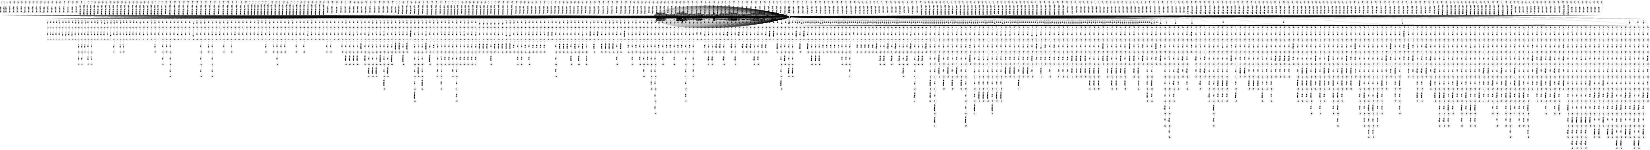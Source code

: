 digraph FST {
rankdir = LR;
size = "8.5,11";
label = "";
center = 1;
orientation = Landscape;
ranksep = "0.4";
nodesep = "0.25";
0 [label = "0", shape = circle, style = bold, fontsize = 14]
	0 -> 0 [label = "a:a/-0.27632", fontsize = 14];
	0 -> 0 [label = "a:、/-0.53146", fontsize = 14];
	0 -> 1 [label = "a:<eps>/-0.31884", fontsize = 14];
	0 -> 0 [label = "a:た/-0.4067", fontsize = 14];
	0 -> 0 [label = "a:その/-0.33499", fontsize = 14];
	0 -> 0 [label = "a:は/-0.45571", fontsize = 14];
	0 -> 4 [label = "a:<eps>/-0.39478", fontsize = 14];
	0 -> 0 [label = "a:また/-0.28764", fontsize = 14];
	0 -> 7 [label = "a:<eps>/-0.33191", fontsize = 14];
	0 -> 0 [label = "a:さらに/-0.27717", fontsize = 14];
	0 -> 0 [label = "a:する/-0.4215", fontsize = 14];
	0 -> 0 [label = "a:る/-0.33829", fontsize = 14];
	0 -> 0 [label = "a:１/-0.33059", fontsize = 14];
	0 -> 0 [label = "a:ａ/-0.36908", fontsize = 14];
	0 -> 0 [label = "a:半/-0.29268", fontsize = 14];
	0 -> 294 [label = "a:<eps>/0.087279", fontsize = 14];
	0 -> 299 [label = "a:<eps>/-0.29653", fontsize = 14];
	0 -> 304 [label = "a:<eps>/-0.28798", fontsize = 14];
	0 -> 309 [label = "a:<eps>/-0.051875", fontsize = 14];
	0 -> 313 [label = "a:<eps>/0.12418", fontsize = 14];
	0 -> 318 [label = "a:<eps>/-0.25934", fontsize = 14];
	0 -> 475 [label = "a:<eps>/-0.48853", fontsize = 14];
	0 -> 479 [label = "a:<eps>/-0.43046", fontsize = 14];
	0 -> 483 [label = "a:<eps>/-0.32093", fontsize = 14];
	0 -> 487 [label = "a:<eps>/-0.3585", fontsize = 14];
	0 -> 492 [label = "a:<eps>/-0.31423", fontsize = 14];
	0 -> 496 [label = "a:<eps>/-0.38777", fontsize = 14];
	0 -> 500 [label = "a:<eps>/-0.34987", fontsize = 14];
	0 -> 998 [label = "a:<eps>/-0.28742", fontsize = 14];
	0 -> 1006 [label = "a:<eps>/-0.28113", fontsize = 14];
	0 -> 1016 [label = "a:<eps>/-0.11217", fontsize = 14];
	0 -> 289 [label = "a:<eps>/0.0030671", fontsize = 14];
	0 -> 1560 [label = "a:<eps>/0.010189", fontsize = 14];
	0 -> 1022 [label = "preferred:<eps>/-0.41341", fontsize = 14];
	0 -> 10 [label = "preferred:<eps>/0.075333", fontsize = 14];
	0 -> 13 [label = "preferred:<eps>/-0.16137", fontsize = 14];
	0 -> 0 [label = "preferred:本/0.015935", fontsize = 14];
	0 -> 0 [label = "preferred:形態/-0.27205", fontsize = 14];
	0 -> 0 [label = "preferred:かか/0.064174", fontsize = 14];
	0 -> 16 [label = "preferred:<eps>/-0.51013", fontsize = 14];
	0 -> 324 [label = "preferred:<eps>/-0.23388", fontsize = 14];
	0 -> 330 [label = "preferred:<eps>/-0.3347", fontsize = 14];
	0 -> 336 [label = "preferred:<eps>/-0.18346", fontsize = 14];
	0 -> 341 [label = "preferred:<eps>/-0.20923", fontsize = 14];
	0 -> 348 [label = "preferred:<eps>/-0.21019", fontsize = 14];
	0 -> 354 [label = "preferred:<eps>/-0.33728", fontsize = 14];
	0 -> 359 [label = "preferred:<eps>/-0.17056", fontsize = 14];
	0 -> 363 [label = "preferred:<eps>/-0.37952", fontsize = 14];
	0 -> 367 [label = "preferred:<eps>/-0.18754", fontsize = 14];
	0 -> 372 [label = "preferred:<eps>/-0.083401", fontsize = 14];
	0 -> 376 [label = "preferred:<eps>/-0.17666", fontsize = 14];
	0 -> 379 [label = "preferred:<eps>/-0.25986", fontsize = 14];
	0 -> 387 [label = "preferred:<eps>/-0.35708", fontsize = 14];
	0 -> 393 [label = "preferred:<eps>/-0.36809", fontsize = 14];
	0 -> 400 [label = "preferred:<eps>/-0.22644", fontsize = 14];
	0 -> 404 [label = "preferred:<eps>/-0.085059", fontsize = 14];
	0 -> 19 [label = "preferred:<eps>/-0.32757", fontsize = 14];
	0 -> 22 [label = "preferred:<eps>/-0.42796", fontsize = 14];
	0 -> 25 [label = "preferred:<eps>/-0.11077", fontsize = 14];
	0 -> 0 [label = "preferred:優先/0.039855", fontsize = 14];
	0 -> 1146 [label = "preferred:<eps>/-0.1879", fontsize = 14];
	0 -> 1029 [label = "preferred:<eps>/-0.034856", fontsize = 14];
	0 -> 1035 [label = "preferred:<eps>/-0.025916", fontsize = 14];
	0 -> 1042 [label = "preferred:<eps>/-0.28263", fontsize = 14];
	0 -> 1048 [label = "preferred:<eps>/-0.17575", fontsize = 14];
	0 -> 1159 [label = "preferred:<eps>/-0.027541", fontsize = 14];
	0 -> 1153 [label = "preferred:<eps>/-0.13683", fontsize = 14];
	0 -> 1055 [label = "preferred:<eps>/-0.25971", fontsize = 14];
	0 -> 1140 [label = "preferred:<eps>/-0.13683", fontsize = 14];
	0 -> 1134 [label = "preferred:<eps>/-0.14385", fontsize = 14];
	0 -> 1128 [label = "preferred:<eps>/-0.11354", fontsize = 14];
	0 -> 1120 [label = "preferred:<eps>/-0.24626", fontsize = 14];
	0 -> 1112 [label = "preferred:<eps>/-0.3613", fontsize = 14];
	0 -> 1103 [label = "preferred:<eps>/-0.47053", fontsize = 14];
	0 -> 1095 [label = "preferred:<eps>/-0.35956", fontsize = 14];
	0 -> 1087 [label = "preferred:<eps>/-0.29695", fontsize = 14];
	0 -> 1079 [label = "preferred:<eps>/-0.28936", fontsize = 14];
	0 -> 1070 [label = "preferred:<eps>/-0.34802", fontsize = 14];
	0 -> 1065 [label = "preferred:<eps>/-0.17907", fontsize = 14];
	0 -> 50 [label = "embodiment:<eps>/-0.46191", fontsize = 14];
	0 -> 58 [label = "embodiment:<eps>/-0.68376", fontsize = 14];
	0 -> 61 [label = "embodiment:<eps>/-0.36641", fontsize = 14];
	0 -> 64 [label = "embodiment:<eps>/-0.35371", fontsize = 14];
	0 -> 55 [label = "embodiment:<eps>/-0.60375", fontsize = 14];
	0 -> 0 [label = "embodiment:例/-0.25701", fontsize = 14];
	0 -> 45 [label = "embodiment:<eps>/-0.45515", fontsize = 14];
	0 -> 41 [label = "embodiment:<eps>/-0.62933", fontsize = 14];
	0 -> 0 [label = "embodiment:実施/-0.46894", fontsize = 14];
	0 -> 409 [label = "embodiment:<eps>/-0.44451", fontsize = 14];
	0 -> 413 [label = "embodiment:<eps>/-0.62575", fontsize = 14];
	0 -> 419 [label = "embodiment:<eps>/-0.48668", fontsize = 14];
	0 -> 426 [label = "embodiment:<eps>/-0.42481", fontsize = 14];
	0 -> 431 [label = "embodiment:<eps>/-0.49056", fontsize = 14];
	0 -> 36 [label = "embodiment:<eps>/-0.45583", fontsize = 14];
	0 -> 31 [label = "embodiment:<eps>/-0.4701", fontsize = 14];
	0 -> 28 [label = "embodiment:<eps>/-0.26508", fontsize = 14];
	0 -> 436 [label = "embodiment:<eps>/-0.43561", fontsize = 14];
	0 -> 442 [label = "embodiment:<eps>/-0.46682", fontsize = 14];
	0 -> 450 [label = "embodiment:<eps>/-0.24718", fontsize = 14];
	0 -> 455 [label = "embodiment:<eps>/-0.34369", fontsize = 14];
	0 -> 470 [label = "embodiment:<eps>/-0.34145", fontsize = 14];
	0 -> 465 [label = "embodiment:<eps>/-0.27525", fontsize = 14];
	0 -> 460 [label = "embodiment:<eps>/-0.38454", fontsize = 14];
	0 -> 1600 [label = "of:<eps>/-0.35792", fontsize = 14];
	0 -> 1593 [label = "of:<eps>/-0.042039", fontsize = 14];
	0 -> 1584 [label = "of:<eps>/-0.3802", fontsize = 14];
	0 -> 1576 [label = "of:<eps>/-0.23142", fontsize = 14];
	0 -> 1171 [label = "of:<eps>/-0.16234", fontsize = 14];
	0 -> 1568 [label = "of:<eps>/-0.55816", fontsize = 14];
	0 -> 551 [label = "of:<eps>/-0.53235", fontsize = 14];
	0 -> 554 [label = "of:<eps>/0.027535", fontsize = 14];
	0 -> 557 [label = "of:<eps>/-0.14201", fontsize = 14];
	0 -> 1609 [label = "of:<eps>/-0.091272", fontsize = 14];
	0 -> 1617 [label = "of:<eps>/-0.53446", fontsize = 14];
	0 -> 1624 [label = "of:<eps>/-0.32775", fontsize = 14];
	0 -> 1633 [label = "of:<eps>/-0.35169", fontsize = 14];
	0 -> 1643 [label = "of:<eps>/-0.28653", fontsize = 14];
	0 -> 1651 [label = "of:<eps>/-0.22909", fontsize = 14];
	0 -> 0 [label = "of:の/-0.61023", fontsize = 14];
	0 -> 1165 [label = "of:<eps>/-0.19606", fontsize = 14];
	0 -> 0 [label = "of:は/-0.039741", fontsize = 14];
	0 -> 0 [label = "of:に/-0.19756", fontsize = 14];
	0 -> 67 [label = "of:<eps>/-0.19877", fontsize = 14];
	0 -> 0 [label = "of:も/0.068829", fontsize = 14];
	0 -> 0 [label = "of:を/-0.38236", fontsize = 14];
	0 -> 0 [label = "of:が/-0.23188", fontsize = 14];
	0 -> 0 [label = "module:データ/0.43324", fontsize = 14];
	0 -> 0 [label = "module:部/-0.1165", fontsize = 14];
	0 -> 0 [label = "module:手段/0.029578", fontsize = 14];
	0 -> 0 [label = "module:ユニット/0.10512", fontsize = 14];
	0 -> 70 [label = "module:<eps>/-0.38111", fontsize = 14];
	0 -> 508 [label = "module:<eps>/-0.16289", fontsize = 14];
	0 -> 1176 [label = "module:<eps>/0.11336", fontsize = 14];
	0 -> 504 [label = "module:<eps>/-0.079774", fontsize = 14];
	0 -> 0 [label = "module:モジュール/-0.73781", fontsize = 14];
	0 -> 512 [label = "structure:<eps>/-0.4492", fontsize = 14];
	0 -> 530 [label = "structure:<eps>/-0.42352", fontsize = 14];
	0 -> 1210 [label = "structure:<eps>/-0.1505", fontsize = 14];
	0 -> 1204 [label = "structure:<eps>/-0.28957", fontsize = 14];
	0 -> 1198 [label = "structure:<eps>/-0.29869", fontsize = 14];
	0 -> 1193 [label = "structure:<eps>/-0.43626", fontsize = 14];
	0 -> 1187 [label = "structure:<eps>/-0.2406", fontsize = 14];
	0 -> 1182 [label = "structure:<eps>/-0.35171", fontsize = 14];
	0 -> 84 [label = "structure:<eps>/-0.38908", fontsize = 14];
	0 -> 88 [label = "structure:<eps>/-0.36532", fontsize = 14];
	0 -> 91 [label = "structure:<eps>/-0.47014", fontsize = 14];
	0 -> 0 [label = "structure:構体/-0.26134", fontsize = 14];
	0 -> 0 [label = "structure:構成体/-0.20853", fontsize = 14];
	0 -> 94 [label = "structure:<eps>/-0.11995", fontsize = 14];
	0 -> 547 [label = "structure:<eps>/-0.2753", fontsize = 14];
	0 -> 543 [label = "structure:<eps>/-0.22508", fontsize = 14];
	0 -> 539 [label = "structure:<eps>/0.14919", fontsize = 14];
	0 -> 535 [label = "structure:<eps>/0.047599", fontsize = 14];
	0 -> 526 [label = "structure:<eps>/-0.52686", fontsize = 14];
	0 -> 521 [label = "structure:<eps>/-0.39774", fontsize = 14];
	0 -> 516 [label = "structure:<eps>/-0.25681", fontsize = 14];
	0 -> 80 [label = "structure:<eps>/-0.41031", fontsize = 14];
	0 -> 0 [label = "structure:構造/-0.69173", fontsize = 14];
	0 -> 77 [label = "structure:<eps>/-0.2356", fontsize = 14];
	0 -> 0 [label = "structure:構成/-0.53705", fontsize = 14];
	0 -> 0 [label = "structure:化/0.092312", fontsize = 14];
	0 -> 0 [label = "structure:部/0.18826", fontsize = 14];
	0 -> 0 [label = "structure:場合/0.1298", fontsize = 14];
	0 -> 0 [label = "structure:もの/0.01319", fontsize = 14];
	0 -> 0 [label = "structure:な/0.19435", fontsize = 14];
	0 -> 73 [label = "structure:<eps>/-0.40428", fontsize = 14];
	0 -> 0 [label = "structure:よう/0.14079", fontsize = 14];
	0 -> 0 [label = "structure:で/0.26428", fontsize = 14];
	0 -> 1952 [label = "structure:<eps>/-0.26859", fontsize = 14];
	0 -> 1962 [label = "structure:<eps>/-0.33247", fontsize = 14];
	0 -> 1973 [label = "structure:<eps>/-0.18212", fontsize = 14];
	0 -> 1982 [label = "structure:<eps>/-0.25154", fontsize = 14];
	0 -> 1228 [label = "the:<eps>/-0.27628", fontsize = 14];
	0 -> 605 [label = "the:<eps>/-0.41596", fontsize = 14];
	0 -> 563 [label = "the:<eps>/-0.19997", fontsize = 14];
	0 -> 567 [label = "the:<eps>/-0.57845", fontsize = 14];
	0 -> 571 [label = "the:<eps>/-0.26882", fontsize = 14];
	0 -> 575 [label = "the:<eps>/-0.34812", fontsize = 14];
	0 -> 1222 [label = "the:<eps>/-0.60915", fontsize = 14];
	0 -> 1216 [label = "the:<eps>/-0.26382", fontsize = 14];
	0 -> 0 [label = "the:、/-0.56087", fontsize = 14];
	0 -> 0 [label = "the:た/-0.31363", fontsize = 14];
	0 -> 0 [label = "the:（/-0.22286", fontsize = 14];
	0 -> 0 [label = "the:その/-0.31193", fontsize = 14];
	0 -> 0 [label = "the:の/-0.46103", fontsize = 14];
	0 -> 0 [label = "the:は/-0.3999", fontsize = 14];
	0 -> 97 [label = "the:<eps>/-0.3569", fontsize = 14];
	0 -> 100 [label = "the:<eps>/-0.31222", fontsize = 14];
	0 -> 103 [label = "the:<eps>/-0.43285", fontsize = 14];
	0 -> 106 [label = "the:<eps>/-0.38489", fontsize = 14];
	0 -> 0 [label = "the:この/-0.36216", fontsize = 14];
	0 -> 0 [label = "the:前記/-0.39973", fontsize = 14];
	0 -> 0 [label = "the:する/-0.24789", fontsize = 14];
	0 -> 0 [label = "the:ア/-0.21137", fontsize = 14];
	0 -> 0 [label = "the:本/-0.2343", fontsize = 14];
	0 -> 0 [label = "the:各/-0.23004", fontsize = 14];
	0 -> 0 [label = "the:尚/-0.22102", fontsize = 14];
	0 -> 580 [label = "the:<eps>/-0.32078", fontsize = 14];
	0 -> 584 [label = "the:<eps>/-0.33271", fontsize = 14];
	0 -> 589 [label = "the:<eps>/-0.21439", fontsize = 14];
	0 -> 593 [label = "the:<eps>/-0.37611", fontsize = 14];
	0 -> 598 [label = "the:<eps>/-0.07753", fontsize = 14];
	0 -> 601 [label = "the:<eps>/-0.31805", fontsize = 14];
	0 -> 608 [label = "the:<eps>/0.24946", fontsize = 14];
	0 -> 1310 [label = "the:<eps>/-0.33441", fontsize = 14];
	0 -> 1304 [label = "the:<eps>/-0.32527", fontsize = 14];
	0 -> 1299 [label = "the:<eps>/-0.44294", fontsize = 14];
	0 -> 1292 [label = "the:<eps>/-0.14764", fontsize = 14];
	0 -> 1286 [label = "the:<eps>/-0.071141", fontsize = 14];
	0 -> 1279 [label = "the:<eps>/-0.14764", fontsize = 14];
	0 -> 1658 [label = "the:<eps>/0.25518", fontsize = 14];
	0 -> 1272 [label = "the:<eps>/-0.36385", fontsize = 14];
	0 -> 1266 [label = "the:<eps>/-0.36239", fontsize = 14];
	0 -> 1261 [label = "the:<eps>/-0.14033", fontsize = 14];
	0 -> 994 [label = "the:<eps>/-0.28682", fontsize = 14];
	0 -> 989 [label = "the:<eps>/-0.42416", fontsize = 14];
	0 -> 984 [label = "the:<eps>/0.027454", fontsize = 14];
	0 -> 976 [label = "the:<eps>/-0.027574", fontsize = 14];
	0 -> 972 [label = "the:<eps>/0.18651", fontsize = 14];
	0 -> 967 [label = "the:<eps>/0.052781", fontsize = 14];
	0 -> 961 [label = "the:<eps>/-0.36793", fontsize = 14];
	0 -> 956 [label = "the:<eps>/-0.36665", fontsize = 14];
	0 -> 952 [label = "the:<eps>/-0.59236", fontsize = 14];
	0 -> 947 [label = "the:<eps>/-0.2708", fontsize = 14];
	0 -> 943 [label = "the:<eps>/-0.067025", fontsize = 14];
	0 -> 938 [label = "the:<eps>/-0.33966", fontsize = 14];
	0 -> 933 [label = "the:<eps>/0.075156", fontsize = 14];
	0 -> 929 [label = "the:<eps>/0.092277", fontsize = 14];
	0 -> 1234 [label = "the:<eps>/-0.098408", fontsize = 14];
	0 -> 1240 [label = "the:<eps>/-0.39246", fontsize = 14];
	0 -> 1247 [label = "the:<eps>/-0.42491", fontsize = 14];
	0 -> 1254 [label = "the:<eps>/-0.42044", fontsize = 14];
	0 -> 0 [label = "present:本/-0.68467", fontsize = 14];
	0 -> 0 [label = "present:。/0.24738", fontsize = 14];
	0 -> 0 [label = "present:この/-0.28109", fontsize = 14];
	0 -> 0 [label = "present:請求/-0.11592", fontsize = 14];
	0 -> 0 [label = "present:在/-0.023784", fontsize = 14];
	0 -> 0 [label = "present:提供/-0.017865", fontsize = 14];
	0 -> 0 [label = "present:存在/-0.28511", fontsize = 14];
	0 -> 0 [label = "present:現在/-0.31033", fontsize = 14];
	0 -> 612 [label = "present:<eps>/-0.31713", fontsize = 14];
	0 -> 1317 [label = "present:<eps>/0.26818", fontsize = 14];
	0 -> 1322 [label = "present:<eps>/-0.36369", fontsize = 14];
	0 -> 620 [label = "present:<eps>/-0.72621", fontsize = 14];
	0 -> 616 [label = "present:<eps>/-0.14967", fontsize = 14];
	0 -> 109 [label = "invention:<eps>/-0.47901", fontsize = 14];
	0 -> 0 [label = "invention:実施/-0.077762", fontsize = 14];
	0 -> 112 [label = "invention:<eps>/-0.13739", fontsize = 14];
	0 -> 0 [label = "invention:形態/-0.066956", fontsize = 14];
	0 -> 0 [label = "invention:発明/-0.74114", fontsize = 14];
	0 -> 1752 [label = "will:<eps>/0.034582", fontsize = 14];
	0 -> 1761 [label = "will:<eps>/0.14476", fontsize = 14];
	0 -> 1701 [label = "will:<eps>/-0.048387", fontsize = 14];
	0 -> 1992 [label = "will:<eps>/0.090846", fontsize = 14];
	0 -> 2002 [label = "will:<eps>/0.07208", fontsize = 14];
	0 -> 2013 [label = "will:<eps>/0.15576", fontsize = 14];
	0 -> 2020 [label = "will:<eps>/0.27769", fontsize = 14];
	0 -> 1690 [label = "will:<eps>/-0.0087713", fontsize = 14];
	0 -> 1680 [label = "will:<eps>/-0.13849", fontsize = 14];
	0 -> 128 [label = "will:<eps>/-0.40798", fontsize = 14];
	0 -> 124 [label = "will:<eps>/-0.41529", fontsize = 14];
	0 -> 0 [label = "will:が/0.041394", fontsize = 14];
	0 -> 119 [label = "will:<eps>/-0.4818", fontsize = 14];
	0 -> 0 [label = "will:な/-0.0014132", fontsize = 14];
	0 -> 116 [label = "will:<eps>/-0.062343", fontsize = 14];
	0 -> 1744 [label = "will:<eps>/0.03108", fontsize = 14];
	0 -> 1738 [label = "will:<eps>/0.71962", fontsize = 14];
	0 -> 1731 [label = "will:<eps>/0.080911", fontsize = 14];
	0 -> 1722 [label = "will:<eps>/0.065455", fontsize = 14];
	0 -> 1712 [label = "will:<eps>/0.015549", fontsize = 14];
	0 -> 1671 [label = "will:<eps>/-0.057434", fontsize = 14];
	0 -> 1665 [label = "will:<eps>/0.1893", fontsize = 14];
	0 -> 1766 [label = "will:<eps>/0.11943", fontsize = 14];
	0 -> 2028 [label = "now:<eps>/0.58174", fontsize = 14];
	0 -> 146 [label = "now:<eps>/-0.21853", fontsize = 14];
	0 -> 2045 [label = "now:<eps>/0.13544", fontsize = 14];
	0 -> 2036 [label = "now:<eps>/0.39865", fontsize = 14];
	0 -> 2053 [label = "now:<eps>/0.22027", fontsize = 14];
	0 -> 1772 [label = "now:<eps>/0.20943", fontsize = 14];
	0 -> 1330 [label = "now:<eps>/-0.092188", fontsize = 14];
	0 -> 1338 [label = "now:<eps>/-0.011919", fontsize = 14];
	0 -> 624 [label = "now:<eps>/0.55861", fontsize = 14];
	0 -> 134 [label = "now:<eps>/-0.29015", fontsize = 14];
	0 -> 0 [label = "now:次いで/0.012513", fontsize = 14];
	0 -> 0 [label = "now:に/-0.021781", fontsize = 14];
	0 -> 0 [label = "now:ここ/-0.1714", fontsize = 14];
	0 -> 137 [label = "now:<eps>/-0.12449", fontsize = 14];
	0 -> 0 [label = "now:以下/-0.28089", fontsize = 14];
	0 -> 140 [label = "now:<eps>/-0.22692", fontsize = 14];
	0 -> 143 [label = "now:<eps>/0.060969", fontsize = 14];
	0 -> 0 [label = "now:さて/-0.16859", fontsize = 14];
	0 -> 0 [label = "now:今/-0.24227", fontsize = 14];
	0 -> 0 [label = "now:いま/-0.23056", fontsize = 14];
	0 -> 149 [label = "now:<eps>/0.10645", fontsize = 14];
	0 -> 1794 [label = "be:<eps>/0.10905", fontsize = 14];
	0 -> 1343 [label = "be:<eps>/-0.13965", fontsize = 14];
	0 -> 0 [label = "be:する/-0.41225", fontsize = 14];
	0 -> 0 [label = "be:も/-0.20881", fontsize = 14];
	0 -> 0 [label = "be:こと/-0.098191", fontsize = 14];
	0 -> 1800 [label = "be:<eps>/-0.14427", fontsize = 14];
	0 -> 629 [label = "be:<eps>/-0.22834", fontsize = 14];
	0 -> 633 [label = "be:<eps>/-0.22501", fontsize = 14];
	0 -> 1807 [label = "be:<eps>/-0.050339", fontsize = 14];
	0 -> 2071 [label = "be:<eps>/0.44306", fontsize = 14];
	0 -> 0 [label = "be:を/-0.26589", fontsize = 14];
	0 -> 0 [label = "be:れ/-0.066309", fontsize = 14];
	0 -> 0 [label = "be:せ/-0.11237", fontsize = 14];
	0 -> 2062 [label = "be:<eps>/0.15414", fontsize = 14];
	0 -> 1778 [label = "be:<eps>/-0.036303", fontsize = 14];
	0 -> 1786 [label = "be:<eps>/-0.11228", fontsize = 14];
	0 -> 681 [label = "described:<eps>/-0.22434", fontsize = 14];
	0 -> 685 [label = "described:<eps>/-0.15514", fontsize = 14];
	0 -> 690 [label = "described:<eps>/-0.17542", fontsize = 14];
	0 -> 694 [label = "described:<eps>/-0.15831", fontsize = 14];
	0 -> 698 [label = "described:<eps>/-0.19875", fontsize = 14];
	0 -> 703 [label = "described:<eps>/0.14247", fontsize = 14];
	0 -> 707 [label = "described:<eps>/-0.14355", fontsize = 14];
	0 -> 711 [label = "described:<eps>/-0.36679", fontsize = 14];
	0 -> 719 [label = "described:<eps>/-0.114", fontsize = 14];
	0 -> 723 [label = "described:<eps>/-0.32841", fontsize = 14];
	0 -> 729 [label = "described:<eps>/0.10867", fontsize = 14];
	0 -> 732 [label = "described:<eps>/-0.087084", fontsize = 14];
	0 -> 735 [label = "described:<eps>/-0.040674", fontsize = 14];
	0 -> 672 [label = "described:<eps>/-0.17657", fontsize = 14];
	0 -> 665 [label = "described:<eps>/-0.37443", fontsize = 14];
	0 -> 660 [label = "described:<eps>/-0.24268", fontsize = 14];
	0 -> 180 [label = "described:<eps>/-0.026439", fontsize = 14];
	0 -> 177 [label = "described:<eps>/-0.37548", fontsize = 14];
	0 -> 0 [label = "described:説明/-0.24367", fontsize = 14];
	0 -> 174 [label = "described:<eps>/-0.28997", fontsize = 14];
	0 -> 168 [label = "described:<eps>/-0.4446", fontsize = 14];
	0 -> 164 [label = "described:<eps>/-0.3205", fontsize = 14];
	0 -> 0 [label = "described:記載/-0.23681", fontsize = 14];
	0 -> 161 [label = "described:<eps>/-0.28042", fontsize = 14];
	0 -> 155 [label = "described:<eps>/-0.41015", fontsize = 14];
	0 -> 152 [label = "described:<eps>/-0.2905", fontsize = 14];
	0 -> 654 [label = "described:<eps>/-0.22041", fontsize = 14];
	0 -> 649 [label = "described:<eps>/-0.19123", fontsize = 14];
	0 -> 645 [label = "described:<eps>/-0.15436", fontsize = 14];
	0 -> 640 [label = "described:<eps>/-0.24852", fontsize = 14];
	0 -> 636 [label = "described:<eps>/-0.17148", fontsize = 14];
	0 -> 1401 [label = "described:<eps>/-0.20793", fontsize = 14];
	0 -> 1397 [label = "described:<eps>/0.062455", fontsize = 14];
	0 -> 1390 [label = "described:<eps>/-0.17331", fontsize = 14];
	0 -> 1384 [label = "described:<eps>/-0.13064", fontsize = 14];
	0 -> 1377 [label = "described:<eps>/-0.035429", fontsize = 14];
	0 -> 1369 [label = "described:<eps>/0.022635", fontsize = 14];
	0 -> 1358 [label = "described:<eps>/-0.33664", fontsize = 14];
	0 -> 1348 [label = "described:<eps>/-0.36687", fontsize = 14];
	0 -> 0 [label = "in:で/-0.39898", fontsize = 14];
	0 -> 1407 [label = "in:<eps>/0.14768", fontsize = 14];
	0 -> 1414 [label = "in:<eps>/-0.0009807", fontsize = 14];
	0 -> 206 [label = "in:<eps>/-0.24155", fontsize = 14];
	0 -> 0 [label = "in:し/-0.10563", fontsize = 14];
	0 -> 0 [label = "in:に/-0.47864", fontsize = 14];
	0 -> 789 [label = "in:<eps>/-0.28537", fontsize = 14];
	0 -> 785 [label = "in:<eps>/-0.19546", fontsize = 14];
	0 -> 781 [label = "in:<eps>/-0.36921", fontsize = 14];
	0 -> 777 [label = "in:<eps>/-0.25345", fontsize = 14];
	0 -> 774 [label = "in:<eps>/0.069833", fontsize = 14];
	0 -> 769 [label = "in:<eps>/-0.10874", fontsize = 14];
	0 -> 765 [label = "in:<eps>/0.13867", fontsize = 14];
	0 -> 762 [label = "in:<eps>/0.3763", fontsize = 14];
	0 -> 757 [label = "in:<eps>/-0.21587", fontsize = 14];
	0 -> 753 [label = "in:<eps>/0.17283", fontsize = 14];
	0 -> 0 [label = "in:そして/-0.12282", fontsize = 14];
	0 -> 0 [label = "in:の/0.065169", fontsize = 14];
	0 -> 1420 [label = "in:<eps>/0.11062", fontsize = 14];
	0 -> 184 [label = "in:<eps>/-0.48289", fontsize = 14];
	0 -> 187 [label = "in:<eps>/-0.55957", fontsize = 14];
	0 -> 0 [label = "in:い/-0.20005", fontsize = 14];
	0 -> 0 [label = "in:を/0.10485", fontsize = 14];
	0 -> 191 [label = "in:<eps>/-0.25588", fontsize = 14];
	0 -> 0 [label = "in:中/-0.38081", fontsize = 14];
	0 -> 194 [label = "in:<eps>/-0.38334", fontsize = 14];
	0 -> 0 [label = "in:内/-0.34724", fontsize = 14];
	0 -> 197 [label = "in:<eps>/-0.3391", fontsize = 14];
	0 -> 200 [label = "in:<eps>/-0.39326", fontsize = 14];
	0 -> 0 [label = "in:方向/-0.11699", fontsize = 14];
	0 -> 2125 [label = "in:<eps>/0.022593", fontsize = 14];
	0 -> 2113 [label = "in:<eps>/0.071403", fontsize = 14];
	0 -> 2101 [label = "in:<eps>/-0.012144", fontsize = 14];
	0 -> 2089 [label = "in:<eps>/-0.067185", fontsize = 14];
	0 -> 2078 [label = "in:<eps>/0.38522", fontsize = 14];
	0 -> 749 [label = "in:<eps>/-0.20953", fontsize = 14];
	0 -> 744 [label = "in:<eps>/-0.22005", fontsize = 14];
	0 -> 739 [label = "in:<eps>/-0.23412", fontsize = 14];
	0 -> 0 [label = "in:さ/-0.21148", fontsize = 14];
	0 -> 0 [label = "in:また/-0.18899", fontsize = 14];
	0 -> 203 [label = "in:<eps>/-0.36047", fontsize = 14];
	0 -> 1815 [label = "in:<eps>/0.28864", fontsize = 14];
	0 -> 1825 [label = "in:<eps>/0.0046055", fontsize = 14];
	0 -> 1835 [label = "detail:<eps>/0.18497", fontsize = 14];
	0 -> 1845 [label = "detail:<eps>/0.30215", fontsize = 14];
	0 -> 1854 [label = "detail:<eps>/0.20136", fontsize = 14];
	0 -> 1862 [label = "detail:<eps>/0.022994", fontsize = 14];
	0 -> 1872 [label = "detail:<eps>/-0.077798", fontsize = 14];
	0 -> 1881 [label = "detail:<eps>/0.036201", fontsize = 14];
	0 -> 1891 [label = "detail:<eps>/-0.037637", fontsize = 14];
	0 -> 0 [label = "detail:。/0.68571", fontsize = 14];
	0 -> 219 [label = "detail:<eps>/-0.08931", fontsize = 14];
	0 -> 0 [label = "detail:説明/-0.046639", fontsize = 14];
	0 -> 215 [label = "detail:<eps>/-0.37369", fontsize = 14];
	0 -> 0 [label = "detail:詳細/-0.55273", fontsize = 14];
	0 -> 0 [label = "detail:内容/0.090642", fontsize = 14];
	0 -> 212 [label = "detail:<eps>/-0.2376", fontsize = 14];
	0 -> 0 [label = "detail:具体/-0.11436", fontsize = 14];
	0 -> 1454 [label = "detail:<eps>/-0.081703", fontsize = 14];
	0 -> 1446 [label = "detail:<eps>/-0.08076", fontsize = 14];
	0 -> 1438 [label = "detail:<eps>/0.32618", fontsize = 14];
	0 -> 1428 [label = "detail:<eps>/-0.28228", fontsize = 14];
	0 -> 794 [label = "detail:<eps>/0.062312", fontsize = 14];
	0 -> 799 [label = "detail:<eps>/-0.086346", fontsize = 14];
	0 -> 803 [label = "detail:<eps>/0.22808", fontsize = 14];
	0 -> 209 [label = "detail:<eps>/-0.39238", fontsize = 14];
	0 -> 0 [label = "detail:する/0.059127", fontsize = 14];
	0 -> 810 [label = "with:<eps>/0.13786", fontsize = 14];
	0 -> 2282 [label = "with:<eps>/0.30443", fontsize = 14];
	0 -> 2271 [label = "with:<eps>/0.29138", fontsize = 14];
	0 -> 2259 [label = "with:<eps>/-0.25695", fontsize = 14];
	0 -> 2247 [label = "with:<eps>/-0.18311", fontsize = 14];
	0 -> 1901 [label = "with:<eps>/-0.052663", fontsize = 14];
	0 -> 0 [label = "with:さ/-0.18644", fontsize = 14];
	0 -> 235 [label = "with:<eps>/-0.27385", fontsize = 14];
	0 -> 0 [label = "with:対/-0.18747", fontsize = 14];
	0 -> 0 [label = "with:を/-0.063848", fontsize = 14];
	0 -> 0 [label = "with:が/0.14734", fontsize = 14];
	0 -> 231 [label = "with:<eps>/-0.20118", fontsize = 14];
	0 -> 226 [label = "with:<eps>/-0.29389", fontsize = 14];
	0 -> 0 [label = "with:に/-0.23478", fontsize = 14];
	0 -> 865 [label = "with:<eps>/-0.20544", fontsize = 14];
	0 -> 860 [label = "with:<eps>/-0.25803", fontsize = 14];
	0 -> 855 [label = "with:<eps>/-0.39481", fontsize = 14];
	0 -> 851 [label = "with:<eps>/-0.22347", fontsize = 14];
	0 -> 848 [label = "with:<eps>/-0.18157", fontsize = 14];
	0 -> 844 [label = "with:<eps>/-0.16619", fontsize = 14];
	0 -> 841 [label = "with:<eps>/0.1079", fontsize = 14];
	0 -> 835 [label = "with:<eps>/-0.41925", fontsize = 14];
	0 -> 829 [label = "with:<eps>/-0.40613", fontsize = 14];
	0 -> 824 [label = "with:<eps>/-0.44413", fontsize = 14];
	0 -> 817 [label = "with:<eps>/-0.30537", fontsize = 14];
	0 -> 813 [label = "with:<eps>/0.091033", fontsize = 14];
	0 -> 2236 [label = "with:<eps>/-0.1495", fontsize = 14];
	0 -> 807 [label = "with:<eps>/0.38437", fontsize = 14];
	0 -> 2225 [label = "with:<eps>/0.1307", fontsize = 14];
	0 -> 2213 [label = "with:<eps>/-0.28415", fontsize = 14];
	0 -> 2201 [label = "with:<eps>/0.17853", fontsize = 14];
	0 -> 2190 [label = "with:<eps>/-0.21393", fontsize = 14];
	0 -> 2179 [label = "with:<eps>/-0.2583", fontsize = 14];
	0 -> 1462 [label = "with:<eps>/0.27772", fontsize = 14];
	0 -> 1467 [label = "with:<eps>/-0.24025", fontsize = 14];
	0 -> 1475 [label = "with:<eps>/-0.034677", fontsize = 14];
	0 -> 1481 [label = "with:<eps>/-0.31808", fontsize = 14];
	0 -> 1487 [label = "with:<eps>/-0.10546", fontsize = 14];
	0 -> 1494 [label = "with:<eps>/-0.33027", fontsize = 14];
	0 -> 1501 [label = "with:<eps>/-0.18893", fontsize = 14];
	0 -> 1508 [label = "with:<eps>/-0.15555", fontsize = 14];
	0 -> 0 [label = "with:する/-0.17842", fontsize = 14];
	0 -> 0 [label = "with:し/-0.31142", fontsize = 14];
	0 -> 2169 [label = "with:<eps>/-0.13151", fontsize = 14];
	0 -> 2158 [label = "with:<eps>/0.001272", fontsize = 14];
	0 -> 2147 [label = "with:<eps>/0.27472", fontsize = 14];
	0 -> 2137 [label = "with:<eps>/0.3562", fontsize = 14];
	0 -> 0 [label = "with:で/-0.054653", fontsize = 14];
	0 -> 0 [label = "with:と/-0.24817", fontsize = 14];
	0 -> 222 [label = "with:<eps>/-0.22269", fontsize = 14];
	0 -> 0 [label = "with:て/-0.25173", fontsize = 14];
	0 -> 1523 [label = "reference:<eps>/-0.07876", fontsize = 14];
	0 -> 1516 [label = "reference:<eps>/-0.076526", fontsize = 14];
	0 -> 870 [label = "reference:<eps>/-0.020351", fontsize = 14];
	0 -> 874 [label = "reference:<eps>/0.33645", fontsize = 14];
	0 -> 878 [label = "reference:<eps>/-0.20938", fontsize = 14];
	0 -> 882 [label = "reference:<eps>/0.48008", fontsize = 14];
	0 -> 886 [label = "reference:<eps>/-0.2699", fontsize = 14];
	0 -> 890 [label = "reference:<eps>/-0.081681", fontsize = 14];
	0 -> 895 [label = "reference:<eps>/-0.38045", fontsize = 14];
	0 -> 900 [label = "reference:<eps>/-0.25839", fontsize = 14];
	0 -> 0 [label = "reference:次/0.088908", fontsize = 14];
	0 -> 0 [label = "reference:て/0.129", fontsize = 14];
	0 -> 0 [label = "reference:を/-0.12505", fontsize = 14];
	0 -> 239 [label = "reference:<eps>/-0.19484", fontsize = 14];
	0 -> 242 [label = "reference:<eps>/-0.39337", fontsize = 14];
	0 -> 1944 [label = "reference:<eps>/0.075556", fontsize = 14];
	0 -> 1934 [label = "reference:<eps>/-0.31823", fontsize = 14];
	0 -> 1925 [label = "reference:<eps>/-0.27521", fontsize = 14];
	0 -> 1917 [label = "reference:<eps>/-0.082696", fontsize = 14];
	0 -> 1909 [label = "reference:<eps>/-0.082924", fontsize = 14];
	0 -> 906 [label = "reference:<eps>/0.39844", fontsize = 14];
	0 -> 245 [label = "reference:<eps>/-0.38735", fontsize = 14];
	0 -> 0 [label = "reference:用い/-0.32313", fontsize = 14];
	0 -> 0 [label = "reference:基準/-0.63946", fontsize = 14];
	0 -> 0 [label = "reference:リファレンス/-0.48311", fontsize = 14];
	0 -> 0 [label = "reference:基づ/-0.25058", fontsize = 14];
	0 -> 0 [label = "reference:参照/-0.50043", fontsize = 14];
	0 -> 0 [label = "reference:判定/0.1227", fontsize = 14];
	0 -> 0 [label = "reference:文献/-0.11352", fontsize = 14];
	0 -> 0 [label = "reference:指標/-0.11107", fontsize = 14];
	0 -> 0 [label = "reference:参考/-0.27637", fontsize = 14];
	0 -> 0 [label = "to:と/-0.16568", fontsize = 14];
	0 -> 0 [label = "to:し/-0.30047", fontsize = 14];
	0 -> 0 [label = "to:する/-0.23953", fontsize = 14];
	0 -> 0 [label = "to:に/-0.55959", fontsize = 14];
	0 -> 249 [label = "to:<eps>/-0.29564", fontsize = 14];
	0 -> 252 [label = "to:<eps>/-0.31832", fontsize = 14];
	0 -> 0 [label = "to:が/-0.10491", fontsize = 14];
	0 -> 0 [label = "to:を/-0.39775", fontsize = 14];
	0 -> 0 [label = "to:へ/-0.43565", fontsize = 14];
	0 -> 0 [label = "to:れ/-0.16001", fontsize = 14];
	0 -> 0 [label = "to:項/-0.12919", fontsize = 14];
	0 -> 0 [label = "to:対/-0.19348", fontsize = 14];
	0 -> 0 [label = "to:〜/-0.48595", fontsize = 14];
	0 -> 0 [label = "to:乃至/-0.34452", fontsize = 14];
	0 -> 921 [label = "to:<eps>/-0.17927", fontsize = 14];
	0 -> 917 [label = "to:<eps>/-0.087372", fontsize = 14];
	0 -> 913 [label = "to:<eps>/-0.30148", fontsize = 14];
	0 -> 909 [label = "to:<eps>/-0.033453", fontsize = 14];
	0 -> 925 [label = "to:<eps>/-0.35645", fontsize = 14];
	0 -> 1531 [label = "to:<eps>/0.21126", fontsize = 14];
	0 -> 1537 [label = "to:<eps>/-0.25874", fontsize = 14];
	0 -> 1543 [label = "to:<eps>/-0.20355", fontsize = 14];
	0 -> 1549 [label = "to:<eps>/-0.25142", fontsize = 14];
	0 -> 1555 [label = "to:<eps>/-0.15455", fontsize = 14];
	0 -> 0 [label = "drawings:図面/-0.63701", fontsize = 14];
	0 -> 0 [label = "drawings:全図/-0.24887", fontsize = 14];
	0 -> 0 [label = "drawings:図/-0.11795", fontsize = 14];
	0 -> 0 [label = "drawings:を/0.20741", fontsize = 14];
	0 -> 0 [label = "drawings:以下/0.062248", fontsize = 14];
	0 -> 0 [label = "drawings:表示/0.27137", fontsize = 14];
	0 -> 0 [label = "drawings:目的/0.056547", fontsize = 14];
	0 -> 259 [label = "drawings:<eps>/-0.33726", fontsize = 14];
	0 -> 0 [label = "drawings:図中/-0.18081", fontsize = 14];
	0 -> 0 [label = "drawings:基づ/-0.06509", fontsize = 14];
	0 -> 0 [label = "drawings:図示/0.00071623", fontsize = 14];
	0 -> 256 [label = "drawings:<eps>/0.084183", fontsize = 14];
	0 -> 275 [label = ".:<eps>/-0.40936", fontsize = 14];
	0 -> 0 [label = ".:る/-0.36042", fontsize = 14];
	0 -> 279 [label = ".:<eps>/-0.70148", fontsize = 14];
	0 -> 282 [label = ".:<eps>/-0.38263", fontsize = 14];
	0 -> 285 [label = ".:<eps>/-0.60702", fontsize = 14];
	0 -> 271 [label = ".:<eps>/-0.67686", fontsize = 14];
	0 -> 268 [label = ".:<eps>/-0.5232", fontsize = 14];
	0 -> 0 [label = ".:。/-0.62093", fontsize = 14];
	0 -> 265 [label = ".:<eps>/-0.56222", fontsize = 14];
	0 -> 262 [label = ".:<eps>/-0.37591", fontsize = 14];
1 [label = "1", shape = circle, style = solid, fontsize = 14]
2 [label = "2", shape = circle, style = solid, fontsize = 14]
	2 -> 3 [label = "<eps>:、", fontsize = 14];
3 [label = "3", shape = circle, style = solid, fontsize = 14]
	3 -> 0 [label = "<eps>:これ", fontsize = 14];
4 [label = "4", shape = circle, style = solid, fontsize = 14]
5 [label = "5", shape = circle, style = solid, fontsize = 14]
	5 -> 6 [label = "<eps>:は", fontsize = 14];
6 [label = "6", shape = circle, style = solid, fontsize = 14]
	6 -> 0 [label = "<eps>:、", fontsize = 14];
7 [label = "7", shape = circle, style = solid, fontsize = 14]
8 [label = "8", shape = circle, style = solid, fontsize = 14]
	8 -> 9 [label = "<eps>:また", fontsize = 14];
9 [label = "9", shape = circle, style = solid, fontsize = 14]
	9 -> 0 [label = "<eps>:、", fontsize = 14];
10 [label = "10", shape = circle, style = solid, fontsize = 14]
11 [label = "11", shape = circle, style = solid, fontsize = 14]
	11 -> 12 [label = "<eps>:の", fontsize = 14];
12 [label = "12", shape = circle, style = solid, fontsize = 14]
	12 -> 0 [label = "<eps>:一", fontsize = 14];
13 [label = "13", shape = circle, style = solid, fontsize = 14]
14 [label = "14", shape = circle, style = solid, fontsize = 14]
	14 -> 15 [label = "<eps>:の", fontsize = 14];
15 [label = "15", shape = circle, style = solid, fontsize = 14]
	15 -> 0 [label = "<eps>:形態", fontsize = 14];
16 [label = "16", shape = circle, style = solid, fontsize = 14]
17 [label = "17", shape = circle, style = solid, fontsize = 14]
	17 -> 18 [label = "<eps>:好まし", fontsize = 14];
18 [label = "18", shape = circle, style = solid, fontsize = 14]
	18 -> 0 [label = "<eps>:い", fontsize = 14];
19 [label = "19", shape = circle, style = solid, fontsize = 14]
20 [label = "20", shape = circle, style = solid, fontsize = 14]
	20 -> 21 [label = "<eps>:好まし", fontsize = 14];
21 [label = "21", shape = circle, style = solid, fontsize = 14]
	21 -> 0 [label = "<eps>:く", fontsize = 14];
22 [label = "22", shape = circle, style = solid, fontsize = 14]
23 [label = "23", shape = circle, style = solid, fontsize = 14]
	23 -> 24 [label = "<eps>:好適", fontsize = 14];
24 [label = "24", shape = circle, style = solid, fontsize = 14]
	24 -> 0 [label = "<eps>:な", fontsize = 14];
25 [label = "25", shape = circle, style = solid, fontsize = 14]
26 [label = "26", shape = circle, style = solid, fontsize = 14]
	26 -> 27 [label = "<eps>:望まし", fontsize = 14];
27 [label = "27", shape = circle, style = solid, fontsize = 14]
	27 -> 0 [label = "<eps>:い", fontsize = 14];
28 [label = "28", shape = circle, style = solid, fontsize = 14]
29 [label = "29", shape = circle, style = solid, fontsize = 14]
	29 -> 30 [label = "<eps>:の", fontsize = 14];
30 [label = "30", shape = circle, style = solid, fontsize = 14]
	30 -> 0 [label = "<eps>:態様", fontsize = 14];
31 [label = "31", shape = circle, style = solid, fontsize = 14]
32 [label = "32", shape = circle, style = solid, fontsize = 14]
	32 -> 33 [label = "<eps>:本", fontsize = 14];
33 [label = "33", shape = circle, style = solid, fontsize = 14]
	33 -> 34 [label = "<eps>:実施", fontsize = 14];
34 [label = "34", shape = circle, style = solid, fontsize = 14]
	34 -> 35 [label = "<eps>:の", fontsize = 14];
35 [label = "35", shape = circle, style = solid, fontsize = 14]
	35 -> 0 [label = "<eps>:形態", fontsize = 14];
36 [label = "36", shape = circle, style = solid, fontsize = 14]
37 [label = "37", shape = circle, style = solid, fontsize = 14]
	37 -> 38 [label = "<eps>:一", fontsize = 14];
38 [label = "38", shape = circle, style = solid, fontsize = 14]
	38 -> 39 [label = "<eps>:実施", fontsize = 14];
39 [label = "39", shape = circle, style = solid, fontsize = 14]
	39 -> 40 [label = "<eps>:の", fontsize = 14];
40 [label = "40", shape = circle, style = solid, fontsize = 14]
	40 -> 0 [label = "<eps>:形態", fontsize = 14];
41 [label = "41", shape = circle, style = solid, fontsize = 14]
42 [label = "42", shape = circle, style = solid, fontsize = 14]
	42 -> 43 [label = "<eps>:実施", fontsize = 14];
43 [label = "43", shape = circle, style = solid, fontsize = 14]
	43 -> 44 [label = "<eps>:の", fontsize = 14];
44 [label = "44", shape = circle, style = solid, fontsize = 14]
	44 -> 0 [label = "<eps>:形態", fontsize = 14];
45 [label = "45", shape = circle, style = solid, fontsize = 14]
46 [label = "46", shape = circle, style = solid, fontsize = 14]
	46 -> 47 [label = "<eps>:実施", fontsize = 14];
47 [label = "47", shape = circle, style = solid, fontsize = 14]
	47 -> 48 [label = "<eps>:の", fontsize = 14];
48 [label = "48", shape = circle, style = solid, fontsize = 14]
	48 -> 49 [label = "<eps>:形態", fontsize = 14];
49 [label = "49", shape = circle, style = solid, fontsize = 14]
	49 -> 0 [label = "<eps>:１", fontsize = 14];
50 [label = "50", shape = circle, style = solid, fontsize = 14]
51 [label = "51", shape = circle, style = solid, fontsize = 14]
	51 -> 52 [label = "<eps>:実施", fontsize = 14];
52 [label = "52", shape = circle, style = solid, fontsize = 14]
	52 -> 53 [label = "<eps>:の", fontsize = 14];
53 [label = "53", shape = circle, style = solid, fontsize = 14]
	53 -> 54 [label = "<eps>:形態", fontsize = 14];
54 [label = "54", shape = circle, style = solid, fontsize = 14]
	54 -> 0 [label = "<eps>:）", fontsize = 14];
55 [label = "55", shape = circle, style = solid, fontsize = 14]
56 [label = "56", shape = circle, style = solid, fontsize = 14]
	56 -> 57 [label = "<eps>:実施", fontsize = 14];
57 [label = "57", shape = circle, style = solid, fontsize = 14]
	57 -> 0 [label = "<eps>:例", fontsize = 14];
58 [label = "58", shape = circle, style = solid, fontsize = 14]
59 [label = "59", shape = circle, style = solid, fontsize = 14]
	59 -> 60 [label = "<eps>:実施", fontsize = 14];
60 [label = "60", shape = circle, style = solid, fontsize = 14]
	60 -> 0 [label = "<eps>:形態", fontsize = 14];
61 [label = "61", shape = circle, style = solid, fontsize = 14]
62 [label = "62", shape = circle, style = solid, fontsize = 14]
	62 -> 63 [label = "<eps>:実施", fontsize = 14];
63 [label = "63", shape = circle, style = solid, fontsize = 14]
	63 -> 0 [label = "<eps>:態様", fontsize = 14];
64 [label = "64", shape = circle, style = solid, fontsize = 14]
65 [label = "65", shape = circle, style = solid, fontsize = 14]
	65 -> 66 [label = "<eps>:実施", fontsize = 14];
66 [label = "66", shape = circle, style = solid, fontsize = 14]
	66 -> 0 [label = "<eps>:形態と", fontsize = 14];
67 [label = "67", shape = circle, style = solid, fontsize = 14]
68 [label = "68", shape = circle, style = solid, fontsize = 14]
	68 -> 69 [label = "<eps>:に", fontsize = 14];
69 [label = "69", shape = circle, style = solid, fontsize = 14]
	69 -> 0 [label = "<eps>:おけ", fontsize = 14];
70 [label = "70", shape = circle, style = solid, fontsize = 14]
71 [label = "71", shape = circle, style = solid, fontsize = 14]
	71 -> 72 [label = "<eps>:モジュール", fontsize = 14];
72 [label = "72", shape = circle, style = solid, fontsize = 14]
	72 -> 0 [label = "<eps>:装置", fontsize = 14];
73 [label = "73", shape = circle, style = solid, fontsize = 14]
74 [label = "74", shape = circle, style = solid, fontsize = 14]
	74 -> 75 [label = "<eps>:よう", fontsize = 14];
75 [label = "75", shape = circle, style = solid, fontsize = 14]
	75 -> 76 [label = "<eps>:な", fontsize = 14];
76 [label = "76", shape = circle, style = solid, fontsize = 14]
	76 -> 0 [label = "<eps>:構造", fontsize = 14];
77 [label = "77", shape = circle, style = solid, fontsize = 14]
78 [label = "78", shape = circle, style = solid, fontsize = 14]
	78 -> 79 [label = "<eps>:構成", fontsize = 14];
79 [label = "79", shape = circle, style = solid, fontsize = 14]
	79 -> 0 [label = "<eps>:例", fontsize = 14];
80 [label = "80", shape = circle, style = solid, fontsize = 14]
81 [label = "81", shape = circle, style = solid, fontsize = 14]
	81 -> 82 [label = "<eps>:構造", fontsize = 14];
82 [label = "82", shape = circle, style = solid, fontsize = 14]
	82 -> 83 [label = "<eps>:の", fontsize = 14];
83 [label = "83", shape = circle, style = solid, fontsize = 14]
	83 -> 0 [label = "<eps>:場合", fontsize = 14];
84 [label = "84", shape = circle, style = solid, fontsize = 14]
85 [label = "85", shape = circle, style = solid, fontsize = 14]
	85 -> 86 [label = "<eps>:構造", fontsize = 14];
86 [label = "86", shape = circle, style = solid, fontsize = 14]
	86 -> 87 [label = "<eps>:に", fontsize = 14];
87 [label = "87", shape = circle, style = solid, fontsize = 14]
	87 -> 0 [label = "<eps>:関", fontsize = 14];
88 [label = "88", shape = circle, style = solid, fontsize = 14]
89 [label = "89", shape = circle, style = solid, fontsize = 14]
	89 -> 90 [label = "<eps>:構造", fontsize = 14];
90 [label = "90", shape = circle, style = solid, fontsize = 14]
	90 -> 0 [label = "<eps>:物", fontsize = 14];
91 [label = "91", shape = circle, style = solid, fontsize = 14]
92 [label = "92", shape = circle, style = solid, fontsize = 14]
	92 -> 93 [label = "<eps>:構造", fontsize = 14];
93 [label = "93", shape = circle, style = solid, fontsize = 14]
	93 -> 0 [label = "<eps>:体", fontsize = 14];
94 [label = "94", shape = circle, style = solid, fontsize = 14]
95 [label = "95", shape = circle, style = solid, fontsize = 14]
	95 -> 96 [label = "<eps>:構", fontsize = 14];
96 [label = "96", shape = circle, style = solid, fontsize = 14]
	96 -> 0 [label = "<eps>:体", fontsize = 14];
97 [label = "97", shape = circle, style = solid, fontsize = 14]
98 [label = "98", shape = circle, style = solid, fontsize = 14]
	98 -> 99 [label = "<eps>:は", fontsize = 14];
99 [label = "99", shape = circle, style = solid, fontsize = 14]
	99 -> 0 [label = "<eps>:、", fontsize = 14];
100 [label = "100", shape = circle, style = solid, fontsize = 14]
101 [label = "101", shape = circle, style = solid, fontsize = 14]
	101 -> 102 [label = "<eps>:は", fontsize = 14];
102 [label = "102", shape = circle, style = solid, fontsize = 14]
	102 -> 0 [label = "<eps>:この", fontsize = 14];
103 [label = "103", shape = circle, style = solid, fontsize = 14]
104 [label = "104", shape = circle, style = solid, fontsize = 14]
	104 -> 105 [label = "<eps>:また", fontsize = 14];
105 [label = "105", shape = circle, style = solid, fontsize = 14]
	105 -> 0 [label = "<eps>:、", fontsize = 14];
106 [label = "106", shape = circle, style = solid, fontsize = 14]
107 [label = "107", shape = circle, style = solid, fontsize = 14]
	107 -> 108 [label = "<eps>:なお", fontsize = 14];
108 [label = "108", shape = circle, style = solid, fontsize = 14]
	108 -> 0 [label = "<eps>:、", fontsize = 14];
109 [label = "109", shape = circle, style = solid, fontsize = 14]
110 [label = "110", shape = circle, style = solid, fontsize = 14]
	110 -> 111 [label = "<eps>:本", fontsize = 14];
111 [label = "111", shape = circle, style = solid, fontsize = 14]
	111 -> 0 [label = "<eps>:発明", fontsize = 14];
112 [label = "112", shape = circle, style = solid, fontsize = 14]
113 [label = "113", shape = circle, style = solid, fontsize = 14]
	113 -> 114 [label = "<eps>:実施", fontsize = 14];
114 [label = "114", shape = circle, style = solid, fontsize = 14]
	114 -> 115 [label = "<eps>:の", fontsize = 14];
115 [label = "115", shape = circle, style = solid, fontsize = 14]
	115 -> 0 [label = "<eps>:形態", fontsize = 14];
116 [label = "116", shape = circle, style = solid, fontsize = 14]
117 [label = "117", shape = circle, style = solid, fontsize = 14]
	117 -> 118 [label = "<eps>:次", fontsize = 14];
118 [label = "118", shape = circle, style = solid, fontsize = 14]
	118 -> 0 [label = "<eps>:に", fontsize = 14];
119 [label = "119", shape = circle, style = solid, fontsize = 14]
120 [label = "120", shape = circle, style = solid, fontsize = 14]
	120 -> 121 [label = "<eps>:に", fontsize = 14];
121 [label = "121", shape = circle, style = solid, fontsize = 14]
	121 -> 122 [label = "<eps>:つ", fontsize = 14];
122 [label = "122", shape = circle, style = solid, fontsize = 14]
	122 -> 123 [label = "<eps>:い", fontsize = 14];
123 [label = "123", shape = circle, style = solid, fontsize = 14]
	123 -> 0 [label = "<eps>:て", fontsize = 14];
124 [label = "124", shape = circle, style = solid, fontsize = 14]
125 [label = "125", shape = circle, style = solid, fontsize = 14]
	125 -> 126 [label = "<eps>:つ", fontsize = 14];
126 [label = "126", shape = circle, style = solid, fontsize = 14]
	126 -> 127 [label = "<eps>:い", fontsize = 14];
127 [label = "127", shape = circle, style = solid, fontsize = 14]
	127 -> 0 [label = "<eps>:て", fontsize = 14];
128 [label = "128", shape = circle, style = solid, fontsize = 14]
129 [label = "129", shape = circle, style = solid, fontsize = 14]
	129 -> 130 [label = "<eps>:点", fontsize = 14];
130 [label = "130", shape = circle, style = solid, fontsize = 14]
	130 -> 131 [label = "<eps>:に", fontsize = 14];
131 [label = "131", shape = circle, style = solid, fontsize = 14]
	131 -> 132 [label = "<eps>:つ", fontsize = 14];
132 [label = "132", shape = circle, style = solid, fontsize = 14]
	132 -> 133 [label = "<eps>:い", fontsize = 14];
133 [label = "133", shape = circle, style = solid, fontsize = 14]
	133 -> 0 [label = "<eps>:て", fontsize = 14];
134 [label = "134", shape = circle, style = solid, fontsize = 14]
135 [label = "135", shape = circle, style = solid, fontsize = 14]
	135 -> 136 [label = "<eps>:次", fontsize = 14];
136 [label = "136", shape = circle, style = solid, fontsize = 14]
	136 -> 0 [label = "<eps>:に", fontsize = 14];
137 [label = "137", shape = circle, style = solid, fontsize = 14]
138 [label = "138", shape = circle, style = solid, fontsize = 14]
	138 -> 139 [label = "<eps>:ここ", fontsize = 14];
139 [label = "139", shape = circle, style = solid, fontsize = 14]
	139 -> 0 [label = "<eps>:に", fontsize = 14];
140 [label = "140", shape = circle, style = solid, fontsize = 14]
141 [label = "141", shape = circle, style = solid, fontsize = 14]
	141 -> 142 [label = "<eps>:以下", fontsize = 14];
142 [label = "142", shape = circle, style = solid, fontsize = 14]
	142 -> 0 [label = "<eps>:に", fontsize = 14];
143 [label = "143", shape = circle, style = solid, fontsize = 14]
144 [label = "144", shape = circle, style = solid, fontsize = 14]
	144 -> 145 [label = "<eps>:３", fontsize = 14];
145 [label = "145", shape = circle, style = solid, fontsize = 14]
	145 -> 0 [label = "<eps>:に", fontsize = 14];
146 [label = "146", shape = circle, style = solid, fontsize = 14]
147 [label = "147", shape = circle, style = solid, fontsize = 14]
	147 -> 148 [label = "<eps>:今", fontsize = 14];
148 [label = "148", shape = circle, style = solid, fontsize = 14]
	148 -> 0 [label = "<eps>:、", fontsize = 14];
149 [label = "149", shape = circle, style = solid, fontsize = 14]
150 [label = "150", shape = circle, style = solid, fontsize = 14]
	150 -> 151 [label = "<eps>:タイミング", fontsize = 14];
151 [label = "151", shape = circle, style = solid, fontsize = 14]
	151 -> 0 [label = "<eps>:チャート", fontsize = 14];
152 [label = "152", shape = circle, style = solid, fontsize = 14]
153 [label = "153", shape = circle, style = solid, fontsize = 14]
	153 -> 154 [label = "<eps>:て", fontsize = 14];
154 [label = "154", shape = circle, style = solid, fontsize = 14]
	154 -> 0 [label = "<eps>:説明", fontsize = 14];
155 [label = "155", shape = circle, style = solid, fontsize = 14]
156 [label = "156", shape = circle, style = solid, fontsize = 14]
	156 -> 157 [label = "<eps>:に", fontsize = 14];
157 [label = "157", shape = circle, style = solid, fontsize = 14]
	157 -> 158 [label = "<eps>:つ", fontsize = 14];
158 [label = "158", shape = circle, style = solid, fontsize = 14]
	158 -> 159 [label = "<eps>:い", fontsize = 14];
159 [label = "159", shape = circle, style = solid, fontsize = 14]
	159 -> 160 [label = "<eps>:て", fontsize = 14];
160 [label = "160", shape = circle, style = solid, fontsize = 14]
	160 -> 0 [label = "<eps>:述べ", fontsize = 14];
161 [label = "161", shape = circle, style = solid, fontsize = 14]
162 [label = "162", shape = circle, style = solid, fontsize = 14]
	162 -> 163 [label = "<eps>:に", fontsize = 14];
163 [label = "163", shape = circle, style = solid, fontsize = 14]
	163 -> 0 [label = "<eps>:説明", fontsize = 14];
164 [label = "164", shape = circle, style = solid, fontsize = 14]
165 [label = "165", shape = circle, style = solid, fontsize = 14]
	165 -> 166 [label = "<eps>:記載", fontsize = 14];
166 [label = "166", shape = circle, style = solid, fontsize = 14]
	166 -> 167 [label = "<eps>:し", fontsize = 14];
167 [label = "167", shape = circle, style = solid, fontsize = 14]
	167 -> 0 [label = "<eps>:て", fontsize = 14];
168 [label = "168", shape = circle, style = solid, fontsize = 14]
169 [label = "169", shape = circle, style = solid, fontsize = 14]
	169 -> 170 [label = "<eps>:つ", fontsize = 14];
170 [label = "170", shape = circle, style = solid, fontsize = 14]
	170 -> 171 [label = "<eps>:い", fontsize = 14];
171 [label = "171", shape = circle, style = solid, fontsize = 14]
	171 -> 172 [label = "<eps>:て", fontsize = 14];
172 [label = "172", shape = circle, style = solid, fontsize = 14]
	172 -> 173 [label = "<eps>:説明", fontsize = 14];
173 [label = "173", shape = circle, style = solid, fontsize = 14]
	173 -> 0 [label = "<eps>:する", fontsize = 14];
174 [label = "174", shape = circle, style = solid, fontsize = 14]
175 [label = "175", shape = circle, style = solid, fontsize = 14]
	175 -> 176 [label = "<eps>:述べ", fontsize = 14];
176 [label = "176", shape = circle, style = solid, fontsize = 14]
	176 -> 0 [label = "<eps>:た", fontsize = 14];
177 [label = "177", shape = circle, style = solid, fontsize = 14]
178 [label = "178", shape = circle, style = solid, fontsize = 14]
	178 -> 179 [label = "<eps>:説明", fontsize = 14];
179 [label = "179", shape = circle, style = solid, fontsize = 14]
	179 -> 0 [label = "<eps>:する", fontsize = 14];
180 [label = "180", shape = circle, style = solid, fontsize = 14]
181 [label = "181", shape = circle, style = solid, fontsize = 14]
	181 -> 182 [label = "<eps>:示", fontsize = 14];
182 [label = "182", shape = circle, style = solid, fontsize = 14]
	182 -> 183 [label = "<eps>:し", fontsize = 14];
183 [label = "183", shape = circle, style = solid, fontsize = 14]
	183 -> 0 [label = "<eps>:た", fontsize = 14];
184 [label = "184", shape = circle, style = solid, fontsize = 14]
185 [label = "185", shape = circle, style = solid, fontsize = 14]
	185 -> 186 [label = "<eps>:に", fontsize = 14];
186 [label = "186", shape = circle, style = solid, fontsize = 14]
	186 -> 0 [label = "<eps>:おけ", fontsize = 14];
187 [label = "187", shape = circle, style = solid, fontsize = 14]
188 [label = "188", shape = circle, style = solid, fontsize = 14]
	188 -> 189 [label = "<eps>:に", fontsize = 14];
189 [label = "189", shape = circle, style = solid, fontsize = 14]
	189 -> 190 [label = "<eps>:お", fontsize = 14];
190 [label = "190", shape = circle, style = solid, fontsize = 14]
	190 -> 0 [label = "<eps>:い", fontsize = 14];
191 [label = "191", shape = circle, style = solid, fontsize = 14]
192 [label = "192", shape = circle, style = solid, fontsize = 14]
	192 -> 193 [label = "<eps>:場合", fontsize = 14];
193 [label = "193", shape = circle, style = solid, fontsize = 14]
	193 -> 0 [label = "<eps>:に", fontsize = 14];
194 [label = "194", shape = circle, style = solid, fontsize = 14]
195 [label = "195", shape = circle, style = solid, fontsize = 14]
	195 -> 196 [label = "<eps>:中", fontsize = 14];
196 [label = "196", shape = circle, style = solid, fontsize = 14]
	196 -> 0 [label = "<eps>:に", fontsize = 14];
197 [label = "197", shape = circle, style = solid, fontsize = 14]
198 [label = "198", shape = circle, style = solid, fontsize = 14]
	198 -> 199 [label = "<eps>:内", fontsize = 14];
199 [label = "199", shape = circle, style = solid, fontsize = 14]
	199 -> 0 [label = "<eps>:で", fontsize = 14];
200 [label = "200", shape = circle, style = solid, fontsize = 14]
201 [label = "201", shape = circle, style = solid, fontsize = 14]
	201 -> 202 [label = "<eps>:内", fontsize = 14];
202 [label = "202", shape = circle, style = solid, fontsize = 14]
	202 -> 0 [label = "<eps>:に", fontsize = 14];
203 [label = "203", shape = circle, style = solid, fontsize = 14]
204 [label = "204", shape = circle, style = solid, fontsize = 14]
	204 -> 205 [label = "<eps>:お", fontsize = 14];
205 [label = "205", shape = circle, style = solid, fontsize = 14]
	205 -> 0 [label = "<eps>:い", fontsize = 14];
206 [label = "206", shape = circle, style = solid, fontsize = 14]
207 [label = "207", shape = circle, style = solid, fontsize = 14]
	207 -> 208 [label = "<eps>:際", fontsize = 14];
208 [label = "208", shape = circle, style = solid, fontsize = 14]
	208 -> 0 [label = "<eps>:に", fontsize = 14];
209 [label = "209", shape = circle, style = solid, fontsize = 14]
210 [label = "210", shape = circle, style = solid, fontsize = 14]
	210 -> 211 [label = "<eps>:より", fontsize = 14];
211 [label = "211", shape = circle, style = solid, fontsize = 14]
	211 -> 0 [label = "<eps>:詳細", fontsize = 14];
212 [label = "212", shape = circle, style = solid, fontsize = 14]
213 [label = "213", shape = circle, style = solid, fontsize = 14]
	213 -> 214 [label = "<eps>:具体", fontsize = 14];
214 [label = "214", shape = circle, style = solid, fontsize = 14]
	214 -> 0 [label = "<eps>:的", fontsize = 14];
215 [label = "215", shape = circle, style = solid, fontsize = 14]
216 [label = "216", shape = circle, style = solid, fontsize = 14]
	216 -> 217 [label = "<eps>:詳細", fontsize = 14];
217 [label = "217", shape = circle, style = solid, fontsize = 14]
	217 -> 218 [label = "<eps>:に", fontsize = 14];
218 [label = "218", shape = circle, style = solid, fontsize = 14]
	218 -> 0 [label = "<eps>:説明", fontsize = 14];
219 [label = "219", shape = circle, style = solid, fontsize = 14]
220 [label = "220", shape = circle, style = solid, fontsize = 14]
	220 -> 221 [label = "<eps>:説明", fontsize = 14];
221 [label = "221", shape = circle, style = solid, fontsize = 14]
	221 -> 0 [label = "<eps>:する", fontsize = 14];
222 [label = "222", shape = circle, style = solid, fontsize = 14]
223 [label = "223", shape = circle, style = solid, fontsize = 14]
	223 -> 224 [label = "<eps>:と", fontsize = 14];
224 [label = "224", shape = circle, style = solid, fontsize = 14]
	224 -> 225 [label = "<eps>:し", fontsize = 14];
225 [label = "225", shape = circle, style = solid, fontsize = 14]
	225 -> 0 [label = "<eps>:て", fontsize = 14];
226 [label = "226", shape = circle, style = solid, fontsize = 14]
227 [label = "227", shape = circle, style = solid, fontsize = 14]
	227 -> 228 [label = "<eps>:に", fontsize = 14];
228 [label = "228", shape = circle, style = solid, fontsize = 14]
	228 -> 229 [label = "<eps>:よ", fontsize = 14];
229 [label = "229", shape = circle, style = solid, fontsize = 14]
	229 -> 230 [label = "<eps>:っ", fontsize = 14];
230 [label = "230", shape = circle, style = solid, fontsize = 14]
	230 -> 0 [label = "<eps>:て", fontsize = 14];
231 [label = "231", shape = circle, style = solid, fontsize = 14]
232 [label = "232", shape = circle, style = solid, fontsize = 14]
	232 -> 233 [label = "<eps>:に", fontsize = 14];
233 [label = "233", shape = circle, style = solid, fontsize = 14]
	233 -> 234 [label = "<eps>:よ", fontsize = 14];
234 [label = "234", shape = circle, style = solid, fontsize = 14]
	234 -> 0 [label = "<eps>:り", fontsize = 14];
235 [label = "235", shape = circle, style = solid, fontsize = 14]
236 [label = "236", shape = circle, style = solid, fontsize = 14]
	236 -> 237 [label = "<eps>:対", fontsize = 14];
237 [label = "237", shape = circle, style = solid, fontsize = 14]
	237 -> 238 [label = "<eps>:し", fontsize = 14];
238 [label = "238", shape = circle, style = solid, fontsize = 14]
	238 -> 0 [label = "<eps>:て", fontsize = 14];
239 [label = "239", shape = circle, style = solid, fontsize = 14]
240 [label = "240", shape = circle, style = solid, fontsize = 14]
	240 -> 241 [label = "<eps>:を", fontsize = 14];
241 [label = "241", shape = circle, style = solid, fontsize = 14]
	241 -> 0 [label = "<eps>:用い", fontsize = 14];
242 [label = "242", shape = circle, style = solid, fontsize = 14]
243 [label = "243", shape = circle, style = solid, fontsize = 14]
	243 -> 244 [label = "<eps>:を", fontsize = 14];
244 [label = "244", shape = circle, style = solid, fontsize = 14]
	244 -> 0 [label = "<eps>:基準", fontsize = 14];
245 [label = "245", shape = circle, style = solid, fontsize = 14]
246 [label = "246", shape = circle, style = solid, fontsize = 14]
	246 -> 247 [label = "<eps>:を", fontsize = 14];
247 [label = "247", shape = circle, style = solid, fontsize = 14]
	247 -> 248 [label = "<eps>:参照", fontsize = 14];
248 [label = "248", shape = circle, style = solid, fontsize = 14]
	248 -> 0 [label = "<eps>:し", fontsize = 14];
249 [label = "249", shape = circle, style = solid, fontsize = 14]
250 [label = "250", shape = circle, style = solid, fontsize = 14]
	250 -> 251 [label = "<eps>:に", fontsize = 14];
251 [label = "251", shape = circle, style = solid, fontsize = 14]
	251 -> 0 [label = "<eps>:し", fontsize = 14];
252 [label = "252", shape = circle, style = solid, fontsize = 14]
253 [label = "253", shape = circle, style = solid, fontsize = 14]
	253 -> 254 [label = "<eps>:に", fontsize = 14];
254 [label = "254", shape = circle, style = solid, fontsize = 14]
	254 -> 255 [label = "<eps>:対", fontsize = 14];
255 [label = "255", shape = circle, style = solid, fontsize = 14]
	255 -> 0 [label = "<eps>:し", fontsize = 14];
256 [label = "256", shape = circle, style = solid, fontsize = 14]
257 [label = "257", shape = circle, style = solid, fontsize = 14]
	257 -> 258 [label = "<eps>:たとえば", fontsize = 14];
258 [label = "258", shape = circle, style = solid, fontsize = 14]
	258 -> 0 [label = "<eps>:図", fontsize = 14];
259 [label = "259", shape = circle, style = solid, fontsize = 14]
260 [label = "260", shape = circle, style = solid, fontsize = 14]
	260 -> 261 [label = "<eps>:適宜", fontsize = 14];
261 [label = "261", shape = circle, style = solid, fontsize = 14]
	261 -> 0 [label = "<eps>:図面", fontsize = 14];
262 [label = "262", shape = circle, style = solid, fontsize = 14]
263 [label = "263", shape = circle, style = solid, fontsize = 14]
	263 -> 264 [label = "<eps>:た", fontsize = 14];
264 [label = "264", shape = circle, style = solid, fontsize = 14]
	264 -> 0 [label = "<eps>:。", fontsize = 14];
265 [label = "265", shape = circle, style = solid, fontsize = 14]
266 [label = "266", shape = circle, style = solid, fontsize = 14]
	266 -> 267 [label = "<eps>:する", fontsize = 14];
267 [label = "267", shape = circle, style = solid, fontsize = 14]
	267 -> 0 [label = "<eps>:。", fontsize = 14];
268 [label = "268", shape = circle, style = solid, fontsize = 14]
269 [label = "269", shape = circle, style = solid, fontsize = 14]
	269 -> 270 [label = "<eps>:い", fontsize = 14];
270 [label = "270", shape = circle, style = solid, fontsize = 14]
	270 -> 0 [label = "<eps>:。", fontsize = 14];
271 [label = "271", shape = circle, style = solid, fontsize = 14]
272 [label = "272", shape = circle, style = solid, fontsize = 14]
	272 -> 273 [label = "<eps>:い", fontsize = 14];
273 [label = "273", shape = circle, style = solid, fontsize = 14]
	273 -> 274 [label = "<eps>:る", fontsize = 14];
274 [label = "274", shape = circle, style = solid, fontsize = 14]
	274 -> 0 [label = "<eps>:。", fontsize = 14];
275 [label = "275", shape = circle, style = solid, fontsize = 14]
276 [label = "276", shape = circle, style = solid, fontsize = 14]
	276 -> 277 [label = "<eps>:い", fontsize = 14];
277 [label = "277", shape = circle, style = solid, fontsize = 14]
	277 -> 278 [label = "<eps>:く", fontsize = 14];
278 [label = "278", shape = circle, style = solid, fontsize = 14]
	278 -> 0 [label = "<eps>:。", fontsize = 14];
279 [label = "279", shape = circle, style = solid, fontsize = 14]
280 [label = "280", shape = circle, style = solid, fontsize = 14]
	280 -> 281 [label = "<eps>:る", fontsize = 14];
281 [label = "281", shape = circle, style = solid, fontsize = 14]
	281 -> 0 [label = "<eps>:。", fontsize = 14];
282 [label = "282", shape = circle, style = solid, fontsize = 14]
283 [label = "283", shape = circle, style = solid, fontsize = 14]
	283 -> 284 [label = "<eps>:う", fontsize = 14];
284 [label = "284", shape = circle, style = solid, fontsize = 14]
	284 -> 0 [label = "<eps>:。", fontsize = 14];
285 [label = "285", shape = circle, style = solid, fontsize = 14]
286 [label = "286", shape = circle, style = solid, fontsize = 14]
	286 -> 287 [label = "<eps>:あ", fontsize = 14];
287 [label = "287", shape = circle, style = solid, fontsize = 14]
	287 -> 288 [label = "<eps>:る", fontsize = 14];
288 [label = "288", shape = circle, style = solid, fontsize = 14]
	288 -> 0 [label = "<eps>:。", fontsize = 14];
289 [label = "289", shape = circle, style = solid, fontsize = 14]
290 [label = "290", shape = circle, style = solid, fontsize = 14]
	290 -> 291 [label = "preferred:<eps>", fontsize = 14];
291 [label = "291", shape = circle, style = solid, fontsize = 14]
	291 -> 292 [label = "<eps>:、", fontsize = 14];
292 [label = "292", shape = circle, style = solid, fontsize = 14]
	292 -> 293 [label = "<eps>:本", fontsize = 14];
293 [label = "293", shape = circle, style = solid, fontsize = 14]
	293 -> 0 [label = "<eps>:発明", fontsize = 14];
294 [label = "294", shape = circle, style = solid, fontsize = 14]
295 [label = "295", shape = circle, style = solid, fontsize = 14]
	295 -> 296 [label = "preferred:<eps>", fontsize = 14];
296 [label = "296", shape = circle, style = solid, fontsize = 14]
	296 -> 297 [label = "<eps>:、", fontsize = 14];
297 [label = "297", shape = circle, style = solid, fontsize = 14]
	297 -> 298 [label = "<eps>:所望", fontsize = 14];
298 [label = "298", shape = circle, style = solid, fontsize = 14]
	298 -> 0 [label = "<eps>:の", fontsize = 14];
299 [label = "299", shape = circle, style = solid, fontsize = 14]
300 [label = "300", shape = circle, style = solid, fontsize = 14]
	300 -> 301 [label = "preferred:<eps>", fontsize = 14];
301 [label = "301", shape = circle, style = solid, fontsize = 14]
	301 -> 302 [label = "<eps>:、", fontsize = 14];
302 [label = "302", shape = circle, style = solid, fontsize = 14]
	302 -> 303 [label = "<eps>:好まし", fontsize = 14];
303 [label = "303", shape = circle, style = solid, fontsize = 14]
	303 -> 0 [label = "<eps>:い", fontsize = 14];
304 [label = "304", shape = circle, style = solid, fontsize = 14]
305 [label = "305", shape = circle, style = solid, fontsize = 14]
	305 -> 306 [label = "preferred:<eps>", fontsize = 14];
306 [label = "306", shape = circle, style = solid, fontsize = 14]
	306 -> 307 [label = "<eps>:、", fontsize = 14];
307 [label = "307", shape = circle, style = solid, fontsize = 14]
	307 -> 308 [label = "<eps>:好適", fontsize = 14];
308 [label = "308", shape = circle, style = solid, fontsize = 14]
	308 -> 0 [label = "<eps>:な", fontsize = 14];
309 [label = "309", shape = circle, style = solid, fontsize = 14]
310 [label = "310", shape = circle, style = solid, fontsize = 14]
	310 -> 311 [label = "preferred:<eps>", fontsize = 14];
311 [label = "311", shape = circle, style = solid, fontsize = 14]
	311 -> 312 [label = "<eps>:、", fontsize = 14];
312 [label = "312", shape = circle, style = solid, fontsize = 14]
	312 -> 0 [label = "<eps>:添付", fontsize = 14];
313 [label = "313", shape = circle, style = solid, fontsize = 14]
314 [label = "314", shape = circle, style = solid, fontsize = 14]
	314 -> 315 [label = "preferred:<eps>", fontsize = 14];
315 [label = "315", shape = circle, style = solid, fontsize = 14]
	315 -> 316 [label = "<eps>:た", fontsize = 14];
316 [label = "316", shape = circle, style = solid, fontsize = 14]
	316 -> 317 [label = "<eps>:一", fontsize = 14];
317 [label = "317", shape = circle, style = solid, fontsize = 14]
	317 -> 0 [label = "<eps>:つ", fontsize = 14];
318 [label = "318", shape = circle, style = solid, fontsize = 14]
319 [label = "319", shape = circle, style = solid, fontsize = 14]
	319 -> 320 [label = "preferred:<eps>", fontsize = 14];
320 [label = "320", shape = circle, style = solid, fontsize = 14]
	320 -> 321 [label = "<eps>:は", fontsize = 14];
321 [label = "321", shape = circle, style = solid, fontsize = 14]
	321 -> 322 [label = "<eps>:、", fontsize = 14];
322 [label = "322", shape = circle, style = solid, fontsize = 14]
	322 -> 323 [label = "<eps>:好まし", fontsize = 14];
323 [label = "323", shape = circle, style = solid, fontsize = 14]
	323 -> 0 [label = "<eps>:い", fontsize = 14];
324 [label = "324", shape = circle, style = solid, fontsize = 14]
325 [label = "325", shape = circle, style = solid, fontsize = 14]
	325 -> 326 [label = "embodiment:<eps>", fontsize = 14];
326 [label = "326", shape = circle, style = solid, fontsize = 14]
	326 -> 327 [label = "<eps>:の", fontsize = 14];
327 [label = "327", shape = circle, style = solid, fontsize = 14]
	327 -> 328 [label = "<eps>:実施", fontsize = 14];
328 [label = "328", shape = circle, style = solid, fontsize = 14]
	328 -> 329 [label = "<eps>:の", fontsize = 14];
329 [label = "329", shape = circle, style = solid, fontsize = 14]
	329 -> 0 [label = "<eps>:形態", fontsize = 14];
330 [label = "330", shape = circle, style = solid, fontsize = 14]
331 [label = "331", shape = circle, style = solid, fontsize = 14]
	331 -> 332 [label = "embodiment:<eps>", fontsize = 14];
332 [label = "332", shape = circle, style = solid, fontsize = 14]
	332 -> 333 [label = "<eps>:の", fontsize = 14];
333 [label = "333", shape = circle, style = solid, fontsize = 14]
	333 -> 334 [label = "<eps>:好適", fontsize = 14];
334 [label = "334", shape = circle, style = solid, fontsize = 14]
	334 -> 335 [label = "<eps>:実施", fontsize = 14];
335 [label = "335", shape = circle, style = solid, fontsize = 14]
	335 -> 0 [label = "<eps>:形態", fontsize = 14];
336 [label = "336", shape = circle, style = solid, fontsize = 14]
337 [label = "337", shape = circle, style = solid, fontsize = 14]
	337 -> 338 [label = "embodiment:<eps>", fontsize = 14];
338 [label = "338", shape = circle, style = solid, fontsize = 14]
	338 -> 339 [label = "<eps>:本", fontsize = 14];
339 [label = "339", shape = circle, style = solid, fontsize = 14]
	339 -> 340 [label = "<eps>:実施", fontsize = 14];
340 [label = "340", shape = circle, style = solid, fontsize = 14]
	340 -> 0 [label = "<eps>:形態", fontsize = 14];
341 [label = "341", shape = circle, style = solid, fontsize = 14]
342 [label = "342", shape = circle, style = solid, fontsize = 14]
	342 -> 343 [label = "embodiment:<eps>", fontsize = 14];
343 [label = "343", shape = circle, style = solid, fontsize = 14]
	343 -> 344 [label = "<eps>:本", fontsize = 14];
344 [label = "344", shape = circle, style = solid, fontsize = 14]
	344 -> 345 [label = "<eps>:発明", fontsize = 14];
345 [label = "345", shape = circle, style = solid, fontsize = 14]
	345 -> 346 [label = "<eps>:の", fontsize = 14];
346 [label = "346", shape = circle, style = solid, fontsize = 14]
	346 -> 347 [label = "<eps>:一実施", fontsize = 14];
347 [label = "347", shape = circle, style = solid, fontsize = 14]
	347 -> 0 [label = "<eps>:形態", fontsize = 14];
348 [label = "348", shape = circle, style = solid, fontsize = 14]
349 [label = "349", shape = circle, style = solid, fontsize = 14]
	349 -> 350 [label = "embodiment:<eps>", fontsize = 14];
350 [label = "350", shape = circle, style = solid, fontsize = 14]
	350 -> 351 [label = "<eps>:一", fontsize = 14];
351 [label = "351", shape = circle, style = solid, fontsize = 14]
	351 -> 352 [label = "<eps>:実施", fontsize = 14];
352 [label = "352", shape = circle, style = solid, fontsize = 14]
	352 -> 353 [label = "<eps>:の", fontsize = 14];
353 [label = "353", shape = circle, style = solid, fontsize = 14]
	353 -> 0 [label = "<eps>:形態", fontsize = 14];
354 [label = "354", shape = circle, style = solid, fontsize = 14]
355 [label = "355", shape = circle, style = solid, fontsize = 14]
	355 -> 356 [label = "embodiment:<eps>", fontsize = 14];
356 [label = "356", shape = circle, style = solid, fontsize = 14]
	356 -> 357 [label = "<eps>:実施", fontsize = 14];
357 [label = "357", shape = circle, style = solid, fontsize = 14]
	357 -> 358 [label = "<eps>:の", fontsize = 14];
358 [label = "358", shape = circle, style = solid, fontsize = 14]
	358 -> 0 [label = "<eps>:形態", fontsize = 14];
359 [label = "359", shape = circle, style = solid, fontsize = 14]
360 [label = "360", shape = circle, style = solid, fontsize = 14]
	360 -> 361 [label = "embodiment:<eps>", fontsize = 14];
361 [label = "361", shape = circle, style = solid, fontsize = 14]
	361 -> 362 [label = "<eps>:実施", fontsize = 14];
362 [label = "362", shape = circle, style = solid, fontsize = 14]
	362 -> 0 [label = "<eps>:例", fontsize = 14];
363 [label = "363", shape = circle, style = solid, fontsize = 14]
364 [label = "364", shape = circle, style = solid, fontsize = 14]
	364 -> 365 [label = "embodiment:<eps>", fontsize = 14];
365 [label = "365", shape = circle, style = solid, fontsize = 14]
	365 -> 366 [label = "<eps>:実施", fontsize = 14];
366 [label = "366", shape = circle, style = solid, fontsize = 14]
	366 -> 0 [label = "<eps>:形態", fontsize = 14];
367 [label = "367", shape = circle, style = solid, fontsize = 14]
368 [label = "368", shape = circle, style = solid, fontsize = 14]
	368 -> 369 [label = "embodiment:<eps>", fontsize = 14];
369 [label = "369", shape = circle, style = solid, fontsize = 14]
	369 -> 370 [label = "<eps>:実施", fontsize = 14];
370 [label = "370", shape = circle, style = solid, fontsize = 14]
	370 -> 371 [label = "<eps>:形態", fontsize = 14];
371 [label = "371", shape = circle, style = solid, fontsize = 14]
	371 -> 0 [label = "<eps>:例", fontsize = 14];
372 [label = "372", shape = circle, style = solid, fontsize = 14]
373 [label = "373", shape = circle, style = solid, fontsize = 14]
	373 -> 374 [label = "embodiment:<eps>", fontsize = 14];
374 [label = "374", shape = circle, style = solid, fontsize = 14]
	374 -> 375 [label = "<eps>:実施", fontsize = 14];
375 [label = "375", shape = circle, style = solid, fontsize = 14]
	375 -> 0 [label = "<eps>:態様", fontsize = 14];
376 [label = "376", shape = circle, style = solid, fontsize = 14]
377 [label = "377", shape = circle, style = solid, fontsize = 14]
	377 -> 378 [label = "embodiment:<eps>", fontsize = 14];
378 [label = "378", shape = circle, style = solid, fontsize = 14]
	378 -> 0 [label = "<eps>:形態", fontsize = 14];
379 [label = "379", shape = circle, style = solid, fontsize = 14]
380 [label = "380", shape = circle, style = solid, fontsize = 14]
	380 -> 381 [label = "embodiment:<eps>", fontsize = 14];
381 [label = "381", shape = circle, style = solid, fontsize = 14]
	381 -> 382 [label = "<eps>:第", fontsize = 14];
382 [label = "382", shape = circle, style = solid, fontsize = 14]
	382 -> 383 [label = "<eps>:３", fontsize = 14];
383 [label = "383", shape = circle, style = solid, fontsize = 14]
	383 -> 384 [label = "<eps>:の", fontsize = 14];
384 [label = "384", shape = circle, style = solid, fontsize = 14]
	384 -> 385 [label = "<eps>:実施", fontsize = 14];
385 [label = "385", shape = circle, style = solid, fontsize = 14]
	385 -> 386 [label = "<eps>:の", fontsize = 14];
386 [label = "386", shape = circle, style = solid, fontsize = 14]
	386 -> 0 [label = "<eps>:形態", fontsize = 14];
387 [label = "387", shape = circle, style = solid, fontsize = 14]
388 [label = "388", shape = circle, style = solid, fontsize = 14]
	388 -> 389 [label = "embodiment:<eps>", fontsize = 14];
389 [label = "389", shape = circle, style = solid, fontsize = 14]
	389 -> 390 [label = "<eps>:好まし", fontsize = 14];
390 [label = "390", shape = circle, style = solid, fontsize = 14]
	390 -> 391 [label = "<eps>:い", fontsize = 14];
391 [label = "391", shape = circle, style = solid, fontsize = 14]
	391 -> 392 [label = "<eps>:実施", fontsize = 14];
392 [label = "392", shape = circle, style = solid, fontsize = 14]
	392 -> 0 [label = "<eps>:形態", fontsize = 14];
393 [label = "393", shape = circle, style = solid, fontsize = 14]
394 [label = "394", shape = circle, style = solid, fontsize = 14]
	394 -> 395 [label = "embodiment:<eps>", fontsize = 14];
395 [label = "395", shape = circle, style = solid, fontsize = 14]
	395 -> 396 [label = "<eps>:好適", fontsize = 14];
396 [label = "396", shape = circle, style = solid, fontsize = 14]
	396 -> 397 [label = "<eps>:な", fontsize = 14];
397 [label = "397", shape = circle, style = solid, fontsize = 14]
	397 -> 398 [label = "<eps>:実施", fontsize = 14];
398 [label = "398", shape = circle, style = solid, fontsize = 14]
	398 -> 399 [label = "<eps>:の", fontsize = 14];
399 [label = "399", shape = circle, style = solid, fontsize = 14]
	399 -> 0 [label = "<eps>:形態", fontsize = 14];
400 [label = "400", shape = circle, style = solid, fontsize = 14]
401 [label = "401", shape = circle, style = solid, fontsize = 14]
	401 -> 402 [label = "embodiment:<eps>", fontsize = 14];
402 [label = "402", shape = circle, style = solid, fontsize = 14]
	402 -> 403 [label = "<eps>:一実施", fontsize = 14];
403 [label = "403", shape = circle, style = solid, fontsize = 14]
	403 -> 0 [label = "<eps>:形態", fontsize = 14];
404 [label = "404", shape = circle, style = solid, fontsize = 14]
405 [label = "405", shape = circle, style = solid, fontsize = 14]
	405 -> 406 [label = "embodiment:<eps>", fontsize = 14];
406 [label = "406", shape = circle, style = solid, fontsize = 14]
	406 -> 407 [label = "<eps>:一実", fontsize = 14];
407 [label = "407", shape = circle, style = solid, fontsize = 14]
	407 -> 408 [label = "<eps>:施", fontsize = 14];
408 [label = "408", shape = circle, style = solid, fontsize = 14]
	408 -> 0 [label = "<eps>:例", fontsize = 14];
409 [label = "409", shape = circle, style = solid, fontsize = 14]
410 [label = "410", shape = circle, style = solid, fontsize = 14]
	410 -> 411 [label = "of:<eps>", fontsize = 14];
411 [label = "411", shape = circle, style = solid, fontsize = 14]
	411 -> 412 [label = "<eps>:の", fontsize = 14];
412 [label = "412", shape = circle, style = solid, fontsize = 14]
	412 -> 0 [label = "<eps>:実施", fontsize = 14];
413 [label = "413", shape = circle, style = solid, fontsize = 14]
414 [label = "414", shape = circle, style = solid, fontsize = 14]
	414 -> 415 [label = "of:<eps>", fontsize = 14];
415 [label = "415", shape = circle, style = solid, fontsize = 14]
	415 -> 416 [label = "<eps>:の", fontsize = 14];
416 [label = "416", shape = circle, style = solid, fontsize = 14]
	416 -> 417 [label = "<eps>:実施", fontsize = 14];
417 [label = "417", shape = circle, style = solid, fontsize = 14]
	417 -> 418 [label = "<eps>:の", fontsize = 14];
418 [label = "418", shape = circle, style = solid, fontsize = 14]
	418 -> 0 [label = "<eps>:形態", fontsize = 14];
419 [label = "419", shape = circle, style = solid, fontsize = 14]
420 [label = "420", shape = circle, style = solid, fontsize = 14]
	420 -> 421 [label = "of:<eps>", fontsize = 14];
421 [label = "421", shape = circle, style = solid, fontsize = 14]
	421 -> 422 [label = "<eps>:の", fontsize = 14];
422 [label = "422", shape = circle, style = solid, fontsize = 14]
	422 -> 423 [label = "<eps>:実施", fontsize = 14];
423 [label = "423", shape = circle, style = solid, fontsize = 14]
	423 -> 424 [label = "<eps>:の", fontsize = 14];
424 [label = "424", shape = circle, style = solid, fontsize = 14]
	424 -> 425 [label = "<eps>:形態", fontsize = 14];
425 [label = "425", shape = circle, style = solid, fontsize = 14]
	425 -> 0 [label = "<eps>:の", fontsize = 14];
426 [label = "426", shape = circle, style = solid, fontsize = 14]
427 [label = "427", shape = circle, style = solid, fontsize = 14]
	427 -> 428 [label = "of:<eps>", fontsize = 14];
428 [label = "428", shape = circle, style = solid, fontsize = 14]
	428 -> 429 [label = "<eps>:の", fontsize = 14];
429 [label = "429", shape = circle, style = solid, fontsize = 14]
	429 -> 430 [label = "<eps>:実施", fontsize = 14];
430 [label = "430", shape = circle, style = solid, fontsize = 14]
	430 -> 0 [label = "<eps>:例", fontsize = 14];
431 [label = "431", shape = circle, style = solid, fontsize = 14]
432 [label = "432", shape = circle, style = solid, fontsize = 14]
	432 -> 433 [label = "of:<eps>", fontsize = 14];
433 [label = "433", shape = circle, style = solid, fontsize = 14]
	433 -> 434 [label = "<eps>:の", fontsize = 14];
434 [label = "434", shape = circle, style = solid, fontsize = 14]
	434 -> 435 [label = "<eps>:実施", fontsize = 14];
435 [label = "435", shape = circle, style = solid, fontsize = 14]
	435 -> 0 [label = "<eps>:形態", fontsize = 14];
436 [label = "436", shape = circle, style = solid, fontsize = 14]
437 [label = "437", shape = circle, style = solid, fontsize = 14]
	437 -> 438 [label = "of:<eps>", fontsize = 14];
438 [label = "438", shape = circle, style = solid, fontsize = 14]
	438 -> 439 [label = "<eps>:の", fontsize = 14];
439 [label = "439", shape = circle, style = solid, fontsize = 14]
	439 -> 440 [label = "<eps>:実施", fontsize = 14];
440 [label = "440", shape = circle, style = solid, fontsize = 14]
	440 -> 441 [label = "<eps>:形態", fontsize = 14];
441 [label = "441", shape = circle, style = solid, fontsize = 14]
	441 -> 0 [label = "<eps>:の", fontsize = 14];
442 [label = "442", shape = circle, style = solid, fontsize = 14]
443 [label = "443", shape = circle, style = solid, fontsize = 14]
	443 -> 444 [label = "of:<eps>", fontsize = 14];
444 [label = "444", shape = circle, style = solid, fontsize = 14]
	444 -> 445 [label = "<eps>:の", fontsize = 14];
445 [label = "445", shape = circle, style = solid, fontsize = 14]
	445 -> 446 [label = "<eps>:第", fontsize = 14];
446 [label = "446", shape = circle, style = solid, fontsize = 14]
	446 -> 447 [label = "<eps>:１", fontsize = 14];
447 [label = "447", shape = circle, style = solid, fontsize = 14]
	447 -> 448 [label = "<eps>:の", fontsize = 14];
448 [label = "448", shape = circle, style = solid, fontsize = 14]
	448 -> 449 [label = "<eps>:実施", fontsize = 14];
449 [label = "449", shape = circle, style = solid, fontsize = 14]
	449 -> 0 [label = "<eps>:形態", fontsize = 14];
450 [label = "450", shape = circle, style = solid, fontsize = 14]
451 [label = "451", shape = circle, style = solid, fontsize = 14]
	451 -> 452 [label = "of:<eps>", fontsize = 14];
452 [label = "452", shape = circle, style = solid, fontsize = 14]
	452 -> 453 [label = "<eps>:の", fontsize = 14];
453 [label = "453", shape = circle, style = solid, fontsize = 14]
	453 -> 454 [label = "<eps>:態様", fontsize = 14];
454 [label = "454", shape = circle, style = solid, fontsize = 14]
	454 -> 0 [label = "<eps>:に", fontsize = 14];
455 [label = "455", shape = circle, style = solid, fontsize = 14]
456 [label = "456", shape = circle, style = solid, fontsize = 14]
	456 -> 457 [label = "of:<eps>", fontsize = 14];
457 [label = "457", shape = circle, style = solid, fontsize = 14]
	457 -> 458 [label = "<eps>:の", fontsize = 14];
458 [label = "458", shape = circle, style = solid, fontsize = 14]
	458 -> 459 [label = "<eps>:一実施", fontsize = 14];
459 [label = "459", shape = circle, style = solid, fontsize = 14]
	459 -> 0 [label = "<eps>:形態", fontsize = 14];
460 [label = "460", shape = circle, style = solid, fontsize = 14]
461 [label = "461", shape = circle, style = solid, fontsize = 14]
	461 -> 462 [label = "of:<eps>", fontsize = 14];
462 [label = "462", shape = circle, style = solid, fontsize = 14]
	462 -> 463 [label = "<eps>:実施", fontsize = 14];
463 [label = "463", shape = circle, style = solid, fontsize = 14]
	463 -> 464 [label = "<eps>:の", fontsize = 14];
464 [label = "464", shape = circle, style = solid, fontsize = 14]
	464 -> 0 [label = "<eps>:形態", fontsize = 14];
465 [label = "465", shape = circle, style = solid, fontsize = 14]
466 [label = "466", shape = circle, style = solid, fontsize = 14]
	466 -> 467 [label = "of:<eps>", fontsize = 14];
467 [label = "467", shape = circle, style = solid, fontsize = 14]
	467 -> 468 [label = "<eps>:実施", fontsize = 14];
468 [label = "468", shape = circle, style = solid, fontsize = 14]
	468 -> 469 [label = "<eps>:形態", fontsize = 14];
469 [label = "469", shape = circle, style = solid, fontsize = 14]
	469 -> 0 [label = "<eps>:を", fontsize = 14];
470 [label = "470", shape = circle, style = solid, fontsize = 14]
471 [label = "471", shape = circle, style = solid, fontsize = 14]
	471 -> 472 [label = "of:<eps>", fontsize = 14];
472 [label = "472", shape = circle, style = solid, fontsize = 14]
	472 -> 473 [label = "<eps>:実施", fontsize = 14];
473 [label = "473", shape = circle, style = solid, fontsize = 14]
	473 -> 474 [label = "<eps>:形態と", fontsize = 14];
474 [label = "474", shape = circle, style = solid, fontsize = 14]
	474 -> 0 [label = "<eps>:の", fontsize = 14];
475 [label = "475", shape = circle, style = solid, fontsize = 14]
476 [label = "476", shape = circle, style = solid, fontsize = 14]
	476 -> 477 [label = "module:<eps>", fontsize = 14];
477 [label = "477", shape = circle, style = solid, fontsize = 14]
	477 -> 478 [label = "<eps>:、", fontsize = 14];
478 [label = "478", shape = circle, style = solid, fontsize = 14]
	478 -> 0 [label = "<eps>:モジュール", fontsize = 14];
479 [label = "479", shape = circle, style = solid, fontsize = 14]
480 [label = "480", shape = circle, style = solid, fontsize = 14]
	480 -> 481 [label = "module:<eps>", fontsize = 14];
481 [label = "481", shape = circle, style = solid, fontsize = 14]
	481 -> 482 [label = "<eps>:た", fontsize = 14];
482 [label = "482", shape = circle, style = solid, fontsize = 14]
	482 -> 0 [label = "<eps>:モジュール", fontsize = 14];
483 [label = "483", shape = circle, style = solid, fontsize = 14]
484 [label = "484", shape = circle, style = solid, fontsize = 14]
	484 -> 485 [label = "module:<eps>", fontsize = 14];
485 [label = "485", shape = circle, style = solid, fontsize = 14]
	485 -> 486 [label = "<eps>:の", fontsize = 14];
486 [label = "486", shape = circle, style = solid, fontsize = 14]
	486 -> 0 [label = "<eps>:モジュール", fontsize = 14];
487 [label = "487", shape = circle, style = solid, fontsize = 14]
488 [label = "488", shape = circle, style = solid, fontsize = 14]
	488 -> 489 [label = "module:<eps>", fontsize = 14];
489 [label = "489", shape = circle, style = solid, fontsize = 14]
	489 -> 490 [label = "<eps>:は", fontsize = 14];
490 [label = "490", shape = circle, style = solid, fontsize = 14]
	490 -> 491 [label = "<eps>:、", fontsize = 14];
491 [label = "491", shape = circle, style = solid, fontsize = 14]
	491 -> 0 [label = "<eps>:モジュール", fontsize = 14];
492 [label = "492", shape = circle, style = solid, fontsize = 14]
493 [label = "493", shape = circle, style = solid, fontsize = 14]
	493 -> 494 [label = "module:<eps>", fontsize = 14];
494 [label = "494", shape = circle, style = solid, fontsize = 14]
	494 -> 495 [label = "<eps>:は", fontsize = 14];
495 [label = "495", shape = circle, style = solid, fontsize = 14]
	495 -> 0 [label = "<eps>:モジュール", fontsize = 14];
496 [label = "496", shape = circle, style = solid, fontsize = 14]
497 [label = "497", shape = circle, style = solid, fontsize = 14]
	497 -> 498 [label = "module:<eps>", fontsize = 14];
498 [label = "498", shape = circle, style = solid, fontsize = 14]
	498 -> 499 [label = "<eps>:する", fontsize = 14];
499 [label = "499", shape = circle, style = solid, fontsize = 14]
	499 -> 0 [label = "<eps>:モジュール", fontsize = 14];
500 [label = "500", shape = circle, style = solid, fontsize = 14]
501 [label = "501", shape = circle, style = solid, fontsize = 14]
	501 -> 502 [label = "module:<eps>", fontsize = 14];
502 [label = "502", shape = circle, style = solid, fontsize = 14]
	502 -> 503 [label = "<eps>:る", fontsize = 14];
503 [label = "503", shape = circle, style = solid, fontsize = 14]
	503 -> 0 [label = "<eps>:モジュール", fontsize = 14];
504 [label = "504", shape = circle, style = solid, fontsize = 14]
505 [label = "505", shape = circle, style = solid, fontsize = 14]
	505 -> 506 [label = "structure:<eps>", fontsize = 14];
506 [label = "506", shape = circle, style = solid, fontsize = 14]
	506 -> 507 [label = "<eps>:モジュール", fontsize = 14];
507 [label = "507", shape = circle, style = solid, fontsize = 14]
	507 -> 0 [label = "<eps>:構成", fontsize = 14];
508 [label = "508", shape = circle, style = solid, fontsize = 14]
509 [label = "509", shape = circle, style = solid, fontsize = 14]
	509 -> 510 [label = "structure:<eps>", fontsize = 14];
510 [label = "510", shape = circle, style = solid, fontsize = 14]
	510 -> 511 [label = "<eps>:モジュール", fontsize = 14];
511 [label = "511", shape = circle, style = solid, fontsize = 14]
	511 -> 0 [label = "<eps>:構造", fontsize = 14];
512 [label = "512", shape = circle, style = solid, fontsize = 14]
513 [label = "513", shape = circle, style = solid, fontsize = 14]
	513 -> 514 [label = "of:<eps>", fontsize = 14];
514 [label = "514", shape = circle, style = solid, fontsize = 14]
	514 -> 515 [label = "<eps>:の", fontsize = 14];
515 [label = "515", shape = circle, style = solid, fontsize = 14]
	515 -> 0 [label = "<eps>:構成", fontsize = 14];
516 [label = "516", shape = circle, style = solid, fontsize = 14]
517 [label = "517", shape = circle, style = solid, fontsize = 14]
	517 -> 518 [label = "of:<eps>", fontsize = 14];
518 [label = "518", shape = circle, style = solid, fontsize = 14]
	518 -> 519 [label = "<eps>:の", fontsize = 14];
519 [label = "519", shape = circle, style = solid, fontsize = 14]
	519 -> 520 [label = "<eps>:構成", fontsize = 14];
520 [label = "520", shape = circle, style = solid, fontsize = 14]
	520 -> 0 [label = "<eps>:の", fontsize = 14];
521 [label = "521", shape = circle, style = solid, fontsize = 14]
522 [label = "522", shape = circle, style = solid, fontsize = 14]
	522 -> 523 [label = "of:<eps>", fontsize = 14];
523 [label = "523", shape = circle, style = solid, fontsize = 14]
	523 -> 524 [label = "<eps>:の", fontsize = 14];
524 [label = "524", shape = circle, style = solid, fontsize = 14]
	524 -> 525 [label = "<eps>:構成", fontsize = 14];
525 [label = "525", shape = circle, style = solid, fontsize = 14]
	525 -> 0 [label = "<eps>:を", fontsize = 14];
526 [label = "526", shape = circle, style = solid, fontsize = 14]
527 [label = "527", shape = circle, style = solid, fontsize = 14]
	527 -> 528 [label = "of:<eps>", fontsize = 14];
528 [label = "528", shape = circle, style = solid, fontsize = 14]
	528 -> 529 [label = "<eps>:の", fontsize = 14];
529 [label = "529", shape = circle, style = solid, fontsize = 14]
	529 -> 0 [label = "<eps>:構造", fontsize = 14];
530 [label = "530", shape = circle, style = solid, fontsize = 14]
531 [label = "531", shape = circle, style = solid, fontsize = 14]
	531 -> 532 [label = "of:<eps>", fontsize = 14];
532 [label = "532", shape = circle, style = solid, fontsize = 14]
	532 -> 533 [label = "<eps>:の", fontsize = 14];
533 [label = "533", shape = circle, style = solid, fontsize = 14]
	533 -> 534 [label = "<eps>:構造", fontsize = 14];
534 [label = "534", shape = circle, style = solid, fontsize = 14]
	534 -> 0 [label = "<eps>:を", fontsize = 14];
535 [label = "535", shape = circle, style = solid, fontsize = 14]
536 [label = "536", shape = circle, style = solid, fontsize = 14]
	536 -> 537 [label = "of:<eps>", fontsize = 14];
537 [label = "537", shape = circle, style = solid, fontsize = 14]
	537 -> 538 [label = "<eps>:構成", fontsize = 14];
538 [label = "538", shape = circle, style = solid, fontsize = 14]
	538 -> 0 [label = "<eps>:で", fontsize = 14];
539 [label = "539", shape = circle, style = solid, fontsize = 14]
540 [label = "540", shape = circle, style = solid, fontsize = 14]
	540 -> 541 [label = "of:<eps>", fontsize = 14];
541 [label = "541", shape = circle, style = solid, fontsize = 14]
	541 -> 542 [label = "<eps>:構成", fontsize = 14];
542 [label = "542", shape = circle, style = solid, fontsize = 14]
	542 -> 0 [label = "<eps>:と", fontsize = 14];
543 [label = "543", shape = circle, style = solid, fontsize = 14]
544 [label = "544", shape = circle, style = solid, fontsize = 14]
	544 -> 545 [label = "of:<eps>", fontsize = 14];
545 [label = "545", shape = circle, style = solid, fontsize = 14]
	545 -> 546 [label = "<eps>:構成", fontsize = 14];
546 [label = "546", shape = circle, style = solid, fontsize = 14]
	546 -> 0 [label = "<eps>:を", fontsize = 14];
547 [label = "547", shape = circle, style = solid, fontsize = 14]
548 [label = "548", shape = circle, style = solid, fontsize = 14]
	548 -> 549 [label = "of:<eps>", fontsize = 14];
549 [label = "549", shape = circle, style = solid, fontsize = 14]
	549 -> 550 [label = "<eps>:構造", fontsize = 14];
550 [label = "550", shape = circle, style = solid, fontsize = 14]
	550 -> 0 [label = "<eps>:を", fontsize = 14];
551 [label = "551", shape = circle, style = solid, fontsize = 14]
552 [label = "552", shape = circle, style = solid, fontsize = 14]
	552 -> 553 [label = "the:<eps>", fontsize = 14];
553 [label = "553", shape = circle, style = solid, fontsize = 14]
	553 -> 0 [label = "<eps>:の", fontsize = 14];
554 [label = "554", shape = circle, style = solid, fontsize = 14]
555 [label = "555", shape = circle, style = solid, fontsize = 14]
	555 -> 556 [label = "the:<eps>", fontsize = 14];
556 [label = "556", shape = circle, style = solid, fontsize = 14]
	556 -> 0 [label = "<eps>:は", fontsize = 14];
557 [label = "557", shape = circle, style = solid, fontsize = 14]
558 [label = "558", shape = circle, style = solid, fontsize = 14]
	558 -> 559 [label = "the:<eps>", fontsize = 14];
559 [label = "559", shape = circle, style = solid, fontsize = 14]
	559 -> 560 [label = "<eps>:に", fontsize = 14];
560 [label = "560", shape = circle, style = solid, fontsize = 14]
	560 -> 561 [label = "<eps>:よ", fontsize = 14];
561 [label = "561", shape = circle, style = solid, fontsize = 14]
	561 -> 562 [label = "<eps>:り", fontsize = 14];
562 [label = "562", shape = circle, style = solid, fontsize = 14]
	562 -> 0 [label = "<eps>:、", fontsize = 14];
563 [label = "563", shape = circle, style = solid, fontsize = 14]
564 [label = "564", shape = circle, style = solid, fontsize = 14]
	564 -> 565 [label = "present:<eps>", fontsize = 14];
565 [label = "565", shape = circle, style = solid, fontsize = 14]
	565 -> 566 [label = "<eps>:、", fontsize = 14];
566 [label = "566", shape = circle, style = solid, fontsize = 14]
	566 -> 0 [label = "<eps>:この", fontsize = 14];
567 [label = "567", shape = circle, style = solid, fontsize = 14]
568 [label = "568", shape = circle, style = solid, fontsize = 14]
	568 -> 569 [label = "present:<eps>", fontsize = 14];
569 [label = "569", shape = circle, style = solid, fontsize = 14]
	569 -> 570 [label = "<eps>:、", fontsize = 14];
570 [label = "570", shape = circle, style = solid, fontsize = 14]
	570 -> 0 [label = "<eps>:本", fontsize = 14];
571 [label = "571", shape = circle, style = solid, fontsize = 14]
572 [label = "572", shape = circle, style = solid, fontsize = 14]
	572 -> 573 [label = "present:<eps>", fontsize = 14];
573 [label = "573", shape = circle, style = solid, fontsize = 14]
	573 -> 574 [label = "<eps>:、", fontsize = 14];
574 [label = "574", shape = circle, style = solid, fontsize = 14]
	574 -> 0 [label = "<eps>:本願", fontsize = 14];
575 [label = "575", shape = circle, style = solid, fontsize = 14]
576 [label = "576", shape = circle, style = solid, fontsize = 14]
	576 -> 577 [label = "present:<eps>", fontsize = 14];
577 [label = "577", shape = circle, style = solid, fontsize = 14]
	577 -> 578 [label = "<eps>:は", fontsize = 14];
578 [label = "578", shape = circle, style = solid, fontsize = 14]
	578 -> 579 [label = "<eps>:、", fontsize = 14];
579 [label = "579", shape = circle, style = solid, fontsize = 14]
	579 -> 0 [label = "<eps>:本", fontsize = 14];
580 [label = "580", shape = circle, style = solid, fontsize = 14]
581 [label = "581", shape = circle, style = solid, fontsize = 14]
	581 -> 582 [label = "present:<eps>", fontsize = 14];
582 [label = "582", shape = circle, style = solid, fontsize = 14]
	582 -> 583 [label = "<eps>:は", fontsize = 14];
583 [label = "583", shape = circle, style = solid, fontsize = 14]
	583 -> 0 [label = "<eps>:本", fontsize = 14];
584 [label = "584", shape = circle, style = solid, fontsize = 14]
585 [label = "585", shape = circle, style = solid, fontsize = 14]
	585 -> 586 [label = "present:<eps>", fontsize = 14];
586 [label = "586", shape = circle, style = solid, fontsize = 14]
	586 -> 587 [label = "<eps>:また", fontsize = 14];
587 [label = "587", shape = circle, style = solid, fontsize = 14]
	587 -> 588 [label = "<eps>:、", fontsize = 14];
588 [label = "588", shape = circle, style = solid, fontsize = 14]
	588 -> 0 [label = "<eps>:本", fontsize = 14];
589 [label = "589", shape = circle, style = solid, fontsize = 14]
590 [label = "590", shape = circle, style = solid, fontsize = 14]
	590 -> 591 [label = "present:<eps>", fontsize = 14];
591 [label = "591", shape = circle, style = solid, fontsize = 14]
	591 -> 592 [label = "<eps>:さらに", fontsize = 14];
592 [label = "592", shape = circle, style = solid, fontsize = 14]
	592 -> 0 [label = "<eps>:本", fontsize = 14];
593 [label = "593", shape = circle, style = solid, fontsize = 14]
594 [label = "594", shape = circle, style = solid, fontsize = 14]
	594 -> 595 [label = "present:<eps>", fontsize = 14];
595 [label = "595", shape = circle, style = solid, fontsize = 14]
	595 -> 596 [label = "<eps>:なお", fontsize = 14];
596 [label = "596", shape = circle, style = solid, fontsize = 14]
	596 -> 597 [label = "<eps>:、", fontsize = 14];
597 [label = "597", shape = circle, style = solid, fontsize = 14]
	597 -> 0 [label = "<eps>:本", fontsize = 14];
598 [label = "598", shape = circle, style = solid, fontsize = 14]
599 [label = "599", shape = circle, style = solid, fontsize = 14]
	599 -> 600 [label = "present:<eps>", fontsize = 14];
600 [label = "600", shape = circle, style = solid, fontsize = 14]
	600 -> 0 [label = "<eps>:この", fontsize = 14];
601 [label = "601", shape = circle, style = solid, fontsize = 14]
602 [label = "602", shape = circle, style = solid, fontsize = 14]
	602 -> 603 [label = "present:<eps>", fontsize = 14];
603 [label = "603", shape = circle, style = solid, fontsize = 14]
	603 -> 604 [label = "<eps>:前記", fontsize = 14];
604 [label = "604", shape = circle, style = solid, fontsize = 14]
	604 -> 0 [label = "<eps>:本", fontsize = 14];
605 [label = "605", shape = circle, style = solid, fontsize = 14]
606 [label = "606", shape = circle, style = solid, fontsize = 14]
	606 -> 607 [label = "present:<eps>", fontsize = 14];
607 [label = "607", shape = circle, style = solid, fontsize = 14]
	607 -> 0 [label = "<eps>:本", fontsize = 14];
608 [label = "608", shape = circle, style = solid, fontsize = 14]
609 [label = "609", shape = circle, style = solid, fontsize = 14]
	609 -> 610 [label = "present:<eps>", fontsize = 14];
610 [label = "610", shape = circle, style = solid, fontsize = 14]
	610 -> 611 [label = "<eps>:以下", fontsize = 14];
611 [label = "611", shape = circle, style = solid, fontsize = 14]
	611 -> 0 [label = "<eps>:、", fontsize = 14];
612 [label = "612", shape = circle, style = solid, fontsize = 14]
613 [label = "613", shape = circle, style = solid, fontsize = 14]
	613 -> 614 [label = "invention:<eps>", fontsize = 14];
614 [label = "614", shape = circle, style = solid, fontsize = 14]
	614 -> 615 [label = "<eps>:この", fontsize = 14];
615 [label = "615", shape = circle, style = solid, fontsize = 14]
	615 -> 0 [label = "<eps>:発明", fontsize = 14];
616 [label = "616", shape = circle, style = solid, fontsize = 14]
617 [label = "617", shape = circle, style = solid, fontsize = 14]
	617 -> 618 [label = "invention:<eps>", fontsize = 14];
618 [label = "618", shape = circle, style = solid, fontsize = 14]
	618 -> 619 [label = "<eps>:本", fontsize = 14];
619 [label = "619", shape = circle, style = solid, fontsize = 14]
	619 -> 0 [label = "<eps>:実施", fontsize = 14];
620 [label = "620", shape = circle, style = solid, fontsize = 14]
621 [label = "621", shape = circle, style = solid, fontsize = 14]
	621 -> 622 [label = "invention:<eps>", fontsize = 14];
622 [label = "622", shape = circle, style = solid, fontsize = 14]
	622 -> 623 [label = "<eps>:本", fontsize = 14];
623 [label = "623", shape = circle, style = solid, fontsize = 14]
	623 -> 0 [label = "<eps>:発明", fontsize = 14];
624 [label = "624", shape = circle, style = solid, fontsize = 14]
625 [label = "625", shape = circle, style = solid, fontsize = 14]
	625 -> 626 [label = "be:<eps>", fontsize = 14];
626 [label = "626", shape = circle, style = solid, fontsize = 14]
	626 -> 627 [label = "<eps>:す", fontsize = 14];
627 [label = "627", shape = circle, style = solid, fontsize = 14]
	627 -> 628 [label = "<eps>:断面", fontsize = 14];
628 [label = "628", shape = circle, style = solid, fontsize = 14]
	628 -> 0 [label = "<eps>:図", fontsize = 14];
629 [label = "629", shape = circle, style = solid, fontsize = 14]
630 [label = "630", shape = circle, style = solid, fontsize = 14]
	630 -> 631 [label = "described:<eps>", fontsize = 14];
631 [label = "631", shape = circle, style = solid, fontsize = 14]
	631 -> 632 [label = "<eps>:て", fontsize = 14];
632 [label = "632", shape = circle, style = solid, fontsize = 14]
	632 -> 0 [label = "<eps>:説明", fontsize = 14];
633 [label = "633", shape = circle, style = solid, fontsize = 14]
634 [label = "634", shape = circle, style = solid, fontsize = 14]
	634 -> 635 [label = "described:<eps>", fontsize = 14];
635 [label = "635", shape = circle, style = solid, fontsize = 14]
	635 -> 0 [label = "<eps>:説明", fontsize = 14];
636 [label = "636", shape = circle, style = solid, fontsize = 14]
637 [label = "637", shape = circle, style = solid, fontsize = 14]
	637 -> 638 [label = "in:<eps>", fontsize = 14];
638 [label = "638", shape = circle, style = solid, fontsize = 14]
	638 -> 639 [label = "<eps>:で", fontsize = 14];
639 [label = "639", shape = circle, style = solid, fontsize = 14]
	639 -> 0 [label = "<eps>:述べ", fontsize = 14];
640 [label = "640", shape = circle, style = solid, fontsize = 14]
641 [label = "641", shape = circle, style = solid, fontsize = 14]
	641 -> 642 [label = "in:<eps>", fontsize = 14];
642 [label = "642", shape = circle, style = solid, fontsize = 14]
	642 -> 643 [label = "<eps>:で", fontsize = 14];
643 [label = "643", shape = circle, style = solid, fontsize = 14]
	643 -> 644 [label = "<eps>:述べ", fontsize = 14];
644 [label = "644", shape = circle, style = solid, fontsize = 14]
	644 -> 0 [label = "<eps>:た", fontsize = 14];
645 [label = "645", shape = circle, style = solid, fontsize = 14]
646 [label = "646", shape = circle, style = solid, fontsize = 14]
	646 -> 647 [label = "in:<eps>", fontsize = 14];
647 [label = "647", shape = circle, style = solid, fontsize = 14]
	647 -> 648 [label = "<eps>:で", fontsize = 14];
648 [label = "648", shape = circle, style = solid, fontsize = 14]
	648 -> 0 [label = "<eps>:説明", fontsize = 14];
649 [label = "649", shape = circle, style = solid, fontsize = 14]
650 [label = "650", shape = circle, style = solid, fontsize = 14]
	650 -> 651 [label = "in:<eps>", fontsize = 14];
651 [label = "651", shape = circle, style = solid, fontsize = 14]
	651 -> 652 [label = "<eps>:で", fontsize = 14];
652 [label = "652", shape = circle, style = solid, fontsize = 14]
	652 -> 653 [label = "<eps>:説明", fontsize = 14];
653 [label = "653", shape = circle, style = solid, fontsize = 14]
	653 -> 0 [label = "<eps>:し", fontsize = 14];
654 [label = "654", shape = circle, style = solid, fontsize = 14]
655 [label = "655", shape = circle, style = solid, fontsize = 14]
	655 -> 656 [label = "in:<eps>", fontsize = 14];
656 [label = "656", shape = circle, style = solid, fontsize = 14]
	656 -> 657 [label = "<eps>:で", fontsize = 14];
657 [label = "657", shape = circle, style = solid, fontsize = 14]
	657 -> 658 [label = "<eps>:説明", fontsize = 14];
658 [label = "658", shape = circle, style = solid, fontsize = 14]
	658 -> 659 [label = "<eps>:し", fontsize = 14];
659 [label = "659", shape = circle, style = solid, fontsize = 14]
	659 -> 0 [label = "<eps>:た", fontsize = 14];
660 [label = "660", shape = circle, style = solid, fontsize = 14]
661 [label = "661", shape = circle, style = solid, fontsize = 14]
	661 -> 662 [label = "in:<eps>", fontsize = 14];
662 [label = "662", shape = circle, style = solid, fontsize = 14]
	662 -> 663 [label = "<eps>:で", fontsize = 14];
663 [label = "663", shape = circle, style = solid, fontsize = 14]
	663 -> 664 [label = "<eps>:説明", fontsize = 14];
664 [label = "664", shape = circle, style = solid, fontsize = 14]
	664 -> 0 [label = "<eps>:する", fontsize = 14];
665 [label = "665", shape = circle, style = solid, fontsize = 14]
666 [label = "666", shape = circle, style = solid, fontsize = 14]
	666 -> 667 [label = "in:<eps>", fontsize = 14];
667 [label = "667", shape = circle, style = solid, fontsize = 14]
	667 -> 668 [label = "<eps>:に", fontsize = 14];
668 [label = "668", shape = circle, style = solid, fontsize = 14]
	668 -> 669 [label = "<eps>:お", fontsize = 14];
669 [label = "669", shape = circle, style = solid, fontsize = 14]
	669 -> 670 [label = "<eps>:い", fontsize = 14];
670 [label = "670", shape = circle, style = solid, fontsize = 14]
	670 -> 671 [label = "<eps>:て", fontsize = 14];
671 [label = "671", shape = circle, style = solid, fontsize = 14]
	671 -> 0 [label = "<eps>:説明", fontsize = 14];
672 [label = "672", shape = circle, style = solid, fontsize = 14]
673 [label = "673", shape = circle, style = solid, fontsize = 14]
	673 -> 674 [label = "in:<eps>", fontsize = 14];
674 [label = "674", shape = circle, style = solid, fontsize = 14]
	674 -> 675 [label = "<eps>:に", fontsize = 14];
675 [label = "675", shape = circle, style = solid, fontsize = 14]
	675 -> 676 [label = "<eps>:お", fontsize = 14];
676 [label = "676", shape = circle, style = solid, fontsize = 14]
	676 -> 677 [label = "<eps>:い", fontsize = 14];
677 [label = "677", shape = circle, style = solid, fontsize = 14]
	677 -> 678 [label = "<eps>:て", fontsize = 14];
678 [label = "678", shape = circle, style = solid, fontsize = 14]
	678 -> 679 [label = "<eps>:示", fontsize = 14];
679 [label = "679", shape = circle, style = solid, fontsize = 14]
	679 -> 680 [label = "<eps>:し", fontsize = 14];
680 [label = "680", shape = circle, style = solid, fontsize = 14]
	680 -> 0 [label = "<eps>:た", fontsize = 14];
681 [label = "681", shape = circle, style = solid, fontsize = 14]
682 [label = "682", shape = circle, style = solid, fontsize = 14]
	682 -> 683 [label = "in:<eps>", fontsize = 14];
683 [label = "683", shape = circle, style = solid, fontsize = 14]
	683 -> 684 [label = "<eps>:に", fontsize = 14];
684 [label = "684", shape = circle, style = solid, fontsize = 14]
	684 -> 0 [label = "<eps>:記載", fontsize = 14];
685 [label = "685", shape = circle, style = solid, fontsize = 14]
686 [label = "686", shape = circle, style = solid, fontsize = 14]
	686 -> 687 [label = "in:<eps>", fontsize = 14];
687 [label = "687", shape = circle, style = solid, fontsize = 14]
	687 -> 688 [label = "<eps>:に", fontsize = 14];
688 [label = "688", shape = circle, style = solid, fontsize = 14]
	688 -> 689 [label = "<eps>:つ", fontsize = 14];
689 [label = "689", shape = circle, style = solid, fontsize = 14]
	689 -> 0 [label = "<eps>:い", fontsize = 14];
690 [label = "690", shape = circle, style = solid, fontsize = 14]
691 [label = "691", shape = circle, style = solid, fontsize = 14]
	691 -> 692 [label = "in:<eps>", fontsize = 14];
692 [label = "692", shape = circle, style = solid, fontsize = 14]
	692 -> 693 [label = "<eps>:に", fontsize = 14];
693 [label = "693", shape = circle, style = solid, fontsize = 14]
	693 -> 0 [label = "<eps>:述べ", fontsize = 14];
694 [label = "694", shape = circle, style = solid, fontsize = 14]
695 [label = "695", shape = circle, style = solid, fontsize = 14]
	695 -> 696 [label = "in:<eps>", fontsize = 14];
696 [label = "696", shape = circle, style = solid, fontsize = 14]
	696 -> 697 [label = "<eps>:に", fontsize = 14];
697 [label = "697", shape = circle, style = solid, fontsize = 14]
	697 -> 0 [label = "<eps>:説明", fontsize = 14];
698 [label = "698", shape = circle, style = solid, fontsize = 14]
699 [label = "699", shape = circle, style = solid, fontsize = 14]
	699 -> 700 [label = "in:<eps>", fontsize = 14];
700 [label = "700", shape = circle, style = solid, fontsize = 14]
	700 -> 701 [label = "<eps>:に", fontsize = 14];
701 [label = "701", shape = circle, style = solid, fontsize = 14]
	701 -> 702 [label = "<eps>:説明", fontsize = 14];
702 [label = "702", shape = circle, style = solid, fontsize = 14]
	702 -> 0 [label = "<eps>:する", fontsize = 14];
703 [label = "703", shape = circle, style = solid, fontsize = 14]
704 [label = "704", shape = circle, style = solid, fontsize = 14]
	704 -> 705 [label = "in:<eps>", fontsize = 14];
705 [label = "705", shape = circle, style = solid, fontsize = 14]
	705 -> 706 [label = "<eps>:に", fontsize = 14];
706 [label = "706", shape = circle, style = solid, fontsize = 14]
	706 -> 0 [label = "<eps>:示", fontsize = 14];
707 [label = "707", shape = circle, style = solid, fontsize = 14]
708 [label = "708", shape = circle, style = solid, fontsize = 14]
	708 -> 709 [label = "in:<eps>", fontsize = 14];
709 [label = "709", shape = circle, style = solid, fontsize = 14]
	709 -> 710 [label = "<eps>:に", fontsize = 14];
710 [label = "710", shape = circle, style = solid, fontsize = 14]
	710 -> 0 [label = "<eps>:記述", fontsize = 14];
711 [label = "711", shape = circle, style = solid, fontsize = 14]
712 [label = "712", shape = circle, style = solid, fontsize = 14]
	712 -> 713 [label = "in:<eps>", fontsize = 14];
713 [label = "713", shape = circle, style = solid, fontsize = 14]
	713 -> 714 [label = "<eps>:に", fontsize = 14];
714 [label = "714", shape = circle, style = solid, fontsize = 14]
	714 -> 715 [label = "<eps>:記述", fontsize = 14];
715 [label = "715", shape = circle, style = solid, fontsize = 14]
	715 -> 716 [label = "<eps>:し", fontsize = 14];
716 [label = "716", shape = circle, style = solid, fontsize = 14]
	716 -> 717 [label = "<eps>:て", fontsize = 14];
717 [label = "717", shape = circle, style = solid, fontsize = 14]
	717 -> 718 [label = "<eps>:お", fontsize = 14];
718 [label = "718", shape = circle, style = solid, fontsize = 14]
	718 -> 0 [label = "<eps>:く", fontsize = 14];
719 [label = "719", shape = circle, style = solid, fontsize = 14]
720 [label = "720", shape = circle, style = solid, fontsize = 14]
	720 -> 721 [label = "in:<eps>", fontsize = 14];
721 [label = "721", shape = circle, style = solid, fontsize = 14]
	721 -> 722 [label = "<eps>:にて", fontsize = 14];
722 [label = "722", shape = circle, style = solid, fontsize = 14]
	722 -> 0 [label = "<eps>:説明", fontsize = 14];
723 [label = "723", shape = circle, style = solid, fontsize = 14]
724 [label = "724", shape = circle, style = solid, fontsize = 14]
	724 -> 725 [label = "in:<eps>", fontsize = 14];
725 [label = "725", shape = circle, style = solid, fontsize = 14]
	725 -> 726 [label = "<eps>:お", fontsize = 14];
726 [label = "726", shape = circle, style = solid, fontsize = 14]
	726 -> 727 [label = "<eps>:い", fontsize = 14];
727 [label = "727", shape = circle, style = solid, fontsize = 14]
	727 -> 728 [label = "<eps>:て", fontsize = 14];
728 [label = "728", shape = circle, style = solid, fontsize = 14]
	728 -> 0 [label = "<eps>:説明", fontsize = 14];
729 [label = "729", shape = circle, style = solid, fontsize = 14]
730 [label = "730", shape = circle, style = solid, fontsize = 14]
	730 -> 731 [label = "in:<eps>", fontsize = 14];
731 [label = "731", shape = circle, style = solid, fontsize = 14]
	731 -> 0 [label = "<eps>:上記", fontsize = 14];
732 [label = "732", shape = circle, style = solid, fontsize = 14]
733 [label = "733", shape = circle, style = solid, fontsize = 14]
	733 -> 734 [label = "in:<eps>", fontsize = 14];
734 [label = "734", shape = circle, style = solid, fontsize = 14]
	734 -> 0 [label = "<eps>:記載", fontsize = 14];
735 [label = "735", shape = circle, style = solid, fontsize = 14]
736 [label = "736", shape = circle, style = solid, fontsize = 14]
	736 -> 737 [label = "in:<eps>", fontsize = 14];
737 [label = "737", shape = circle, style = solid, fontsize = 14]
	737 -> 738 [label = "<eps>:とおり", fontsize = 14];
738 [label = "738", shape = circle, style = solid, fontsize = 14]
	738 -> 0 [label = "<eps>:で", fontsize = 14];
739 [label = "739", shape = circle, style = solid, fontsize = 14]
740 [label = "740", shape = circle, style = solid, fontsize = 14]
	740 -> 741 [label = "detail:<eps>", fontsize = 14];
741 [label = "741", shape = circle, style = solid, fontsize = 14]
	741 -> 742 [label = "<eps>:より", fontsize = 14];
742 [label = "742", shape = circle, style = solid, fontsize = 14]
	742 -> 743 [label = "<eps>:詳細", fontsize = 14];
743 [label = "743", shape = circle, style = solid, fontsize = 14]
	743 -> 0 [label = "<eps>:に", fontsize = 14];
744 [label = "744", shape = circle, style = solid, fontsize = 14]
745 [label = "745", shape = circle, style = solid, fontsize = 14]
	745 -> 746 [label = "detail:<eps>", fontsize = 14];
746 [label = "746", shape = circle, style = solid, fontsize = 14]
	746 -> 747 [label = "<eps>:より", fontsize = 14];
747 [label = "747", shape = circle, style = solid, fontsize = 14]
	747 -> 748 [label = "<eps>:詳し", fontsize = 14];
748 [label = "748", shape = circle, style = solid, fontsize = 14]
	748 -> 0 [label = "<eps>:く", fontsize = 14];
749 [label = "749", shape = circle, style = solid, fontsize = 14]
750 [label = "750", shape = circle, style = solid, fontsize = 14]
	750 -> 751 [label = "detail:<eps>", fontsize = 14];
751 [label = "751", shape = circle, style = solid, fontsize = 14]
	751 -> 752 [label = "<eps>:に", fontsize = 14];
752 [label = "752", shape = circle, style = solid, fontsize = 14]
	752 -> 0 [label = "<eps>:詳細", fontsize = 14];
753 [label = "753", shape = circle, style = solid, fontsize = 14]
754 [label = "754", shape = circle, style = solid, fontsize = 14]
	754 -> 755 [label = "detail:<eps>", fontsize = 14];
755 [label = "755", shape = circle, style = solid, fontsize = 14]
	755 -> 756 [label = "<eps>:に", fontsize = 14];
756 [label = "756", shape = circle, style = solid, fontsize = 14]
	756 -> 0 [label = "<eps>:よく", fontsize = 14];
757 [label = "757", shape = circle, style = solid, fontsize = 14]
758 [label = "758", shape = circle, style = solid, fontsize = 14]
	758 -> 759 [label = "detail:<eps>", fontsize = 14];
759 [label = "759", shape = circle, style = solid, fontsize = 14]
	759 -> 760 [label = "<eps>:更に", fontsize = 14];
760 [label = "760", shape = circle, style = solid, fontsize = 14]
	760 -> 761 [label = "<eps>:詳し", fontsize = 14];
761 [label = "761", shape = circle, style = solid, fontsize = 14]
	761 -> 0 [label = "<eps>:く", fontsize = 14];
762 [label = "762", shape = circle, style = solid, fontsize = 14]
763 [label = "763", shape = circle, style = solid, fontsize = 14]
	763 -> 764 [label = "detail:<eps>", fontsize = 14];
764 [label = "764", shape = circle, style = solid, fontsize = 14]
	764 -> 0 [label = "<eps>:以下", fontsize = 14];
765 [label = "765", shape = circle, style = solid, fontsize = 14]
766 [label = "766", shape = circle, style = solid, fontsize = 14]
	766 -> 767 [label = "detail:<eps>", fontsize = 14];
767 [label = "767", shape = circle, style = solid, fontsize = 14]
	767 -> 768 [label = "<eps>:具体", fontsize = 14];
768 [label = "768", shape = circle, style = solid, fontsize = 14]
	768 -> 0 [label = "<eps>:的", fontsize = 14];
769 [label = "769", shape = circle, style = solid, fontsize = 14]
770 [label = "770", shape = circle, style = solid, fontsize = 14]
	770 -> 771 [label = "detail:<eps>", fontsize = 14];
771 [label = "771", shape = circle, style = solid, fontsize = 14]
	771 -> 772 [label = "<eps>:具体", fontsize = 14];
772 [label = "772", shape = circle, style = solid, fontsize = 14]
	772 -> 773 [label = "<eps>:的", fontsize = 14];
773 [label = "773", shape = circle, style = solid, fontsize = 14]
	773 -> 0 [label = "<eps>:に", fontsize = 14];
774 [label = "774", shape = circle, style = solid, fontsize = 14]
775 [label = "775", shape = circle, style = solid, fontsize = 14]
	775 -> 776 [label = "detail:<eps>", fontsize = 14];
776 [label = "776", shape = circle, style = solid, fontsize = 14]
	776 -> 0 [label = "<eps>:詳細", fontsize = 14];
777 [label = "777", shape = circle, style = solid, fontsize = 14]
778 [label = "778", shape = circle, style = solid, fontsize = 14]
	778 -> 779 [label = "detail:<eps>", fontsize = 14];
779 [label = "779", shape = circle, style = solid, fontsize = 14]
	779 -> 780 [label = "<eps>:詳細", fontsize = 14];
780 [label = "780", shape = circle, style = solid, fontsize = 14]
	780 -> 0 [label = "<eps>:で", fontsize = 14];
781 [label = "781", shape = circle, style = solid, fontsize = 14]
782 [label = "782", shape = circle, style = solid, fontsize = 14]
	782 -> 783 [label = "detail:<eps>", fontsize = 14];
783 [label = "783", shape = circle, style = solid, fontsize = 14]
	783 -> 784 [label = "<eps>:詳細", fontsize = 14];
784 [label = "784", shape = circle, style = solid, fontsize = 14]
	784 -> 0 [label = "<eps>:に", fontsize = 14];
785 [label = "785", shape = circle, style = solid, fontsize = 14]
786 [label = "786", shape = circle, style = solid, fontsize = 14]
	786 -> 787 [label = "detail:<eps>", fontsize = 14];
787 [label = "787", shape = circle, style = solid, fontsize = 14]
	787 -> 788 [label = "<eps>:詳し", fontsize = 14];
788 [label = "788", shape = circle, style = solid, fontsize = 14]
	788 -> 0 [label = "<eps>:く", fontsize = 14];
789 [label = "789", shape = circle, style = solid, fontsize = 14]
790 [label = "790", shape = circle, style = solid, fontsize = 14]
	790 -> 791 [label = "detail:<eps>", fontsize = 14];
791 [label = "791", shape = circle, style = solid, fontsize = 14]
	791 -> 792 [label = "<eps>:詳し", fontsize = 14];
792 [label = "792", shape = circle, style = solid, fontsize = 14]
	792 -> 793 [label = "<eps>:く", fontsize = 14];
793 [label = "793", shape = circle, style = solid, fontsize = 14]
	793 -> 0 [label = "<eps>:説明", fontsize = 14];
794 [label = "794", shape = circle, style = solid, fontsize = 14]
795 [label = "795", shape = circle, style = solid, fontsize = 14]
	795 -> 796 [label = "with:<eps>", fontsize = 14];
796 [label = "796", shape = circle, style = solid, fontsize = 14]
	796 -> 797 [label = "<eps>:て", fontsize = 14];
797 [label = "797", shape = circle, style = solid, fontsize = 14]
	797 -> 798 [label = "<eps>:具体", fontsize = 14];
798 [label = "798", shape = circle, style = solid, fontsize = 14]
	798 -> 0 [label = "<eps>:的", fontsize = 14];
799 [label = "799", shape = circle, style = solid, fontsize = 14]
800 [label = "800", shape = circle, style = solid, fontsize = 14]
	800 -> 801 [label = "with:<eps>", fontsize = 14];
801 [label = "801", shape = circle, style = solid, fontsize = 14]
	801 -> 802 [label = "<eps>:て", fontsize = 14];
802 [label = "802", shape = circle, style = solid, fontsize = 14]
	802 -> 0 [label = "<eps>:詳細", fontsize = 14];
803 [label = "803", shape = circle, style = solid, fontsize = 14]
804 [label = "804", shape = circle, style = solid, fontsize = 14]
	804 -> 805 [label = "with:<eps>", fontsize = 14];
805 [label = "805", shape = circle, style = solid, fontsize = 14]
	805 -> 806 [label = "<eps>:具体", fontsize = 14];
806 [label = "806", shape = circle, style = solid, fontsize = 14]
	806 -> 0 [label = "<eps>:的", fontsize = 14];
807 [label = "807", shape = circle, style = solid, fontsize = 14]
808 [label = "808", shape = circle, style = solid, fontsize = 14]
	808 -> 809 [label = "reference:<eps>", fontsize = 14];
809 [label = "809", shape = circle, style = solid, fontsize = 14]
	809 -> 0 [label = "<eps>:て", fontsize = 14];
810 [label = "810", shape = circle, style = solid, fontsize = 14]
811 [label = "811", shape = circle, style = solid, fontsize = 14]
	811 -> 812 [label = "reference:<eps>", fontsize = 14];
812 [label = "812", shape = circle, style = solid, fontsize = 14]
	812 -> 0 [label = "<eps>:し", fontsize = 14];
813 [label = "813", shape = circle, style = solid, fontsize = 14]
814 [label = "814", shape = circle, style = solid, fontsize = 14]
	814 -> 815 [label = "reference:<eps>", fontsize = 14];
815 [label = "815", shape = circle, style = solid, fontsize = 14]
	815 -> 816 [label = "<eps>:し", fontsize = 14];
816 [label = "816", shape = circle, style = solid, fontsize = 14]
	816 -> 0 [label = "<eps>:て", fontsize = 14];
817 [label = "817", shape = circle, style = solid, fontsize = 14]
818 [label = "818", shape = circle, style = solid, fontsize = 14]
	818 -> 819 [label = "reference:<eps>", fontsize = 14];
819 [label = "819", shape = circle, style = solid, fontsize = 14]
	819 -> 820 [label = "<eps>:を", fontsize = 14];
820 [label = "820", shape = circle, style = solid, fontsize = 14]
	820 -> 821 [label = "<eps>:併せ", fontsize = 14];
821 [label = "821", shape = circle, style = solid, fontsize = 14]
	821 -> 822 [label = "<eps>:参照", fontsize = 14];
822 [label = "822", shape = circle, style = solid, fontsize = 14]
	822 -> 823 [label = "<eps>:し", fontsize = 14];
823 [label = "823", shape = circle, style = solid, fontsize = 14]
	823 -> 0 [label = "<eps>:ながら", fontsize = 14];
824 [label = "824", shape = circle, style = solid, fontsize = 14]
825 [label = "825", shape = circle, style = solid, fontsize = 14]
	825 -> 826 [label = "reference:<eps>", fontsize = 14];
826 [label = "826", shape = circle, style = solid, fontsize = 14]
	826 -> 827 [label = "<eps>:を", fontsize = 14];
827 [label = "827", shape = circle, style = solid, fontsize = 14]
	827 -> 828 [label = "<eps>:参照", fontsize = 14];
828 [label = "828", shape = circle, style = solid, fontsize = 14]
	828 -> 0 [label = "<eps>:し", fontsize = 14];
829 [label = "829", shape = circle, style = solid, fontsize = 14]
830 [label = "830", shape = circle, style = solid, fontsize = 14]
	830 -> 831 [label = "reference:<eps>", fontsize = 14];
831 [label = "831", shape = circle, style = solid, fontsize = 14]
	831 -> 832 [label = "<eps>:を", fontsize = 14];
832 [label = "832", shape = circle, style = solid, fontsize = 14]
	832 -> 833 [label = "<eps>:参照", fontsize = 14];
833 [label = "833", shape = circle, style = solid, fontsize = 14]
	833 -> 834 [label = "<eps>:し", fontsize = 14];
834 [label = "834", shape = circle, style = solid, fontsize = 14]
	834 -> 0 [label = "<eps>:ながら", fontsize = 14];
835 [label = "835", shape = circle, style = solid, fontsize = 14]
836 [label = "836", shape = circle, style = solid, fontsize = 14]
	836 -> 837 [label = "reference:<eps>", fontsize = 14];
837 [label = "837", shape = circle, style = solid, fontsize = 14]
	837 -> 838 [label = "<eps>:を", fontsize = 14];
838 [label = "838", shape = circle, style = solid, fontsize = 14]
	838 -> 839 [label = "<eps>:参照", fontsize = 14];
839 [label = "839", shape = circle, style = solid, fontsize = 14]
	839 -> 840 [label = "<eps>:し", fontsize = 14];
840 [label = "840", shape = circle, style = solid, fontsize = 14]
	840 -> 0 [label = "<eps>:つつ", fontsize = 14];
841 [label = "841", shape = circle, style = solid, fontsize = 14]
842 [label = "842", shape = circle, style = solid, fontsize = 14]
	842 -> 843 [label = "reference:<eps>", fontsize = 14];
843 [label = "843", shape = circle, style = solid, fontsize = 14]
	843 -> 0 [label = "<eps>:従", fontsize = 14];
844 [label = "844", shape = circle, style = solid, fontsize = 14]
845 [label = "845", shape = circle, style = solid, fontsize = 14]
	845 -> 846 [label = "reference:<eps>", fontsize = 14];
846 [label = "846", shape = circle, style = solid, fontsize = 14]
	846 -> 847 [label = "<eps>:用い", fontsize = 14];
847 [label = "847", shape = circle, style = solid, fontsize = 14]
	847 -> 0 [label = "<eps>:て", fontsize = 14];
848 [label = "848", shape = circle, style = solid, fontsize = 14]
849 [label = "849", shape = circle, style = solid, fontsize = 14]
	849 -> 850 [label = "reference:<eps>", fontsize = 14];
850 [label = "850", shape = circle, style = solid, fontsize = 14]
	850 -> 0 [label = "<eps>:参照", fontsize = 14];
851 [label = "851", shape = circle, style = solid, fontsize = 14]
852 [label = "852", shape = circle, style = solid, fontsize = 14]
	852 -> 853 [label = "reference:<eps>", fontsize = 14];
853 [label = "853", shape = circle, style = solid, fontsize = 14]
	853 -> 854 [label = "<eps>:参照", fontsize = 14];
854 [label = "854", shape = circle, style = solid, fontsize = 14]
	854 -> 0 [label = "<eps>:し", fontsize = 14];
855 [label = "855", shape = circle, style = solid, fontsize = 14]
856 [label = "856", shape = circle, style = solid, fontsize = 14]
	856 -> 857 [label = "reference:<eps>", fontsize = 14];
857 [label = "857", shape = circle, style = solid, fontsize = 14]
	857 -> 858 [label = "<eps>:参照", fontsize = 14];
858 [label = "858", shape = circle, style = solid, fontsize = 14]
	858 -> 859 [label = "<eps>:し", fontsize = 14];
859 [label = "859", shape = circle, style = solid, fontsize = 14]
	859 -> 0 [label = "<eps>:ながら", fontsize = 14];
860 [label = "860", shape = circle, style = solid, fontsize = 14]
861 [label = "861", shape = circle, style = solid, fontsize = 14]
	861 -> 862 [label = "reference:<eps>", fontsize = 14];
862 [label = "862", shape = circle, style = solid, fontsize = 14]
	862 -> 863 [label = "<eps>:参照", fontsize = 14];
863 [label = "863", shape = circle, style = solid, fontsize = 14]
	863 -> 864 [label = "<eps>:し", fontsize = 14];
864 [label = "864", shape = circle, style = solid, fontsize = 14]
	864 -> 0 [label = "<eps>:つつ", fontsize = 14];
865 [label = "865", shape = circle, style = solid, fontsize = 14]
866 [label = "866", shape = circle, style = solid, fontsize = 14]
	866 -> 867 [label = "reference:<eps>", fontsize = 14];
867 [label = "867", shape = circle, style = solid, fontsize = 14]
	867 -> 868 [label = "<eps>:参照", fontsize = 14];
868 [label = "868", shape = circle, style = solid, fontsize = 14]
	868 -> 869 [label = "<eps>:する", fontsize = 14];
869 [label = "869", shape = circle, style = solid, fontsize = 14]
	869 -> 0 [label = "<eps>:と", fontsize = 14];
870 [label = "870", shape = circle, style = solid, fontsize = 14]
871 [label = "871", shape = circle, style = solid, fontsize = 14]
	871 -> 872 [label = "to:<eps>", fontsize = 14];
872 [label = "872", shape = circle, style = solid, fontsize = 14]
	872 -> 873 [label = "<eps>:に", fontsize = 14];
873 [label = "873", shape = circle, style = solid, fontsize = 14]
	873 -> 0 [label = "<eps>:し", fontsize = 14];
874 [label = "874", shape = circle, style = solid, fontsize = 14]
875 [label = "875", shape = circle, style = solid, fontsize = 14]
	875 -> 876 [label = "to:<eps>", fontsize = 14];
876 [label = "876", shape = circle, style = solid, fontsize = 14]
	876 -> 877 [label = "<eps>:に", fontsize = 14];
877 [label = "877", shape = circle, style = solid, fontsize = 14]
	877 -> 0 [label = "<eps>:つ", fontsize = 14];
878 [label = "878", shape = circle, style = solid, fontsize = 14]
879 [label = "879", shape = circle, style = solid, fontsize = 14]
	879 -> 880 [label = "to:<eps>", fontsize = 14];
880 [label = "880", shape = circle, style = solid, fontsize = 14]
	880 -> 881 [label = "<eps>:に", fontsize = 14];
881 [label = "881", shape = circle, style = solid, fontsize = 14]
	881 -> 0 [label = "<eps>:基づ", fontsize = 14];
882 [label = "882", shape = circle, style = solid, fontsize = 14]
883 [label = "883", shape = circle, style = solid, fontsize = 14]
	883 -> 884 [label = "to:<eps>", fontsize = 14];
884 [label = "884", shape = circle, style = solid, fontsize = 14]
	884 -> 885 [label = "<eps>:から", fontsize = 14];
885 [label = "885", shape = circle, style = solid, fontsize = 14]
	885 -> 0 [label = "<eps>:見", fontsize = 14];
886 [label = "886", shape = circle, style = solid, fontsize = 14]
887 [label = "887", shape = circle, style = solid, fontsize = 14]
	887 -> 888 [label = "to:<eps>", fontsize = 14];
888 [label = "888", shape = circle, style = solid, fontsize = 14]
	888 -> 889 [label = "<eps>:を", fontsize = 14];
889 [label = "889", shape = circle, style = solid, fontsize = 14]
	889 -> 0 [label = "<eps>:用い", fontsize = 14];
890 [label = "890", shape = circle, style = solid, fontsize = 14]
891 [label = "891", shape = circle, style = solid, fontsize = 14]
	891 -> 892 [label = "to:<eps>", fontsize = 14];
892 [label = "892", shape = circle, style = solid, fontsize = 14]
	892 -> 893 [label = "<eps>:を", fontsize = 14];
893 [label = "893", shape = circle, style = solid, fontsize = 14]
	893 -> 894 [label = "<eps>:用い", fontsize = 14];
894 [label = "894", shape = circle, style = solid, fontsize = 14]
	894 -> 0 [label = "<eps>:て", fontsize = 14];
895 [label = "895", shape = circle, style = solid, fontsize = 14]
896 [label = "896", shape = circle, style = solid, fontsize = 14]
	896 -> 897 [label = "to:<eps>", fontsize = 14];
897 [label = "897", shape = circle, style = solid, fontsize = 14]
	897 -> 898 [label = "<eps>:を", fontsize = 14];
898 [label = "898", shape = circle, style = solid, fontsize = 14]
	898 -> 899 [label = "<eps>:参照", fontsize = 14];
899 [label = "899", shape = circle, style = solid, fontsize = 14]
	899 -> 0 [label = "<eps>:し", fontsize = 14];
900 [label = "900", shape = circle, style = solid, fontsize = 14]
901 [label = "901", shape = circle, style = solid, fontsize = 14]
	901 -> 902 [label = "to:<eps>", fontsize = 14];
902 [label = "902", shape = circle, style = solid, fontsize = 14]
	902 -> 903 [label = "<eps>:を", fontsize = 14];
903 [label = "903", shape = circle, style = solid, fontsize = 14]
	903 -> 904 [label = "<eps>:参照", fontsize = 14];
904 [label = "904", shape = circle, style = solid, fontsize = 14]
	904 -> 905 [label = "<eps>:し", fontsize = 14];
905 [label = "905", shape = circle, style = solid, fontsize = 14]
	905 -> 0 [label = "<eps>:ながら", fontsize = 14];
906 [label = "906", shape = circle, style = solid, fontsize = 14]
907 [label = "907", shape = circle, style = solid, fontsize = 14]
	907 -> 908 [label = "to:<eps>", fontsize = 14];
908 [label = "908", shape = circle, style = solid, fontsize = 14]
	908 -> 0 [label = "<eps>:形態", fontsize = 14];
909 [label = "909", shape = circle, style = solid, fontsize = 14]
910 [label = "910", shape = circle, style = solid, fontsize = 14]
	910 -> 911 [label = "the:<eps>", fontsize = 14];
911 [label = "911", shape = circle, style = solid, fontsize = 14]
	911 -> 912 [label = "<eps>:と", fontsize = 14];
912 [label = "912", shape = circle, style = solid, fontsize = 14]
	912 -> 0 [label = "<eps>:は", fontsize = 14];
913 [label = "913", shape = circle, style = solid, fontsize = 14]
914 [label = "914", shape = circle, style = solid, fontsize = 14]
	914 -> 915 [label = "the:<eps>", fontsize = 14];
915 [label = "915", shape = circle, style = solid, fontsize = 14]
	915 -> 916 [label = "<eps>:に", fontsize = 14];
916 [label = "916", shape = circle, style = solid, fontsize = 14]
	916 -> 0 [label = "<eps>:、", fontsize = 14];
917 [label = "917", shape = circle, style = solid, fontsize = 14]
918 [label = "918", shape = circle, style = solid, fontsize = 14]
	918 -> 919 [label = "the:<eps>", fontsize = 14];
919 [label = "919", shape = circle, style = solid, fontsize = 14]
	919 -> 920 [label = "<eps>:から", fontsize = 14];
920 [label = "920", shape = circle, style = solid, fontsize = 14]
	920 -> 0 [label = "<eps>:の", fontsize = 14];
921 [label = "921", shape = circle, style = solid, fontsize = 14]
922 [label = "922", shape = circle, style = solid, fontsize = 14]
	922 -> 923 [label = "the:<eps>", fontsize = 14];
923 [label = "923", shape = circle, style = solid, fontsize = 14]
	923 -> 924 [label = "<eps>:を", fontsize = 14];
924 [label = "924", shape = circle, style = solid, fontsize = 14]
	924 -> 0 [label = "<eps>:上記", fontsize = 14];
925 [label = "925", shape = circle, style = solid, fontsize = 14]
926 [label = "926", shape = circle, style = solid, fontsize = 14]
	926 -> 927 [label = "the:<eps>", fontsize = 14];
927 [label = "927", shape = circle, style = solid, fontsize = 14]
	927 -> 928 [label = "<eps>:へ", fontsize = 14];
928 [label = "928", shape = circle, style = solid, fontsize = 14]
	928 -> 0 [label = "<eps>:の", fontsize = 14];
929 [label = "929", shape = circle, style = solid, fontsize = 14]
930 [label = "930", shape = circle, style = solid, fontsize = 14]
	930 -> 931 [label = "drawings:<eps>", fontsize = 14];
931 [label = "931", shape = circle, style = solid, fontsize = 14]
	931 -> 932 [label = "<eps>:、", fontsize = 14];
932 [label = "932", shape = circle, style = solid, fontsize = 14]
	932 -> 0 [label = "<eps>:図", fontsize = 14];
933 [label = "933", shape = circle, style = solid, fontsize = 14]
934 [label = "934", shape = circle, style = solid, fontsize = 14]
	934 -> 935 [label = "drawings:<eps>", fontsize = 14];
935 [label = "935", shape = circle, style = solid, fontsize = 14]
	935 -> 936 [label = "<eps>:、", fontsize = 14];
936 [label = "936", shape = circle, style = solid, fontsize = 14]
	936 -> 937 [label = "<eps>:各", fontsize = 14];
937 [label = "937", shape = circle, style = solid, fontsize = 14]
	937 -> 0 [label = "<eps>:図", fontsize = 14];
938 [label = "938", shape = circle, style = solid, fontsize = 14]
939 [label = "939", shape = circle, style = solid, fontsize = 14]
	939 -> 940 [label = "drawings:<eps>", fontsize = 14];
940 [label = "940", shape = circle, style = solid, fontsize = 14]
	940 -> 941 [label = "<eps>:、", fontsize = 14];
941 [label = "941", shape = circle, style = solid, fontsize = 14]
	941 -> 942 [label = "<eps>:各", fontsize = 14];
942 [label = "942", shape = circle, style = solid, fontsize = 14]
	942 -> 0 [label = "<eps>:図面", fontsize = 14];
943 [label = "943", shape = circle, style = solid, fontsize = 14]
944 [label = "944", shape = circle, style = solid, fontsize = 14]
	944 -> 945 [label = "drawings:<eps>", fontsize = 14];
945 [label = "945", shape = circle, style = solid, fontsize = 14]
	945 -> 946 [label = "<eps>:、", fontsize = 14];
946 [label = "946", shape = circle, style = solid, fontsize = 14]
	946 -> 0 [label = "<eps>:図示", fontsize = 14];
947 [label = "947", shape = circle, style = solid, fontsize = 14]
948 [label = "948", shape = circle, style = solid, fontsize = 14]
	948 -> 949 [label = "drawings:<eps>", fontsize = 14];
949 [label = "949", shape = circle, style = solid, fontsize = 14]
	949 -> 950 [label = "<eps>:、", fontsize = 14];
950 [label = "950", shape = circle, style = solid, fontsize = 14]
	950 -> 951 [label = "<eps>:添付", fontsize = 14];
951 [label = "951", shape = circle, style = solid, fontsize = 14]
	951 -> 0 [label = "<eps>:図", fontsize = 14];
952 [label = "952", shape = circle, style = solid, fontsize = 14]
953 [label = "953", shape = circle, style = solid, fontsize = 14]
	953 -> 954 [label = "drawings:<eps>", fontsize = 14];
954 [label = "954", shape = circle, style = solid, fontsize = 14]
	954 -> 955 [label = "<eps>:、", fontsize = 14];
955 [label = "955", shape = circle, style = solid, fontsize = 14]
	955 -> 0 [label = "<eps>:図面", fontsize = 14];
956 [label = "956", shape = circle, style = solid, fontsize = 14]
957 [label = "957", shape = circle, style = solid, fontsize = 14]
	957 -> 958 [label = "drawings:<eps>", fontsize = 14];
958 [label = "958", shape = circle, style = solid, fontsize = 14]
	958 -> 959 [label = "<eps>:、", fontsize = 14];
959 [label = "959", shape = circle, style = solid, fontsize = 14]
	959 -> 960 [label = "<eps>:図面", fontsize = 14];
960 [label = "960", shape = circle, style = solid, fontsize = 14]
	960 -> 0 [label = "<eps>:の", fontsize = 14];
961 [label = "961", shape = circle, style = solid, fontsize = 14]
962 [label = "962", shape = circle, style = solid, fontsize = 14]
	962 -> 963 [label = "drawings:<eps>", fontsize = 14];
963 [label = "963", shape = circle, style = solid, fontsize = 14]
	963 -> 964 [label = "<eps>:、", fontsize = 14];
964 [label = "964", shape = circle, style = solid, fontsize = 14]
	964 -> 965 [label = "<eps>:図面", fontsize = 14];
965 [label = "965", shape = circle, style = solid, fontsize = 14]
	965 -> 966 [label = "<eps>:を", fontsize = 14];
966 [label = "966", shape = circle, style = solid, fontsize = 14]
	966 -> 0 [label = "<eps>:参照", fontsize = 14];
967 [label = "967", shape = circle, style = solid, fontsize = 14]
968 [label = "968", shape = circle, style = solid, fontsize = 14]
	968 -> 969 [label = "drawings:<eps>", fontsize = 14];
969 [label = "969", shape = circle, style = solid, fontsize = 14]
	969 -> 970 [label = "<eps>:は", fontsize = 14];
970 [label = "970", shape = circle, style = solid, fontsize = 14]
	970 -> 971 [label = "<eps>:、", fontsize = 14];
971 [label = "971", shape = circle, style = solid, fontsize = 14]
	971 -> 0 [label = "<eps>:図", fontsize = 14];
972 [label = "972", shape = circle, style = solid, fontsize = 14]
973 [label = "973", shape = circle, style = solid, fontsize = 14]
	973 -> 974 [label = "drawings:<eps>", fontsize = 14];
974 [label = "974", shape = circle, style = solid, fontsize = 14]
	974 -> 975 [label = "<eps>:さらに", fontsize = 14];
975 [label = "975", shape = circle, style = solid, fontsize = 14]
	975 -> 0 [label = "<eps>:図", fontsize = 14];
976 [label = "976", shape = circle, style = solid, fontsize = 14]
977 [label = "977", shape = circle, style = solid, fontsize = 14]
	977 -> 978 [label = "drawings:<eps>", fontsize = 14];
978 [label = "978", shape = circle, style = solid, fontsize = 14]
	978 -> 979 [label = "<eps>:なお", fontsize = 14];
979 [label = "979", shape = circle, style = solid, fontsize = 14]
	979 -> 980 [label = "<eps>:、", fontsize = 14];
980 [label = "980", shape = circle, style = solid, fontsize = 14]
	980 -> 981 [label = "<eps>:これ", fontsize = 14];
981 [label = "981", shape = circle, style = solid, fontsize = 14]
	981 -> 982 [label = "<eps>:ら", fontsize = 14];
982 [label = "982", shape = circle, style = solid, fontsize = 14]
	982 -> 983 [label = "<eps>:の", fontsize = 14];
983 [label = "983", shape = circle, style = solid, fontsize = 14]
	983 -> 0 [label = "<eps>:図", fontsize = 14];
984 [label = "984", shape = circle, style = solid, fontsize = 14]
985 [label = "985", shape = circle, style = solid, fontsize = 14]
	985 -> 986 [label = "drawings:<eps>", fontsize = 14];
986 [label = "986", shape = circle, style = solid, fontsize = 14]
	986 -> 987 [label = "<eps>:以下", fontsize = 14];
987 [label = "987", shape = circle, style = solid, fontsize = 14]
	987 -> 988 [label = "<eps>:、", fontsize = 14];
988 [label = "988", shape = circle, style = solid, fontsize = 14]
	988 -> 0 [label = "<eps>:図", fontsize = 14];
989 [label = "989", shape = circle, style = solid, fontsize = 14]
990 [label = "990", shape = circle, style = solid, fontsize = 14]
	990 -> 991 [label = "drawings:<eps>", fontsize = 14];
991 [label = "991", shape = circle, style = solid, fontsize = 14]
	991 -> 992 [label = "<eps>:以下", fontsize = 14];
992 [label = "992", shape = circle, style = solid, fontsize = 14]
	992 -> 993 [label = "<eps>:、", fontsize = 14];
993 [label = "993", shape = circle, style = solid, fontsize = 14]
	993 -> 0 [label = "<eps>:図面", fontsize = 14];
994 [label = "994", shape = circle, style = solid, fontsize = 14]
995 [label = "995", shape = circle, style = solid, fontsize = 14]
	995 -> 996 [label = "drawings:<eps>", fontsize = 14];
996 [label = "996", shape = circle, style = solid, fontsize = 14]
	996 -> 997 [label = "<eps>:図面", fontsize = 14];
997 [label = "997", shape = circle, style = solid, fontsize = 14]
	997 -> 0 [label = "<eps>:は", fontsize = 14];
998 [label = "998", shape = circle, style = solid, fontsize = 14]
999 [label = "999", shape = circle, style = solid, fontsize = 14]
	999 -> 1000 [label = "preferred:<eps>", fontsize = 14];
1000 [label = "1000", shape = circle, style = solid, fontsize = 14]
	1000 -> 1001 [label = "embodiment:<eps>", fontsize = 14];
1001 [label = "1001", shape = circle, style = solid, fontsize = 14]
	1001 -> 1002 [label = "<eps>:、", fontsize = 14];
1002 [label = "1002", shape = circle, style = solid, fontsize = 14]
	1002 -> 1003 [label = "<eps>:本", fontsize = 14];
1003 [label = "1003", shape = circle, style = solid, fontsize = 14]
	1003 -> 1004 [label = "<eps>:実施", fontsize = 14];
1004 [label = "1004", shape = circle, style = solid, fontsize = 14]
	1004 -> 1005 [label = "<eps>:の", fontsize = 14];
1005 [label = "1005", shape = circle, style = solid, fontsize = 14]
	1005 -> 0 [label = "<eps>:形態", fontsize = 14];
1006 [label = "1006", shape = circle, style = solid, fontsize = 14]
1007 [label = "1007", shape = circle, style = solid, fontsize = 14]
	1007 -> 1008 [label = "preferred:<eps>", fontsize = 14];
1008 [label = "1008", shape = circle, style = solid, fontsize = 14]
	1008 -> 1009 [label = "embodiment:<eps>", fontsize = 14];
1009 [label = "1009", shape = circle, style = solid, fontsize = 14]
	1009 -> 1010 [label = "<eps>:、", fontsize = 14];
1010 [label = "1010", shape = circle, style = solid, fontsize = 14]
	1010 -> 1011 [label = "<eps>:本", fontsize = 14];
1011 [label = "1011", shape = circle, style = solid, fontsize = 14]
	1011 -> 1012 [label = "<eps>:発明", fontsize = 14];
1012 [label = "1012", shape = circle, style = solid, fontsize = 14]
	1012 -> 1013 [label = "<eps>:の", fontsize = 14];
1013 [label = "1013", shape = circle, style = solid, fontsize = 14]
	1013 -> 1014 [label = "<eps>:実施", fontsize = 14];
1014 [label = "1014", shape = circle, style = solid, fontsize = 14]
	1014 -> 1015 [label = "<eps>:の", fontsize = 14];
1015 [label = "1015", shape = circle, style = solid, fontsize = 14]
	1015 -> 0 [label = "<eps>:形態", fontsize = 14];
1016 [label = "1016", shape = circle, style = solid, fontsize = 14]
1017 [label = "1017", shape = circle, style = solid, fontsize = 14]
	1017 -> 1018 [label = "preferred:<eps>", fontsize = 14];
1018 [label = "1018", shape = circle, style = solid, fontsize = 14]
	1018 -> 1019 [label = "embodiment:<eps>", fontsize = 14];
1019 [label = "1019", shape = circle, style = solid, fontsize = 14]
	1019 -> 1020 [label = "<eps>:一", fontsize = 14];
1020 [label = "1020", shape = circle, style = solid, fontsize = 14]
	1020 -> 1021 [label = "<eps>:実施", fontsize = 14];
1021 [label = "1021", shape = circle, style = solid, fontsize = 14]
	1021 -> 0 [label = "<eps>:形態", fontsize = 14];
1022 [label = "1022", shape = circle, style = solid, fontsize = 14]
1023 [label = "1023", shape = circle, style = solid, fontsize = 14]
	1023 -> 1024 [label = "embodiment:<eps>", fontsize = 14];
1024 [label = "1024", shape = circle, style = solid, fontsize = 14]
	1024 -> 1025 [label = "of:<eps>", fontsize = 14];
1025 [label = "1025", shape = circle, style = solid, fontsize = 14]
	1025 -> 1026 [label = "<eps>:の", fontsize = 14];
1026 [label = "1026", shape = circle, style = solid, fontsize = 14]
	1026 -> 1027 [label = "<eps>:実施", fontsize = 14];
1027 [label = "1027", shape = circle, style = solid, fontsize = 14]
	1027 -> 1028 [label = "<eps>:の", fontsize = 14];
1028 [label = "1028", shape = circle, style = solid, fontsize = 14]
	1028 -> 0 [label = "<eps>:形態", fontsize = 14];
1029 [label = "1029", shape = circle, style = solid, fontsize = 14]
1030 [label = "1030", shape = circle, style = solid, fontsize = 14]
	1030 -> 1031 [label = "embodiment:<eps>", fontsize = 14];
1031 [label = "1031", shape = circle, style = solid, fontsize = 14]
	1031 -> 1032 [label = "of:<eps>", fontsize = 14];
1032 [label = "1032", shape = circle, style = solid, fontsize = 14]
	1032 -> 1033 [label = "<eps>:の", fontsize = 14];
1033 [label = "1033", shape = circle, style = solid, fontsize = 14]
	1033 -> 1034 [label = "<eps>:実施", fontsize = 14];
1034 [label = "1034", shape = circle, style = solid, fontsize = 14]
	1034 -> 0 [label = "<eps>:例", fontsize = 14];
1035 [label = "1035", shape = circle, style = solid, fontsize = 14]
1036 [label = "1036", shape = circle, style = solid, fontsize = 14]
	1036 -> 1037 [label = "embodiment:<eps>", fontsize = 14];
1037 [label = "1037", shape = circle, style = solid, fontsize = 14]
	1037 -> 1038 [label = "of:<eps>", fontsize = 14];
1038 [label = "1038", shape = circle, style = solid, fontsize = 14]
	1038 -> 1039 [label = "<eps>:の", fontsize = 14];
1039 [label = "1039", shape = circle, style = solid, fontsize = 14]
	1039 -> 1040 [label = "<eps>:実施", fontsize = 14];
1040 [label = "1040", shape = circle, style = solid, fontsize = 14]
	1040 -> 1041 [label = "<eps>:例", fontsize = 14];
1041 [label = "1041", shape = circle, style = solid, fontsize = 14]
	1041 -> 0 [label = "<eps>:を", fontsize = 14];
1042 [label = "1042", shape = circle, style = solid, fontsize = 14]
1043 [label = "1043", shape = circle, style = solid, fontsize = 14]
	1043 -> 1044 [label = "embodiment:<eps>", fontsize = 14];
1044 [label = "1044", shape = circle, style = solid, fontsize = 14]
	1044 -> 1045 [label = "of:<eps>", fontsize = 14];
1045 [label = "1045", shape = circle, style = solid, fontsize = 14]
	1045 -> 1046 [label = "<eps>:の", fontsize = 14];
1046 [label = "1046", shape = circle, style = solid, fontsize = 14]
	1046 -> 1047 [label = "<eps>:実施", fontsize = 14];
1047 [label = "1047", shape = circle, style = solid, fontsize = 14]
	1047 -> 0 [label = "<eps>:形態", fontsize = 14];
1048 [label = "1048", shape = circle, style = solid, fontsize = 14]
1049 [label = "1049", shape = circle, style = solid, fontsize = 14]
	1049 -> 1050 [label = "embodiment:<eps>", fontsize = 14];
1050 [label = "1050", shape = circle, style = solid, fontsize = 14]
	1050 -> 1051 [label = "of:<eps>", fontsize = 14];
1051 [label = "1051", shape = circle, style = solid, fontsize = 14]
	1051 -> 1052 [label = "<eps>:の", fontsize = 14];
1052 [label = "1052", shape = circle, style = solid, fontsize = 14]
	1052 -> 1053 [label = "<eps>:実施", fontsize = 14];
1053 [label = "1053", shape = circle, style = solid, fontsize = 14]
	1053 -> 1054 [label = "<eps>:形態", fontsize = 14];
1054 [label = "1054", shape = circle, style = solid, fontsize = 14]
	1054 -> 0 [label = "<eps>:を", fontsize = 14];
1055 [label = "1055", shape = circle, style = solid, fontsize = 14]
1056 [label = "1056", shape = circle, style = solid, fontsize = 14]
	1056 -> 1057 [label = "embodiment:<eps>", fontsize = 14];
1057 [label = "1057", shape = circle, style = solid, fontsize = 14]
	1057 -> 1058 [label = "of:<eps>", fontsize = 14];
1058 [label = "1058", shape = circle, style = solid, fontsize = 14]
	1058 -> 1059 [label = "<eps>:の", fontsize = 14];
1059 [label = "1059", shape = circle, style = solid, fontsize = 14]
	1059 -> 1060 [label = "<eps>:具体", fontsize = 14];
1060 [label = "1060", shape = circle, style = solid, fontsize = 14]
	1060 -> 1061 [label = "<eps>:的", fontsize = 14];
1061 [label = "1061", shape = circle, style = solid, fontsize = 14]
	1061 -> 1062 [label = "<eps>:な", fontsize = 14];
1062 [label = "1062", shape = circle, style = solid, fontsize = 14]
	1062 -> 1063 [label = "<eps>:実施", fontsize = 14];
1063 [label = "1063", shape = circle, style = solid, fontsize = 14]
	1063 -> 1064 [label = "<eps>:の", fontsize = 14];
1064 [label = "1064", shape = circle, style = solid, fontsize = 14]
	1064 -> 0 [label = "<eps>:形態", fontsize = 14];
1065 [label = "1065", shape = circle, style = solid, fontsize = 14]
1066 [label = "1066", shape = circle, style = solid, fontsize = 14]
	1066 -> 1067 [label = "embodiment:<eps>", fontsize = 14];
1067 [label = "1067", shape = circle, style = solid, fontsize = 14]
	1067 -> 1068 [label = "of:<eps>", fontsize = 14];
1068 [label = "1068", shape = circle, style = solid, fontsize = 14]
	1068 -> 1069 [label = "<eps>:の", fontsize = 14];
1069 [label = "1069", shape = circle, style = solid, fontsize = 14]
	1069 -> 0 [label = "<eps>:形態", fontsize = 14];
1070 [label = "1070", shape = circle, style = solid, fontsize = 14]
1071 [label = "1071", shape = circle, style = solid, fontsize = 14]
	1071 -> 1072 [label = "embodiment:<eps>", fontsize = 14];
1072 [label = "1072", shape = circle, style = solid, fontsize = 14]
	1072 -> 1073 [label = "of:<eps>", fontsize = 14];
1073 [label = "1073", shape = circle, style = solid, fontsize = 14]
	1073 -> 1074 [label = "<eps>:の", fontsize = 14];
1074 [label = "1074", shape = circle, style = solid, fontsize = 14]
	1074 -> 1075 [label = "<eps>:好まし", fontsize = 14];
1075 [label = "1075", shape = circle, style = solid, fontsize = 14]
	1075 -> 1076 [label = "<eps>:い", fontsize = 14];
1076 [label = "1076", shape = circle, style = solid, fontsize = 14]
	1076 -> 1077 [label = "<eps>:実施", fontsize = 14];
1077 [label = "1077", shape = circle, style = solid, fontsize = 14]
	1077 -> 1078 [label = "<eps>:の", fontsize = 14];
1078 [label = "1078", shape = circle, style = solid, fontsize = 14]
	1078 -> 0 [label = "<eps>:形態", fontsize = 14];
1079 [label = "1079", shape = circle, style = solid, fontsize = 14]
1080 [label = "1080", shape = circle, style = solid, fontsize = 14]
	1080 -> 1081 [label = "embodiment:<eps>", fontsize = 14];
1081 [label = "1081", shape = circle, style = solid, fontsize = 14]
	1081 -> 1082 [label = "of:<eps>", fontsize = 14];
1082 [label = "1082", shape = circle, style = solid, fontsize = 14]
	1082 -> 1083 [label = "<eps>:の", fontsize = 14];
1083 [label = "1083", shape = circle, style = solid, fontsize = 14]
	1083 -> 1084 [label = "<eps>:好まし", fontsize = 14];
1084 [label = "1084", shape = circle, style = solid, fontsize = 14]
	1084 -> 1085 [label = "<eps>:い", fontsize = 14];
1085 [label = "1085", shape = circle, style = solid, fontsize = 14]
	1085 -> 1086 [label = "<eps>:実施", fontsize = 14];
1086 [label = "1086", shape = circle, style = solid, fontsize = 14]
	1086 -> 0 [label = "<eps>:例", fontsize = 14];
1087 [label = "1087", shape = circle, style = solid, fontsize = 14]
1088 [label = "1088", shape = circle, style = solid, fontsize = 14]
	1088 -> 1089 [label = "embodiment:<eps>", fontsize = 14];
1089 [label = "1089", shape = circle, style = solid, fontsize = 14]
	1089 -> 1090 [label = "of:<eps>", fontsize = 14];
1090 [label = "1090", shape = circle, style = solid, fontsize = 14]
	1090 -> 1091 [label = "<eps>:の", fontsize = 14];
1091 [label = "1091", shape = circle, style = solid, fontsize = 14]
	1091 -> 1092 [label = "<eps>:好まし", fontsize = 14];
1092 [label = "1092", shape = circle, style = solid, fontsize = 14]
	1092 -> 1093 [label = "<eps>:い", fontsize = 14];
1093 [label = "1093", shape = circle, style = solid, fontsize = 14]
	1093 -> 1094 [label = "<eps>:実施", fontsize = 14];
1094 [label = "1094", shape = circle, style = solid, fontsize = 14]
	1094 -> 0 [label = "<eps>:形態", fontsize = 14];
1095 [label = "1095", shape = circle, style = solid, fontsize = 14]
1096 [label = "1096", shape = circle, style = solid, fontsize = 14]
	1096 -> 1097 [label = "embodiment:<eps>", fontsize = 14];
1097 [label = "1097", shape = circle, style = solid, fontsize = 14]
	1097 -> 1098 [label = "of:<eps>", fontsize = 14];
1098 [label = "1098", shape = circle, style = solid, fontsize = 14]
	1098 -> 1099 [label = "<eps>:の", fontsize = 14];
1099 [label = "1099", shape = circle, style = solid, fontsize = 14]
	1099 -> 1100 [label = "<eps>:好まし", fontsize = 14];
1100 [label = "1100", shape = circle, style = solid, fontsize = 14]
	1100 -> 1101 [label = "<eps>:い", fontsize = 14];
1101 [label = "1101", shape = circle, style = solid, fontsize = 14]
	1101 -> 1102 [label = "<eps>:実施", fontsize = 14];
1102 [label = "1102", shape = circle, style = solid, fontsize = 14]
	1102 -> 0 [label = "<eps>:態様", fontsize = 14];
1103 [label = "1103", shape = circle, style = solid, fontsize = 14]
1104 [label = "1104", shape = circle, style = solid, fontsize = 14]
	1104 -> 1105 [label = "embodiment:<eps>", fontsize = 14];
1105 [label = "1105", shape = circle, style = solid, fontsize = 14]
	1105 -> 1106 [label = "of:<eps>", fontsize = 14];
1106 [label = "1106", shape = circle, style = solid, fontsize = 14]
	1106 -> 1107 [label = "<eps>:の", fontsize = 14];
1107 [label = "1107", shape = circle, style = solid, fontsize = 14]
	1107 -> 1108 [label = "<eps>:好適", fontsize = 14];
1108 [label = "1108", shape = circle, style = solid, fontsize = 14]
	1108 -> 1109 [label = "<eps>:な", fontsize = 14];
1109 [label = "1109", shape = circle, style = solid, fontsize = 14]
	1109 -> 1110 [label = "<eps>:実施", fontsize = 14];
1110 [label = "1110", shape = circle, style = solid, fontsize = 14]
	1110 -> 1111 [label = "<eps>:の", fontsize = 14];
1111 [label = "1111", shape = circle, style = solid, fontsize = 14]
	1111 -> 0 [label = "<eps>:形態", fontsize = 14];
1112 [label = "1112", shape = circle, style = solid, fontsize = 14]
1113 [label = "1113", shape = circle, style = solid, fontsize = 14]
	1113 -> 1114 [label = "embodiment:<eps>", fontsize = 14];
1114 [label = "1114", shape = circle, style = solid, fontsize = 14]
	1114 -> 1115 [label = "of:<eps>", fontsize = 14];
1115 [label = "1115", shape = circle, style = solid, fontsize = 14]
	1115 -> 1116 [label = "<eps>:の", fontsize = 14];
1116 [label = "1116", shape = circle, style = solid, fontsize = 14]
	1116 -> 1117 [label = "<eps>:好適", fontsize = 14];
1117 [label = "1117", shape = circle, style = solid, fontsize = 14]
	1117 -> 1118 [label = "<eps>:な", fontsize = 14];
1118 [label = "1118", shape = circle, style = solid, fontsize = 14]
	1118 -> 1119 [label = "<eps>:実施", fontsize = 14];
1119 [label = "1119", shape = circle, style = solid, fontsize = 14]
	1119 -> 0 [label = "<eps>:形態", fontsize = 14];
1120 [label = "1120", shape = circle, style = solid, fontsize = 14]
1121 [label = "1121", shape = circle, style = solid, fontsize = 14]
	1121 -> 1122 [label = "embodiment:<eps>", fontsize = 14];
1122 [label = "1122", shape = circle, style = solid, fontsize = 14]
	1122 -> 1123 [label = "of:<eps>", fontsize = 14];
1123 [label = "1123", shape = circle, style = solid, fontsize = 14]
	1123 -> 1124 [label = "<eps>:の", fontsize = 14];
1124 [label = "1124", shape = circle, style = solid, fontsize = 14]
	1124 -> 1125 [label = "<eps>:好適", fontsize = 14];
1125 [label = "1125", shape = circle, style = solid, fontsize = 14]
	1125 -> 1126 [label = "<eps>:な", fontsize = 14];
1126 [label = "1126", shape = circle, style = solid, fontsize = 14]
	1126 -> 1127 [label = "<eps>:一実施", fontsize = 14];
1127 [label = "1127", shape = circle, style = solid, fontsize = 14]
	1127 -> 0 [label = "<eps>:例", fontsize = 14];
1128 [label = "1128", shape = circle, style = solid, fontsize = 14]
1129 [label = "1129", shape = circle, style = solid, fontsize = 14]
	1129 -> 1130 [label = "embodiment:<eps>", fontsize = 14];
1130 [label = "1130", shape = circle, style = solid, fontsize = 14]
	1130 -> 1131 [label = "of:<eps>", fontsize = 14];
1131 [label = "1131", shape = circle, style = solid, fontsize = 14]
	1131 -> 1132 [label = "<eps>:の", fontsize = 14];
1132 [label = "1132", shape = circle, style = solid, fontsize = 14]
	1132 -> 1133 [label = "<eps>:一実施", fontsize = 14];
1133 [label = "1133", shape = circle, style = solid, fontsize = 14]
	1133 -> 0 [label = "<eps>:例", fontsize = 14];
1134 [label = "1134", shape = circle, style = solid, fontsize = 14]
1135 [label = "1135", shape = circle, style = solid, fontsize = 14]
	1135 -> 1136 [label = "embodiment:<eps>", fontsize = 14];
1136 [label = "1136", shape = circle, style = solid, fontsize = 14]
	1136 -> 1137 [label = "of:<eps>", fontsize = 14];
1137 [label = "1137", shape = circle, style = solid, fontsize = 14]
	1137 -> 1138 [label = "<eps>:の", fontsize = 14];
1138 [label = "1138", shape = circle, style = solid, fontsize = 14]
	1138 -> 1139 [label = "<eps>:一実施", fontsize = 14];
1139 [label = "1139", shape = circle, style = solid, fontsize = 14]
	1139 -> 0 [label = "<eps>:形態", fontsize = 14];
1140 [label = "1140", shape = circle, style = solid, fontsize = 14]
1141 [label = "1141", shape = circle, style = solid, fontsize = 14]
	1141 -> 1142 [label = "embodiment:<eps>", fontsize = 14];
1142 [label = "1142", shape = circle, style = solid, fontsize = 14]
	1142 -> 1143 [label = "of:<eps>", fontsize = 14];
1143 [label = "1143", shape = circle, style = solid, fontsize = 14]
	1143 -> 1144 [label = "<eps>:実施", fontsize = 14];
1144 [label = "1144", shape = circle, style = solid, fontsize = 14]
	1144 -> 1145 [label = "<eps>:の", fontsize = 14];
1145 [label = "1145", shape = circle, style = solid, fontsize = 14]
	1145 -> 0 [label = "<eps>:形態", fontsize = 14];
1146 [label = "1146", shape = circle, style = solid, fontsize = 14]
1147 [label = "1147", shape = circle, style = solid, fontsize = 14]
	1147 -> 1148 [label = "embodiment:<eps>", fontsize = 14];
1148 [label = "1148", shape = circle, style = solid, fontsize = 14]
	1148 -> 1149 [label = "of:<eps>", fontsize = 14];
1149 [label = "1149", shape = circle, style = solid, fontsize = 14]
	1149 -> 1150 [label = "<eps>:実施", fontsize = 14];
1150 [label = "1150", shape = circle, style = solid, fontsize = 14]
	1150 -> 1151 [label = "<eps>:の", fontsize = 14];
1151 [label = "1151", shape = circle, style = solid, fontsize = 14]
	1151 -> 1152 [label = "<eps>:形態", fontsize = 14];
1152 [label = "1152", shape = circle, style = solid, fontsize = 14]
	1152 -> 0 [label = "<eps>:の", fontsize = 14];
1153 [label = "1153", shape = circle, style = solid, fontsize = 14]
1154 [label = "1154", shape = circle, style = solid, fontsize = 14]
	1154 -> 1155 [label = "embodiment:<eps>", fontsize = 14];
1155 [label = "1155", shape = circle, style = solid, fontsize = 14]
	1155 -> 1156 [label = "of:<eps>", fontsize = 14];
1156 [label = "1156", shape = circle, style = solid, fontsize = 14]
	1156 -> 1157 [label = "<eps>:実施", fontsize = 14];
1157 [label = "1157", shape = circle, style = solid, fontsize = 14]
	1157 -> 1158 [label = "<eps>:形態", fontsize = 14];
1158 [label = "1158", shape = circle, style = solid, fontsize = 14]
	1158 -> 0 [label = "<eps>:の", fontsize = 14];
1159 [label = "1159", shape = circle, style = solid, fontsize = 14]
1160 [label = "1160", shape = circle, style = solid, fontsize = 14]
	1160 -> 1161 [label = "embodiment:<eps>", fontsize = 14];
1161 [label = "1161", shape = circle, style = solid, fontsize = 14]
	1161 -> 1162 [label = "of:<eps>", fontsize = 14];
1162 [label = "1162", shape = circle, style = solid, fontsize = 14]
	1162 -> 1163 [label = "<eps>:実施", fontsize = 14];
1163 [label = "1163", shape = circle, style = solid, fontsize = 14]
	1163 -> 1164 [label = "<eps>:形態", fontsize = 14];
1164 [label = "1164", shape = circle, style = solid, fontsize = 14]
	1164 -> 0 [label = "<eps>:を", fontsize = 14];
1165 [label = "1165", shape = circle, style = solid, fontsize = 14]
1166 [label = "1166", shape = circle, style = solid, fontsize = 14]
	1166 -> 1167 [label = "a:<eps>", fontsize = 14];
1167 [label = "1167", shape = circle, style = solid, fontsize = 14]
	1167 -> 1168 [label = "module:<eps>", fontsize = 14];
1168 [label = "1168", shape = circle, style = solid, fontsize = 14]
	1168 -> 1169 [label = "<eps>:た", fontsize = 14];
1169 [label = "1169", shape = circle, style = solid, fontsize = 14]
	1169 -> 1170 [label = "<eps>:モジュール", fontsize = 14];
1170 [label = "1170", shape = circle, style = solid, fontsize = 14]
	1170 -> 0 [label = "<eps>:の", fontsize = 14];
1171 [label = "1171", shape = circle, style = solid, fontsize = 14]
1172 [label = "1172", shape = circle, style = solid, fontsize = 14]
	1172 -> 1173 [label = "a:<eps>", fontsize = 14];
1173 [label = "1173", shape = circle, style = solid, fontsize = 14]
	1173 -> 1174 [label = "module:<eps>", fontsize = 14];
1174 [label = "1174", shape = circle, style = solid, fontsize = 14]
	1174 -> 1175 [label = "<eps>:モジュール", fontsize = 14];
1175 [label = "1175", shape = circle, style = solid, fontsize = 14]
	1175 -> 0 [label = "<eps>:の", fontsize = 14];
1176 [label = "1176", shape = circle, style = solid, fontsize = 14]
1177 [label = "1177", shape = circle, style = solid, fontsize = 14]
	1177 -> 1178 [label = "structure:<eps>", fontsize = 14];
1178 [label = "1178", shape = circle, style = solid, fontsize = 14]
	1178 -> 1179 [label = "of:<eps>", fontsize = 14];
1179 [label = "1179", shape = circle, style = solid, fontsize = 14]
	1179 -> 1180 [label = "<eps>:モジュール", fontsize = 14];
1180 [label = "1180", shape = circle, style = solid, fontsize = 14]
	1180 -> 1181 [label = "<eps>:構成", fontsize = 14];
1181 [label = "1181", shape = circle, style = solid, fontsize = 14]
	1181 -> 0 [label = "<eps>:を", fontsize = 14];
1182 [label = "1182", shape = circle, style = solid, fontsize = 14]
1183 [label = "1183", shape = circle, style = solid, fontsize = 14]
	1183 -> 1184 [label = "of:<eps>", fontsize = 14];
1184 [label = "1184", shape = circle, style = solid, fontsize = 14]
	1184 -> 1185 [label = "the:<eps>", fontsize = 14];
1185 [label = "1185", shape = circle, style = solid, fontsize = 14]
	1185 -> 1186 [label = "<eps>:の", fontsize = 14];
1186 [label = "1186", shape = circle, style = solid, fontsize = 14]
	1186 -> 0 [label = "<eps>:構成", fontsize = 14];
1187 [label = "1187", shape = circle, style = solid, fontsize = 14]
1188 [label = "1188", shape = circle, style = solid, fontsize = 14]
	1188 -> 1189 [label = "of:<eps>", fontsize = 14];
1189 [label = "1189", shape = circle, style = solid, fontsize = 14]
	1189 -> 1190 [label = "the:<eps>", fontsize = 14];
1190 [label = "1190", shape = circle, style = solid, fontsize = 14]
	1190 -> 1191 [label = "<eps>:の", fontsize = 14];
1191 [label = "1191", shape = circle, style = solid, fontsize = 14]
	1191 -> 1192 [label = "<eps>:構成", fontsize = 14];
1192 [label = "1192", shape = circle, style = solid, fontsize = 14]
	1192 -> 0 [label = "<eps>:を", fontsize = 14];
1193 [label = "1193", shape = circle, style = solid, fontsize = 14]
1194 [label = "1194", shape = circle, style = solid, fontsize = 14]
	1194 -> 1195 [label = "of:<eps>", fontsize = 14];
1195 [label = "1195", shape = circle, style = solid, fontsize = 14]
	1195 -> 1196 [label = "the:<eps>", fontsize = 14];
1196 [label = "1196", shape = circle, style = solid, fontsize = 14]
	1196 -> 1197 [label = "<eps>:の", fontsize = 14];
1197 [label = "1197", shape = circle, style = solid, fontsize = 14]
	1197 -> 0 [label = "<eps>:構造", fontsize = 14];
1198 [label = "1198", shape = circle, style = solid, fontsize = 14]
1199 [label = "1199", shape = circle, style = solid, fontsize = 14]
	1199 -> 1200 [label = "of:<eps>", fontsize = 14];
1200 [label = "1200", shape = circle, style = solid, fontsize = 14]
	1200 -> 1201 [label = "the:<eps>", fontsize = 14];
1201 [label = "1201", shape = circle, style = solid, fontsize = 14]
	1201 -> 1202 [label = "<eps>:の", fontsize = 14];
1202 [label = "1202", shape = circle, style = solid, fontsize = 14]
	1202 -> 1203 [label = "<eps>:構造", fontsize = 14];
1203 [label = "1203", shape = circle, style = solid, fontsize = 14]
	1203 -> 0 [label = "<eps>:を", fontsize = 14];
1204 [label = "1204", shape = circle, style = solid, fontsize = 14]
1205 [label = "1205", shape = circle, style = solid, fontsize = 14]
	1205 -> 1206 [label = "of:<eps>", fontsize = 14];
1206 [label = "1206", shape = circle, style = solid, fontsize = 14]
	1206 -> 1207 [label = "the:<eps>", fontsize = 14];
1207 [label = "1207", shape = circle, style = solid, fontsize = 14]
	1207 -> 1208 [label = "<eps>:の", fontsize = 14];
1208 [label = "1208", shape = circle, style = solid, fontsize = 14]
	1208 -> 1209 [label = "<eps>:構造", fontsize = 14];
1209 [label = "1209", shape = circle, style = solid, fontsize = 14]
	1209 -> 0 [label = "<eps>:体", fontsize = 14];
1210 [label = "1210", shape = circle, style = solid, fontsize = 14]
1211 [label = "1211", shape = circle, style = solid, fontsize = 14]
	1211 -> 1212 [label = "of:<eps>", fontsize = 14];
1212 [label = "1212", shape = circle, style = solid, fontsize = 14]
	1212 -> 1213 [label = "the:<eps>", fontsize = 14];
1213 [label = "1213", shape = circle, style = solid, fontsize = 14]
	1213 -> 1214 [label = "<eps>:構成", fontsize = 14];
1214 [label = "1214", shape = circle, style = solid, fontsize = 14]
	1214 -> 1215 [label = "<eps>:の", fontsize = 14];
1215 [label = "1215", shape = circle, style = solid, fontsize = 14]
	1215 -> 0 [label = "<eps>:半", fontsize = 14];
1216 [label = "1216", shape = circle, style = solid, fontsize = 14]
1217 [label = "1217", shape = circle, style = solid, fontsize = 14]
	1217 -> 1218 [label = "present:<eps>", fontsize = 14];
1218 [label = "1218", shape = circle, style = solid, fontsize = 14]
	1218 -> 1219 [label = "invention:<eps>", fontsize = 14];
1219 [label = "1219", shape = circle, style = solid, fontsize = 14]
	1219 -> 1220 [label = "<eps>:、", fontsize = 14];
1220 [label = "1220", shape = circle, style = solid, fontsize = 14]
	1220 -> 1221 [label = "<eps>:この", fontsize = 14];
1221 [label = "1221", shape = circle, style = solid, fontsize = 14]
	1221 -> 0 [label = "<eps>:発明", fontsize = 14];
1222 [label = "1222", shape = circle, style = solid, fontsize = 14]
1223 [label = "1223", shape = circle, style = solid, fontsize = 14]
	1223 -> 1224 [label = "present:<eps>", fontsize = 14];
1224 [label = "1224", shape = circle, style = solid, fontsize = 14]
	1224 -> 1225 [label = "invention:<eps>", fontsize = 14];
1225 [label = "1225", shape = circle, style = solid, fontsize = 14]
	1225 -> 1226 [label = "<eps>:、", fontsize = 14];
1226 [label = "1226", shape = circle, style = solid, fontsize = 14]
	1226 -> 1227 [label = "<eps>:本", fontsize = 14];
1227 [label = "1227", shape = circle, style = solid, fontsize = 14]
	1227 -> 0 [label = "<eps>:発明", fontsize = 14];
1228 [label = "1228", shape = circle, style = solid, fontsize = 14]
1229 [label = "1229", shape = circle, style = solid, fontsize = 14]
	1229 -> 1230 [label = "present:<eps>", fontsize = 14];
1230 [label = "1230", shape = circle, style = solid, fontsize = 14]
	1230 -> 1231 [label = "invention:<eps>", fontsize = 14];
1231 [label = "1231", shape = circle, style = solid, fontsize = 14]
	1231 -> 1232 [label = "<eps>:た", fontsize = 14];
1232 [label = "1232", shape = circle, style = solid, fontsize = 14]
	1232 -> 1233 [label = "<eps>:本", fontsize = 14];
1233 [label = "1233", shape = circle, style = solid, fontsize = 14]
	1233 -> 0 [label = "<eps>:発明", fontsize = 14];
1234 [label = "1234", shape = circle, style = solid, fontsize = 14]
1235 [label = "1235", shape = circle, style = solid, fontsize = 14]
	1235 -> 1236 [label = "present:<eps>", fontsize = 14];
1236 [label = "1236", shape = circle, style = solid, fontsize = 14]
	1236 -> 1237 [label = "invention:<eps>", fontsize = 14];
1237 [label = "1237", shape = circle, style = solid, fontsize = 14]
	1237 -> 1238 [label = "<eps>:の", fontsize = 14];
1238 [label = "1238", shape = circle, style = solid, fontsize = 14]
	1238 -> 1239 [label = "<eps>:この", fontsize = 14];
1239 [label = "1239", shape = circle, style = solid, fontsize = 14]
	1239 -> 0 [label = "<eps>:発明", fontsize = 14];
1240 [label = "1240", shape = circle, style = solid, fontsize = 14]
1241 [label = "1241", shape = circle, style = solid, fontsize = 14]
	1241 -> 1242 [label = "present:<eps>", fontsize = 14];
1242 [label = "1242", shape = circle, style = solid, fontsize = 14]
	1242 -> 1243 [label = "invention:<eps>", fontsize = 14];
1243 [label = "1243", shape = circle, style = solid, fontsize = 14]
	1243 -> 1244 [label = "<eps>:は", fontsize = 14];
1244 [label = "1244", shape = circle, style = solid, fontsize = 14]
	1244 -> 1245 [label = "<eps>:、", fontsize = 14];
1245 [label = "1245", shape = circle, style = solid, fontsize = 14]
	1245 -> 1246 [label = "<eps>:本", fontsize = 14];
1246 [label = "1246", shape = circle, style = solid, fontsize = 14]
	1246 -> 0 [label = "<eps>:発明", fontsize = 14];
1247 [label = "1247", shape = circle, style = solid, fontsize = 14]
1248 [label = "1248", shape = circle, style = solid, fontsize = 14]
	1248 -> 1249 [label = "present:<eps>", fontsize = 14];
1249 [label = "1249", shape = circle, style = solid, fontsize = 14]
	1249 -> 1250 [label = "invention:<eps>", fontsize = 14];
1250 [label = "1250", shape = circle, style = solid, fontsize = 14]
	1250 -> 1251 [label = "<eps>:また", fontsize = 14];
1251 [label = "1251", shape = circle, style = solid, fontsize = 14]
	1251 -> 1252 [label = "<eps>:、", fontsize = 14];
1252 [label = "1252", shape = circle, style = solid, fontsize = 14]
	1252 -> 1253 [label = "<eps>:本", fontsize = 14];
1253 [label = "1253", shape = circle, style = solid, fontsize = 14]
	1253 -> 0 [label = "<eps>:発明", fontsize = 14];
1254 [label = "1254", shape = circle, style = solid, fontsize = 14]
1255 [label = "1255", shape = circle, style = solid, fontsize = 14]
	1255 -> 1256 [label = "present:<eps>", fontsize = 14];
1256 [label = "1256", shape = circle, style = solid, fontsize = 14]
	1256 -> 1257 [label = "invention:<eps>", fontsize = 14];
1257 [label = "1257", shape = circle, style = solid, fontsize = 14]
	1257 -> 1258 [label = "<eps>:なお", fontsize = 14];
1258 [label = "1258", shape = circle, style = solid, fontsize = 14]
	1258 -> 1259 [label = "<eps>:、", fontsize = 14];
1259 [label = "1259", shape = circle, style = solid, fontsize = 14]
	1259 -> 1260 [label = "<eps>:本", fontsize = 14];
1260 [label = "1260", shape = circle, style = solid, fontsize = 14]
	1260 -> 0 [label = "<eps>:発明", fontsize = 14];
1261 [label = "1261", shape = circle, style = solid, fontsize = 14]
1262 [label = "1262", shape = circle, style = solid, fontsize = 14]
	1262 -> 1263 [label = "present:<eps>", fontsize = 14];
1263 [label = "1263", shape = circle, style = solid, fontsize = 14]
	1263 -> 1264 [label = "invention:<eps>", fontsize = 14];
1264 [label = "1264", shape = circle, style = solid, fontsize = 14]
	1264 -> 1265 [label = "<eps>:この", fontsize = 14];
1265 [label = "1265", shape = circle, style = solid, fontsize = 14]
	1265 -> 0 [label = "<eps>:発明", fontsize = 14];
1266 [label = "1266", shape = circle, style = solid, fontsize = 14]
1267 [label = "1267", shape = circle, style = solid, fontsize = 14]
	1267 -> 1268 [label = "present:<eps>", fontsize = 14];
1268 [label = "1268", shape = circle, style = solid, fontsize = 14]
	1268 -> 1269 [label = "invention:<eps>", fontsize = 14];
1269 [label = "1269", shape = circle, style = solid, fontsize = 14]
	1269 -> 1270 [label = "<eps>:前記", fontsize = 14];
1270 [label = "1270", shape = circle, style = solid, fontsize = 14]
	1270 -> 1271 [label = "<eps>:本", fontsize = 14];
1271 [label = "1271", shape = circle, style = solid, fontsize = 14]
	1271 -> 0 [label = "<eps>:発明", fontsize = 14];
1272 [label = "1272", shape = circle, style = solid, fontsize = 14]
1273 [label = "1273", shape = circle, style = solid, fontsize = 14]
	1273 -> 1274 [label = "present:<eps>", fontsize = 14];
1274 [label = "1274", shape = circle, style = solid, fontsize = 14]
	1274 -> 1275 [label = "invention:<eps>", fontsize = 14];
1275 [label = "1275", shape = circle, style = solid, fontsize = 14]
	1275 -> 1276 [label = "<eps>:が", fontsize = 14];
1276 [label = "1276", shape = circle, style = solid, fontsize = 14]
	1276 -> 1277 [label = "<eps>:、", fontsize = 14];
1277 [label = "1277", shape = circle, style = solid, fontsize = 14]
	1277 -> 1278 [label = "<eps>:本", fontsize = 14];
1278 [label = "1278", shape = circle, style = solid, fontsize = 14]
	1278 -> 0 [label = "<eps>:発明", fontsize = 14];
1279 [label = "1279", shape = circle, style = solid, fontsize = 14]
1280 [label = "1280", shape = circle, style = solid, fontsize = 14]
	1280 -> 1281 [label = "present:<eps>", fontsize = 14];
1281 [label = "1281", shape = circle, style = solid, fontsize = 14]
	1281 -> 1282 [label = "invention:<eps>", fontsize = 14];
1282 [label = "1282", shape = circle, style = solid, fontsize = 14]
	1282 -> 1283 [label = "<eps>:本", fontsize = 14];
1283 [label = "1283", shape = circle, style = solid, fontsize = 14]
	1283 -> 1284 [label = "<eps>:実施", fontsize = 14];
1284 [label = "1284", shape = circle, style = solid, fontsize = 14]
	1284 -> 1285 [label = "<eps>:の", fontsize = 14];
1285 [label = "1285", shape = circle, style = solid, fontsize = 14]
	1285 -> 0 [label = "<eps>:形態", fontsize = 14];
1286 [label = "1286", shape = circle, style = solid, fontsize = 14]
1287 [label = "1287", shape = circle, style = solid, fontsize = 14]
	1287 -> 1288 [label = "present:<eps>", fontsize = 14];
1288 [label = "1288", shape = circle, style = solid, fontsize = 14]
	1288 -> 1289 [label = "invention:<eps>", fontsize = 14];
1289 [label = "1289", shape = circle, style = solid, fontsize = 14]
	1289 -> 1290 [label = "<eps>:本", fontsize = 14];
1290 [label = "1290", shape = circle, style = solid, fontsize = 14]
	1290 -> 1291 [label = "<eps>:実施", fontsize = 14];
1291 [label = "1291", shape = circle, style = solid, fontsize = 14]
	1291 -> 0 [label = "<eps>:形態", fontsize = 14];
1292 [label = "1292", shape = circle, style = solid, fontsize = 14]
1293 [label = "1293", shape = circle, style = solid, fontsize = 14]
	1293 -> 1294 [label = "present:<eps>", fontsize = 14];
1294 [label = "1294", shape = circle, style = solid, fontsize = 14]
	1294 -> 1295 [label = "invention:<eps>", fontsize = 14];
1295 [label = "1295", shape = circle, style = solid, fontsize = 14]
	1295 -> 1296 [label = "<eps>:本", fontsize = 14];
1296 [label = "1296", shape = circle, style = solid, fontsize = 14]
	1296 -> 1297 [label = "<eps>:実施", fontsize = 14];
1297 [label = "1297", shape = circle, style = solid, fontsize = 14]
	1297 -> 1298 [label = "<eps>:形態", fontsize = 14];
1298 [label = "1298", shape = circle, style = solid, fontsize = 14]
	1298 -> 0 [label = "<eps>:の", fontsize = 14];
1299 [label = "1299", shape = circle, style = solid, fontsize = 14]
1300 [label = "1300", shape = circle, style = solid, fontsize = 14]
	1300 -> 1301 [label = "present:<eps>", fontsize = 14];
1301 [label = "1301", shape = circle, style = solid, fontsize = 14]
	1301 -> 1302 [label = "invention:<eps>", fontsize = 14];
1302 [label = "1302", shape = circle, style = solid, fontsize = 14]
	1302 -> 1303 [label = "<eps>:本", fontsize = 14];
1303 [label = "1303", shape = circle, style = solid, fontsize = 14]
	1303 -> 0 [label = "<eps>:発明", fontsize = 14];
1304 [label = "1304", shape = circle, style = solid, fontsize = 14]
1305 [label = "1305", shape = circle, style = solid, fontsize = 14]
	1305 -> 1306 [label = "present:<eps>", fontsize = 14];
1306 [label = "1306", shape = circle, style = solid, fontsize = 14]
	1306 -> 1307 [label = "invention:<eps>", fontsize = 14];
1307 [label = "1307", shape = circle, style = solid, fontsize = 14]
	1307 -> 1308 [label = "<eps>:本", fontsize = 14];
1308 [label = "1308", shape = circle, style = solid, fontsize = 14]
	1308 -> 1309 [label = "<eps>:発明", fontsize = 14];
1309 [label = "1309", shape = circle, style = solid, fontsize = 14]
	1309 -> 0 [label = "<eps>:の", fontsize = 14];
1310 [label = "1310", shape = circle, style = solid, fontsize = 14]
1311 [label = "1311", shape = circle, style = solid, fontsize = 14]
	1311 -> 1312 [label = "present:<eps>", fontsize = 14];
1312 [label = "1312", shape = circle, style = solid, fontsize = 14]
	1312 -> 1313 [label = "invention:<eps>", fontsize = 14];
1313 [label = "1313", shape = circle, style = solid, fontsize = 14]
	1313 -> 1314 [label = "<eps>:本", fontsize = 14];
1314 [label = "1314", shape = circle, style = solid, fontsize = 14]
	1314 -> 1315 [label = "<eps>:発明", fontsize = 14];
1315 [label = "1315", shape = circle, style = solid, fontsize = 14]
	1315 -> 1316 [label = "<eps>:の", fontsize = 14];
1316 [label = "1316", shape = circle, style = solid, fontsize = 14]
	1316 -> 0 [label = "<eps>:特徴", fontsize = 14];
1317 [label = "1317", shape = circle, style = solid, fontsize = 14]
1318 [label = "1318", shape = circle, style = solid, fontsize = 14]
	1318 -> 1319 [label = "invention:<eps>", fontsize = 14];
1319 [label = "1319", shape = circle, style = solid, fontsize = 14]
	1319 -> 1320 [label = "will:<eps>", fontsize = 14];
1320 [label = "1320", shape = circle, style = solid, fontsize = 14]
	1320 -> 1321 [label = "<eps>:本", fontsize = 14];
1321 [label = "1321", shape = circle, style = solid, fontsize = 14]
	1321 -> 0 [label = "<eps>:発明", fontsize = 14];
1322 [label = "1322", shape = circle, style = solid, fontsize = 14]
1323 [label = "1323", shape = circle, style = solid, fontsize = 14]
	1323 -> 1324 [label = "invention:<eps>", fontsize = 14];
1324 [label = "1324", shape = circle, style = solid, fontsize = 14]
	1324 -> 1325 [label = "will:<eps>", fontsize = 14];
1325 [label = "1325", shape = circle, style = solid, fontsize = 14]
	1325 -> 1326 [label = "<eps>:本", fontsize = 14];
1326 [label = "1326", shape = circle, style = solid, fontsize = 14]
	1326 -> 1327 [label = "<eps>:発明", fontsize = 14];
1327 [label = "1327", shape = circle, style = solid, fontsize = 14]
	1327 -> 1328 [label = "<eps>:に", fontsize = 14];
1328 [label = "1328", shape = circle, style = solid, fontsize = 14]
	1328 -> 1329 [label = "<eps>:つ", fontsize = 14];
1329 [label = "1329", shape = circle, style = solid, fontsize = 14]
	1329 -> 0 [label = "<eps>:き", fontsize = 14];
1330 [label = "1330", shape = circle, style = solid, fontsize = 14]
1331 [label = "1331", shape = circle, style = solid, fontsize = 14]
	1331 -> 1332 [label = "be:<eps>", fontsize = 14];
1332 [label = "1332", shape = circle, style = solid, fontsize = 14]
	1332 -> 1333 [label = "described:<eps>", fontsize = 14];
1333 [label = "1333", shape = circle, style = solid, fontsize = 14]
	1333 -> 1334 [label = "<eps>:を", fontsize = 14];
1334 [label = "1334", shape = circle, style = solid, fontsize = 14]
	1334 -> 1335 [label = "<eps>:次", fontsize = 14];
1335 [label = "1335", shape = circle, style = solid, fontsize = 14]
	1335 -> 1336 [label = "<eps>:に", fontsize = 14];
1336 [label = "1336", shape = circle, style = solid, fontsize = 14]
	1336 -> 1337 [label = "<eps>:説明", fontsize = 14];
1337 [label = "1337", shape = circle, style = solid, fontsize = 14]
	1337 -> 0 [label = "<eps>:する", fontsize = 14];
1338 [label = "1338", shape = circle, style = solid, fontsize = 14]
1339 [label = "1339", shape = circle, style = solid, fontsize = 14]
	1339 -> 1340 [label = "be:<eps>", fontsize = 14];
1340 [label = "1340", shape = circle, style = solid, fontsize = 14]
	1340 -> 1341 [label = "described:<eps>", fontsize = 14];
1341 [label = "1341", shape = circle, style = solid, fontsize = 14]
	1341 -> 1342 [label = "<eps>:説明", fontsize = 14];
1342 [label = "1342", shape = circle, style = solid, fontsize = 14]
	1342 -> 0 [label = "<eps>:する", fontsize = 14];
1343 [label = "1343", shape = circle, style = solid, fontsize = 14]
1344 [label = "1344", shape = circle, style = solid, fontsize = 14]
	1344 -> 1345 [label = "described:<eps>", fontsize = 14];
1345 [label = "1345", shape = circle, style = solid, fontsize = 14]
	1345 -> 1346 [label = "in:<eps>", fontsize = 14];
1346 [label = "1346", shape = circle, style = solid, fontsize = 14]
	1346 -> 1347 [label = "<eps>:に", fontsize = 14];
1347 [label = "1347", shape = circle, style = solid, fontsize = 14]
	1347 -> 0 [label = "<eps>:説明", fontsize = 14];
1348 [label = "1348", shape = circle, style = solid, fontsize = 14]
1349 [label = "1349", shape = circle, style = solid, fontsize = 14]
	1349 -> 1350 [label = "in:<eps>", fontsize = 14];
1350 [label = "1350", shape = circle, style = solid, fontsize = 14]
	1350 -> 1351 [label = "detail:<eps>", fontsize = 14];
1351 [label = "1351", shape = circle, style = solid, fontsize = 14]
	1351 -> 1352 [label = "<eps>:に", fontsize = 14];
1352 [label = "1352", shape = circle, style = solid, fontsize = 14]
	1352 -> 1353 [label = "<eps>:つ", fontsize = 14];
1353 [label = "1353", shape = circle, style = solid, fontsize = 14]
	1353 -> 1354 [label = "<eps>:い", fontsize = 14];
1354 [label = "1354", shape = circle, style = solid, fontsize = 14]
	1354 -> 1355 [label = "<eps>:て", fontsize = 14];
1355 [label = "1355", shape = circle, style = solid, fontsize = 14]
	1355 -> 1356 [label = "<eps>:詳細", fontsize = 14];
1356 [label = "1356", shape = circle, style = solid, fontsize = 14]
	1356 -> 1357 [label = "<eps>:に", fontsize = 14];
1357 [label = "1357", shape = circle, style = solid, fontsize = 14]
	1357 -> 0 [label = "<eps>:説明", fontsize = 14];
1358 [label = "1358", shape = circle, style = solid, fontsize = 14]
1359 [label = "1359", shape = circle, style = solid, fontsize = 14]
	1359 -> 1360 [label = "in:<eps>", fontsize = 14];
1360 [label = "1360", shape = circle, style = solid, fontsize = 14]
	1360 -> 1361 [label = "detail:<eps>", fontsize = 14];
1361 [label = "1361", shape = circle, style = solid, fontsize = 14]
	1361 -> 1362 [label = "<eps>:に", fontsize = 14];
1362 [label = "1362", shape = circle, style = solid, fontsize = 14]
	1362 -> 1363 [label = "<eps>:つ", fontsize = 14];
1363 [label = "1363", shape = circle, style = solid, fontsize = 14]
	1363 -> 1364 [label = "<eps>:い", fontsize = 14];
1364 [label = "1364", shape = circle, style = solid, fontsize = 14]
	1364 -> 1365 [label = "<eps>:て", fontsize = 14];
1365 [label = "1365", shape = circle, style = solid, fontsize = 14]
	1365 -> 1366 [label = "<eps>:詳細", fontsize = 14];
1366 [label = "1366", shape = circle, style = solid, fontsize = 14]
	1366 -> 1367 [label = "<eps>:に", fontsize = 14];
1367 [label = "1367", shape = circle, style = solid, fontsize = 14]
	1367 -> 1368 [label = "<eps>:説明", fontsize = 14];
1368 [label = "1368", shape = circle, style = solid, fontsize = 14]
	1368 -> 0 [label = "<eps>:する", fontsize = 14];
1369 [label = "1369", shape = circle, style = solid, fontsize = 14]
1370 [label = "1370", shape = circle, style = solid, fontsize = 14]
	1370 -> 1371 [label = "in:<eps>", fontsize = 14];
1371 [label = "1371", shape = circle, style = solid, fontsize = 14]
	1371 -> 1372 [label = "detail:<eps>", fontsize = 14];
1372 [label = "1372", shape = circle, style = solid, fontsize = 14]
	1372 -> 1373 [label = "<eps>:に", fontsize = 14];
1373 [label = "1373", shape = circle, style = solid, fontsize = 14]
	1373 -> 1374 [label = "<eps>:つ", fontsize = 14];
1374 [label = "1374", shape = circle, style = solid, fontsize = 14]
	1374 -> 1375 [label = "<eps>:い", fontsize = 14];
1375 [label = "1375", shape = circle, style = solid, fontsize = 14]
	1375 -> 1376 [label = "<eps>:て", fontsize = 14];
1376 [label = "1376", shape = circle, style = solid, fontsize = 14]
	1376 -> 0 [label = "<eps>:述べ", fontsize = 14];
1377 [label = "1377", shape = circle, style = solid, fontsize = 14]
1378 [label = "1378", shape = circle, style = solid, fontsize = 14]
	1378 -> 1379 [label = "in:<eps>", fontsize = 14];
1379 [label = "1379", shape = circle, style = solid, fontsize = 14]
	1379 -> 1380 [label = "detail:<eps>", fontsize = 14];
1380 [label = "1380", shape = circle, style = solid, fontsize = 14]
	1380 -> 1381 [label = "<eps>:以上", fontsize = 14];
1381 [label = "1381", shape = circle, style = solid, fontsize = 14]
	1381 -> 1382 [label = "<eps>:詳述", fontsize = 14];
1382 [label = "1382", shape = circle, style = solid, fontsize = 14]
	1382 -> 1383 [label = "<eps>:し", fontsize = 14];
1383 [label = "1383", shape = circle, style = solid, fontsize = 14]
	1383 -> 0 [label = "<eps>:た", fontsize = 14];
1384 [label = "1384", shape = circle, style = solid, fontsize = 14]
1385 [label = "1385", shape = circle, style = solid, fontsize = 14]
	1385 -> 1386 [label = "in:<eps>", fontsize = 14];
1386 [label = "1386", shape = circle, style = solid, fontsize = 14]
	1386 -> 1387 [label = "detail:<eps>", fontsize = 14];
1387 [label = "1387", shape = circle, style = solid, fontsize = 14]
	1387 -> 1388 [label = "<eps>:詳細", fontsize = 14];
1388 [label = "1388", shape = circle, style = solid, fontsize = 14]
	1388 -> 1389 [label = "<eps>:に", fontsize = 14];
1389 [label = "1389", shape = circle, style = solid, fontsize = 14]
	1389 -> 0 [label = "<eps>:説明", fontsize = 14];
1390 [label = "1390", shape = circle, style = solid, fontsize = 14]
1391 [label = "1391", shape = circle, style = solid, fontsize = 14]
	1391 -> 1392 [label = "in:<eps>", fontsize = 14];
1392 [label = "1392", shape = circle, style = solid, fontsize = 14]
	1392 -> 1393 [label = "detail:<eps>", fontsize = 14];
1393 [label = "1393", shape = circle, style = solid, fontsize = 14]
	1393 -> 1394 [label = "<eps>:詳細", fontsize = 14];
1394 [label = "1394", shape = circle, style = solid, fontsize = 14]
	1394 -> 1395 [label = "<eps>:に", fontsize = 14];
1395 [label = "1395", shape = circle, style = solid, fontsize = 14]
	1395 -> 1396 [label = "<eps>:説明", fontsize = 14];
1396 [label = "1396", shape = circle, style = solid, fontsize = 14]
	1396 -> 0 [label = "<eps>:する", fontsize = 14];
1397 [label = "1397", shape = circle, style = solid, fontsize = 14]
1398 [label = "1398", shape = circle, style = solid, fontsize = 14]
	1398 -> 1399 [label = "in:<eps>", fontsize = 14];
1399 [label = "1399", shape = circle, style = solid, fontsize = 14]
	1399 -> 1400 [label = "detail:<eps>", fontsize = 14];
1400 [label = "1400", shape = circle, style = solid, fontsize = 14]
	1400 -> 0 [label = "<eps>:詳述", fontsize = 14];
1401 [label = "1401", shape = circle, style = solid, fontsize = 14]
1402 [label = "1402", shape = circle, style = solid, fontsize = 14]
	1402 -> 1403 [label = "in:<eps>", fontsize = 14];
1403 [label = "1403", shape = circle, style = solid, fontsize = 14]
	1403 -> 1404 [label = "detail:<eps>", fontsize = 14];
1404 [label = "1404", shape = circle, style = solid, fontsize = 14]
	1404 -> 1405 [label = "<eps>:詳し", fontsize = 14];
1405 [label = "1405", shape = circle, style = solid, fontsize = 14]
	1405 -> 1406 [label = "<eps>:く", fontsize = 14];
1406 [label = "1406", shape = circle, style = solid, fontsize = 14]
	1406 -> 0 [label = "<eps>:説明", fontsize = 14];
1407 [label = "1407", shape = circle, style = solid, fontsize = 14]
1408 [label = "1408", shape = circle, style = solid, fontsize = 14]
	1408 -> 1409 [label = "detail:<eps>", fontsize = 14];
1409 [label = "1409", shape = circle, style = solid, fontsize = 14]
	1409 -> 1410 [label = "with:<eps>", fontsize = 14];
1410 [label = "1410", shape = circle, style = solid, fontsize = 14]
	1410 -> 1411 [label = "<eps>:て", fontsize = 14];
1411 [label = "1411", shape = circle, style = solid, fontsize = 14]
	1411 -> 1412 [label = "<eps>:具体", fontsize = 14];
1412 [label = "1412", shape = circle, style = solid, fontsize = 14]
	1412 -> 1413 [label = "<eps>:的", fontsize = 14];
1413 [label = "1413", shape = circle, style = solid, fontsize = 14]
	1413 -> 0 [label = "<eps>:に", fontsize = 14];
1414 [label = "1414", shape = circle, style = solid, fontsize = 14]
1415 [label = "1415", shape = circle, style = solid, fontsize = 14]
	1415 -> 1416 [label = "detail:<eps>", fontsize = 14];
1416 [label = "1416", shape = circle, style = solid, fontsize = 14]
	1416 -> 1417 [label = "with:<eps>", fontsize = 14];
1417 [label = "1417", shape = circle, style = solid, fontsize = 14]
	1417 -> 1418 [label = "<eps>:て", fontsize = 14];
1418 [label = "1418", shape = circle, style = solid, fontsize = 14]
	1418 -> 1419 [label = "<eps>:詳細", fontsize = 14];
1419 [label = "1419", shape = circle, style = solid, fontsize = 14]
	1419 -> 0 [label = "<eps>:に", fontsize = 14];
1420 [label = "1420", shape = circle, style = solid, fontsize = 14]
1421 [label = "1421", shape = circle, style = solid, fontsize = 14]
	1421 -> 1422 [label = "detail:<eps>", fontsize = 14];
1422 [label = "1422", shape = circle, style = solid, fontsize = 14]
	1422 -> 1423 [label = "with:<eps>", fontsize = 14];
1423 [label = "1423", shape = circle, style = solid, fontsize = 14]
	1423 -> 1424 [label = "<eps>:い", fontsize = 14];
1424 [label = "1424", shape = circle, style = solid, fontsize = 14]
	1424 -> 1425 [label = "<eps>:て", fontsize = 14];
1425 [label = "1425", shape = circle, style = solid, fontsize = 14]
	1425 -> 1426 [label = "<eps>:具体", fontsize = 14];
1426 [label = "1426", shape = circle, style = solid, fontsize = 14]
	1426 -> 1427 [label = "<eps>:的", fontsize = 14];
1427 [label = "1427", shape = circle, style = solid, fontsize = 14]
	1427 -> 0 [label = "<eps>:に", fontsize = 14];
1428 [label = "1428", shape = circle, style = solid, fontsize = 14]
1429 [label = "1429", shape = circle, style = solid, fontsize = 14]
	1429 -> 1430 [label = "with:<eps>", fontsize = 14];
1430 [label = "1430", shape = circle, style = solid, fontsize = 14]
	1430 -> 1431 [label = "reference:<eps>", fontsize = 14];
1431 [label = "1431", shape = circle, style = solid, fontsize = 14]
	1431 -> 1432 [label = "<eps>:を", fontsize = 14];
1432 [label = "1432", shape = circle, style = solid, fontsize = 14]
	1432 -> 1433 [label = "<eps>:参照", fontsize = 14];
1433 [label = "1433", shape = circle, style = solid, fontsize = 14]
	1433 -> 1434 [label = "<eps>:し", fontsize = 14];
1434 [label = "1434", shape = circle, style = solid, fontsize = 14]
	1434 -> 1435 [label = "<eps>:て", fontsize = 14];
1435 [label = "1435", shape = circle, style = solid, fontsize = 14]
	1435 -> 1436 [label = "<eps>:詳し", fontsize = 14];
1436 [label = "1436", shape = circle, style = solid, fontsize = 14]
	1436 -> 1437 [label = "<eps>:く", fontsize = 14];
1437 [label = "1437", shape = circle, style = solid, fontsize = 14]
	1437 -> 0 [label = "<eps>:説明", fontsize = 14];
1438 [label = "1438", shape = circle, style = solid, fontsize = 14]
1439 [label = "1439", shape = circle, style = solid, fontsize = 14]
	1439 -> 1440 [label = "with:<eps>", fontsize = 14];
1440 [label = "1440", shape = circle, style = solid, fontsize = 14]
	1440 -> 1441 [label = "reference:<eps>", fontsize = 14];
1441 [label = "1441", shape = circle, style = solid, fontsize = 14]
	1441 -> 1442 [label = "<eps>:使用", fontsize = 14];
1442 [label = "1442", shape = circle, style = solid, fontsize = 14]
	1442 -> 1443 [label = "<eps>:し", fontsize = 14];
1443 [label = "1443", shape = circle, style = solid, fontsize = 14]
	1443 -> 1444 [label = "<eps>:て", fontsize = 14];
1444 [label = "1444", shape = circle, style = solid, fontsize = 14]
	1444 -> 1445 [label = "<eps>:説明", fontsize = 14];
1445 [label = "1445", shape = circle, style = solid, fontsize = 14]
	1445 -> 0 [label = "<eps>:する", fontsize = 14];
1446 [label = "1446", shape = circle, style = solid, fontsize = 14]
1447 [label = "1447", shape = circle, style = solid, fontsize = 14]
	1447 -> 1448 [label = "with:<eps>", fontsize = 14];
1448 [label = "1448", shape = circle, style = solid, fontsize = 14]
	1448 -> 1449 [label = "reference:<eps>", fontsize = 14];
1449 [label = "1449", shape = circle, style = solid, fontsize = 14]
	1449 -> 1450 [label = "<eps>:参照", fontsize = 14];
1450 [label = "1450", shape = circle, style = solid, fontsize = 14]
	1450 -> 1451 [label = "<eps>:し", fontsize = 14];
1451 [label = "1451", shape = circle, style = solid, fontsize = 14]
	1451 -> 1452 [label = "<eps>:ながら", fontsize = 14];
1452 [label = "1452", shape = circle, style = solid, fontsize = 14]
	1452 -> 1453 [label = "<eps>:具体", fontsize = 14];
1453 [label = "1453", shape = circle, style = solid, fontsize = 14]
	1453 -> 0 [label = "<eps>:的", fontsize = 14];
1454 [label = "1454", shape = circle, style = solid, fontsize = 14]
1455 [label = "1455", shape = circle, style = solid, fontsize = 14]
	1455 -> 1456 [label = "with:<eps>", fontsize = 14];
1456 [label = "1456", shape = circle, style = solid, fontsize = 14]
	1456 -> 1457 [label = "reference:<eps>", fontsize = 14];
1457 [label = "1457", shape = circle, style = solid, fontsize = 14]
	1457 -> 1458 [label = "<eps>:参照", fontsize = 14];
1458 [label = "1458", shape = circle, style = solid, fontsize = 14]
	1458 -> 1459 [label = "<eps>:し", fontsize = 14];
1459 [label = "1459", shape = circle, style = solid, fontsize = 14]
	1459 -> 1460 [label = "<eps>:つつ", fontsize = 14];
1460 [label = "1460", shape = circle, style = solid, fontsize = 14]
	1460 -> 1461 [label = "<eps>:具体", fontsize = 14];
1461 [label = "1461", shape = circle, style = solid, fontsize = 14]
	1461 -> 0 [label = "<eps>:的", fontsize = 14];
1462 [label = "1462", shape = circle, style = solid, fontsize = 14]
1463 [label = "1463", shape = circle, style = solid, fontsize = 14]
	1463 -> 1464 [label = "reference:<eps>", fontsize = 14];
1464 [label = "1464", shape = circle, style = solid, fontsize = 14]
	1464 -> 1465 [label = "to:<eps>", fontsize = 14];
1465 [label = "1465", shape = circle, style = solid, fontsize = 14]
	1465 -> 1466 [label = "<eps>:に", fontsize = 14];
1466 [label = "1466", shape = circle, style = solid, fontsize = 14]
	1466 -> 0 [label = "<eps>:従", fontsize = 14];
1467 [label = "1467", shape = circle, style = solid, fontsize = 14]
1468 [label = "1468", shape = circle, style = solid, fontsize = 14]
	1468 -> 1469 [label = "reference:<eps>", fontsize = 14];
1469 [label = "1469", shape = circle, style = solid, fontsize = 14]
	1469 -> 1470 [label = "to:<eps>", fontsize = 14];
1470 [label = "1470", shape = circle, style = solid, fontsize = 14]
	1470 -> 1471 [label = "<eps>:まで", fontsize = 14];
1471 [label = "1471", shape = circle, style = solid, fontsize = 14]
	1471 -> 1472 [label = "<eps>:を", fontsize = 14];
1472 [label = "1472", shape = circle, style = solid, fontsize = 14]
	1472 -> 1473 [label = "<eps>:参照", fontsize = 14];
1473 [label = "1473", shape = circle, style = solid, fontsize = 14]
	1473 -> 1474 [label = "<eps>:し", fontsize = 14];
1474 [label = "1474", shape = circle, style = solid, fontsize = 14]
	1474 -> 0 [label = "<eps>:ながら", fontsize = 14];
1475 [label = "1475", shape = circle, style = solid, fontsize = 14]
1476 [label = "1476", shape = circle, style = solid, fontsize = 14]
	1476 -> 1477 [label = "reference:<eps>", fontsize = 14];
1477 [label = "1477", shape = circle, style = solid, fontsize = 14]
	1477 -> 1478 [label = "to:<eps>", fontsize = 14];
1478 [label = "1478", shape = circle, style = solid, fontsize = 14]
	1478 -> 1479 [label = "<eps>:を", fontsize = 14];
1479 [label = "1479", shape = circle, style = solid, fontsize = 14]
	1479 -> 1480 [label = "<eps>:用い", fontsize = 14];
1480 [label = "1480", shape = circle, style = solid, fontsize = 14]
	1480 -> 0 [label = "<eps>:て", fontsize = 14];
1481 [label = "1481", shape = circle, style = solid, fontsize = 14]
1482 [label = "1482", shape = circle, style = solid, fontsize = 14]
	1482 -> 1483 [label = "reference:<eps>", fontsize = 14];
1483 [label = "1483", shape = circle, style = solid, fontsize = 14]
	1483 -> 1484 [label = "to:<eps>", fontsize = 14];
1484 [label = "1484", shape = circle, style = solid, fontsize = 14]
	1484 -> 1485 [label = "<eps>:を", fontsize = 14];
1485 [label = "1485", shape = circle, style = solid, fontsize = 14]
	1485 -> 1486 [label = "<eps>:参照", fontsize = 14];
1486 [label = "1486", shape = circle, style = solid, fontsize = 14]
	1486 -> 0 [label = "<eps>:し", fontsize = 14];
1487 [label = "1487", shape = circle, style = solid, fontsize = 14]
1488 [label = "1488", shape = circle, style = solid, fontsize = 14]
	1488 -> 1489 [label = "reference:<eps>", fontsize = 14];
1489 [label = "1489", shape = circle, style = solid, fontsize = 14]
	1489 -> 1490 [label = "to:<eps>", fontsize = 14];
1490 [label = "1490", shape = circle, style = solid, fontsize = 14]
	1490 -> 1491 [label = "<eps>:を", fontsize = 14];
1491 [label = "1491", shape = circle, style = solid, fontsize = 14]
	1491 -> 1492 [label = "<eps>:参照", fontsize = 14];
1492 [label = "1492", shape = circle, style = solid, fontsize = 14]
	1492 -> 1493 [label = "<eps>:し", fontsize = 14];
1493 [label = "1493", shape = circle, style = solid, fontsize = 14]
	1493 -> 0 [label = "<eps>:て", fontsize = 14];
1494 [label = "1494", shape = circle, style = solid, fontsize = 14]
1495 [label = "1495", shape = circle, style = solid, fontsize = 14]
	1495 -> 1496 [label = "reference:<eps>", fontsize = 14];
1496 [label = "1496", shape = circle, style = solid, fontsize = 14]
	1496 -> 1497 [label = "to:<eps>", fontsize = 14];
1497 [label = "1497", shape = circle, style = solid, fontsize = 14]
	1497 -> 1498 [label = "<eps>:を", fontsize = 14];
1498 [label = "1498", shape = circle, style = solid, fontsize = 14]
	1498 -> 1499 [label = "<eps>:参照", fontsize = 14];
1499 [label = "1499", shape = circle, style = solid, fontsize = 14]
	1499 -> 1500 [label = "<eps>:し", fontsize = 14];
1500 [label = "1500", shape = circle, style = solid, fontsize = 14]
	1500 -> 0 [label = "<eps>:ながら", fontsize = 14];
1501 [label = "1501", shape = circle, style = solid, fontsize = 14]
1502 [label = "1502", shape = circle, style = solid, fontsize = 14]
	1502 -> 1503 [label = "reference:<eps>", fontsize = 14];
1503 [label = "1503", shape = circle, style = solid, fontsize = 14]
	1503 -> 1504 [label = "to:<eps>", fontsize = 14];
1504 [label = "1504", shape = circle, style = solid, fontsize = 14]
	1504 -> 1505 [label = "<eps>:を", fontsize = 14];
1505 [label = "1505", shape = circle, style = solid, fontsize = 14]
	1505 -> 1506 [label = "<eps>:参照", fontsize = 14];
1506 [label = "1506", shape = circle, style = solid, fontsize = 14]
	1506 -> 1507 [label = "<eps>:し", fontsize = 14];
1507 [label = "1507", shape = circle, style = solid, fontsize = 14]
	1507 -> 0 [label = "<eps>:つつ", fontsize = 14];
1508 [label = "1508", shape = circle, style = solid, fontsize = 14]
1509 [label = "1509", shape = circle, style = solid, fontsize = 14]
	1509 -> 1510 [label = "reference:<eps>", fontsize = 14];
1510 [label = "1510", shape = circle, style = solid, fontsize = 14]
	1510 -> 1511 [label = "to:<eps>", fontsize = 14];
1511 [label = "1511", shape = circle, style = solid, fontsize = 14]
	1511 -> 1512 [label = "<eps>:を", fontsize = 14];
1512 [label = "1512", shape = circle, style = solid, fontsize = 14]
	1512 -> 1513 [label = "<eps>:参照", fontsize = 14];
1513 [label = "1513", shape = circle, style = solid, fontsize = 14]
	1513 -> 1514 [label = "<eps>:し", fontsize = 14];
1514 [label = "1514", shape = circle, style = solid, fontsize = 14]
	1514 -> 1515 [label = "<eps>:つつ", fontsize = 14];
1515 [label = "1515", shape = circle, style = solid, fontsize = 14]
	1515 -> 0 [label = "<eps>:、", fontsize = 14];
1516 [label = "1516", shape = circle, style = solid, fontsize = 14]
1517 [label = "1517", shape = circle, style = solid, fontsize = 14]
	1517 -> 1518 [label = "to:<eps>", fontsize = 14];
1518 [label = "1518", shape = circle, style = solid, fontsize = 14]
	1518 -> 1519 [label = "the:<eps>", fontsize = 14];
1519 [label = "1519", shape = circle, style = solid, fontsize = 14]
	1519 -> 1520 [label = "<eps>:を", fontsize = 14];
1520 [label = "1520", shape = circle, style = solid, fontsize = 14]
	1520 -> 1521 [label = "<eps>:用い", fontsize = 14];
1521 [label = "1521", shape = circle, style = solid, fontsize = 14]
	1521 -> 1522 [label = "<eps>:て", fontsize = 14];
1522 [label = "1522", shape = circle, style = solid, fontsize = 14]
	1522 -> 0 [label = "<eps>:、", fontsize = 14];
1523 [label = "1523", shape = circle, style = solid, fontsize = 14]
1524 [label = "1524", shape = circle, style = solid, fontsize = 14]
	1524 -> 1525 [label = "to:<eps>", fontsize = 14];
1525 [label = "1525", shape = circle, style = solid, fontsize = 14]
	1525 -> 1526 [label = "the:<eps>", fontsize = 14];
1526 [label = "1526", shape = circle, style = solid, fontsize = 14]
	1526 -> 1527 [label = "<eps>:を", fontsize = 14];
1527 [label = "1527", shape = circle, style = solid, fontsize = 14]
	1527 -> 1528 [label = "<eps>:用い", fontsize = 14];
1528 [label = "1528", shape = circle, style = solid, fontsize = 14]
	1528 -> 1529 [label = "<eps>:て", fontsize = 14];
1529 [label = "1529", shape = circle, style = solid, fontsize = 14]
	1529 -> 1530 [label = "<eps>:、", fontsize = 14];
1530 [label = "1530", shape = circle, style = solid, fontsize = 14]
	1530 -> 0 [label = "<eps>:更に", fontsize = 14];
1531 [label = "1531", shape = circle, style = solid, fontsize = 14]
1532 [label = "1532", shape = circle, style = solid, fontsize = 14]
	1532 -> 1533 [label = "the:<eps>", fontsize = 14];
1533 [label = "1533", shape = circle, style = solid, fontsize = 14]
	1533 -> 1534 [label = "drawings:<eps>", fontsize = 14];
1534 [label = "1534", shape = circle, style = solid, fontsize = 14]
	1534 -> 1535 [label = "<eps>:、", fontsize = 14];
1535 [label = "1535", shape = circle, style = solid, fontsize = 14]
	1535 -> 1536 [label = "<eps>:図", fontsize = 14];
1536 [label = "1536", shape = circle, style = solid, fontsize = 14]
	1536 -> 0 [label = "<eps>:を", fontsize = 14];
1537 [label = "1537", shape = circle, style = solid, fontsize = 14]
1538 [label = "1538", shape = circle, style = solid, fontsize = 14]
	1538 -> 1539 [label = "the:<eps>", fontsize = 14];
1539 [label = "1539", shape = circle, style = solid, fontsize = 14]
	1539 -> 1540 [label = "drawings:<eps>", fontsize = 14];
1540 [label = "1540", shape = circle, style = solid, fontsize = 14]
	1540 -> 1541 [label = "<eps>:、", fontsize = 14];
1541 [label = "1541", shape = circle, style = solid, fontsize = 14]
	1541 -> 1542 [label = "<eps>:図面", fontsize = 14];
1542 [label = "1542", shape = circle, style = solid, fontsize = 14]
	1542 -> 0 [label = "<eps>:に", fontsize = 14];
1543 [label = "1543", shape = circle, style = solid, fontsize = 14]
1544 [label = "1544", shape = circle, style = solid, fontsize = 14]
	1544 -> 1545 [label = "the:<eps>", fontsize = 14];
1545 [label = "1545", shape = circle, style = solid, fontsize = 14]
	1545 -> 1546 [label = "drawings:<eps>", fontsize = 14];
1546 [label = "1546", shape = circle, style = solid, fontsize = 14]
	1546 -> 1547 [label = "<eps>:、", fontsize = 14];
1547 [label = "1547", shape = circle, style = solid, fontsize = 14]
	1547 -> 1548 [label = "<eps>:図面", fontsize = 14];
1548 [label = "1548", shape = circle, style = solid, fontsize = 14]
	1548 -> 0 [label = "<eps>:を", fontsize = 14];
1549 [label = "1549", shape = circle, style = solid, fontsize = 14]
1550 [label = "1550", shape = circle, style = solid, fontsize = 14]
	1550 -> 1551 [label = "the:<eps>", fontsize = 14];
1551 [label = "1551", shape = circle, style = solid, fontsize = 14]
	1551 -> 1552 [label = "drawings:<eps>", fontsize = 14];
1552 [label = "1552", shape = circle, style = solid, fontsize = 14]
	1552 -> 1553 [label = "<eps>:を", fontsize = 14];
1553 [label = "1553", shape = circle, style = solid, fontsize = 14]
	1553 -> 1554 [label = "<eps>:、", fontsize = 14];
1554 [label = "1554", shape = circle, style = solid, fontsize = 14]
	1554 -> 0 [label = "<eps>:図面", fontsize = 14];
1555 [label = "1555", shape = circle, style = solid, fontsize = 14]
1556 [label = "1556", shape = circle, style = solid, fontsize = 14]
	1556 -> 1557 [label = "the:<eps>", fontsize = 14];
1557 [label = "1557", shape = circle, style = solid, fontsize = 14]
	1557 -> 1558 [label = "drawings:<eps>", fontsize = 14];
1558 [label = "1558", shape = circle, style = solid, fontsize = 14]
	1558 -> 1559 [label = "<eps>:図面", fontsize = 14];
1559 [label = "1559", shape = circle, style = solid, fontsize = 14]
	1559 -> 0 [label = "<eps>:に", fontsize = 14];
1560 [label = "1560", shape = circle, style = solid, fontsize = 14]
1561 [label = "1561", shape = circle, style = solid, fontsize = 14]
	1561 -> 1562 [label = "preferred:<eps>", fontsize = 14];
1562 [label = "1562", shape = circle, style = solid, fontsize = 14]
	1562 -> 1563 [label = "embodiment:<eps>", fontsize = 14];
1563 [label = "1563", shape = circle, style = solid, fontsize = 14]
	1563 -> 1564 [label = "of:<eps>", fontsize = 14];
1564 [label = "1564", shape = circle, style = solid, fontsize = 14]
	1564 -> 1565 [label = "<eps>:一", fontsize = 14];
1565 [label = "1565", shape = circle, style = solid, fontsize = 14]
	1565 -> 1566 [label = "<eps>:実施", fontsize = 14];
1566 [label = "1566", shape = circle, style = solid, fontsize = 14]
	1566 -> 1567 [label = "<eps>:形態", fontsize = 14];
1567 [label = "1567", shape = circle, style = solid, fontsize = 14]
	1567 -> 0 [label = "<eps>:を", fontsize = 14];
1568 [label = "1568", shape = circle, style = solid, fontsize = 14]
1569 [label = "1569", shape = circle, style = solid, fontsize = 14]
	1569 -> 1570 [label = "the:<eps>", fontsize = 14];
1570 [label = "1570", shape = circle, style = solid, fontsize = 14]
	1570 -> 1571 [label = "present:<eps>", fontsize = 14];
1571 [label = "1571", shape = circle, style = solid, fontsize = 14]
	1571 -> 1572 [label = "invention:<eps>", fontsize = 14];
1572 [label = "1572", shape = circle, style = solid, fontsize = 14]
	1572 -> 1573 [label = "<eps>:、", fontsize = 14];
1573 [label = "1573", shape = circle, style = solid, fontsize = 14]
	1573 -> 1574 [label = "<eps>:本", fontsize = 14];
1574 [label = "1574", shape = circle, style = solid, fontsize = 14]
	1574 -> 1575 [label = "<eps>:発明", fontsize = 14];
1575 [label = "1575", shape = circle, style = solid, fontsize = 14]
	1575 -> 0 [label = "<eps>:の", fontsize = 14];
1576 [label = "1576", shape = circle, style = solid, fontsize = 14]
1577 [label = "1577", shape = circle, style = solid, fontsize = 14]
	1577 -> 1578 [label = "the:<eps>", fontsize = 14];
1578 [label = "1578", shape = circle, style = solid, fontsize = 14]
	1578 -> 1579 [label = "present:<eps>", fontsize = 14];
1579 [label = "1579", shape = circle, style = solid, fontsize = 14]
	1579 -> 1580 [label = "invention:<eps>", fontsize = 14];
1580 [label = "1580", shape = circle, style = solid, fontsize = 14]
	1580 -> 1581 [label = "<eps>:、", fontsize = 14];
1581 [label = "1581", shape = circle, style = solid, fontsize = 14]
	1581 -> 1582 [label = "<eps>:本", fontsize = 14];
1582 [label = "1582", shape = circle, style = solid, fontsize = 14]
	1582 -> 1583 [label = "<eps>:発明", fontsize = 14];
1583 [label = "1583", shape = circle, style = solid, fontsize = 14]
	1583 -> 0 [label = "<eps>:を", fontsize = 14];
1584 [label = "1584", shape = circle, style = solid, fontsize = 14]
1585 [label = "1585", shape = circle, style = solid, fontsize = 14]
	1585 -> 1586 [label = "the:<eps>", fontsize = 14];
1586 [label = "1586", shape = circle, style = solid, fontsize = 14]
	1586 -> 1587 [label = "present:<eps>", fontsize = 14];
1587 [label = "1587", shape = circle, style = solid, fontsize = 14]
	1587 -> 1588 [label = "invention:<eps>", fontsize = 14];
1588 [label = "1588", shape = circle, style = solid, fontsize = 14]
	1588 -> 1589 [label = "<eps>:は", fontsize = 14];
1589 [label = "1589", shape = circle, style = solid, fontsize = 14]
	1589 -> 1590 [label = "<eps>:、", fontsize = 14];
1590 [label = "1590", shape = circle, style = solid, fontsize = 14]
	1590 -> 1591 [label = "<eps>:本", fontsize = 14];
1591 [label = "1591", shape = circle, style = solid, fontsize = 14]
	1591 -> 1592 [label = "<eps>:発明", fontsize = 14];
1592 [label = "1592", shape = circle, style = solid, fontsize = 14]
	1592 -> 0 [label = "<eps>:の", fontsize = 14];
1593 [label = "1593", shape = circle, style = solid, fontsize = 14]
1594 [label = "1594", shape = circle, style = solid, fontsize = 14]
	1594 -> 1595 [label = "the:<eps>", fontsize = 14];
1595 [label = "1595", shape = circle, style = solid, fontsize = 14]
	1595 -> 1596 [label = "present:<eps>", fontsize = 14];
1596 [label = "1596", shape = circle, style = solid, fontsize = 14]
	1596 -> 1597 [label = "invention:<eps>", fontsize = 14];
1597 [label = "1597", shape = circle, style = solid, fontsize = 14]
	1597 -> 1598 [label = "<eps>:この", fontsize = 14];
1598 [label = "1598", shape = circle, style = solid, fontsize = 14]
	1598 -> 1599 [label = "<eps>:発明", fontsize = 14];
1599 [label = "1599", shape = circle, style = solid, fontsize = 14]
	1599 -> 0 [label = "<eps>:の", fontsize = 14];
1600 [label = "1600", shape = circle, style = solid, fontsize = 14]
1601 [label = "1601", shape = circle, style = solid, fontsize = 14]
	1601 -> 1602 [label = "the:<eps>", fontsize = 14];
1602 [label = "1602", shape = circle, style = solid, fontsize = 14]
	1602 -> 1603 [label = "present:<eps>", fontsize = 14];
1603 [label = "1603", shape = circle, style = solid, fontsize = 14]
	1603 -> 1604 [label = "invention:<eps>", fontsize = 14];
1604 [label = "1604", shape = circle, style = solid, fontsize = 14]
	1604 -> 1605 [label = "<eps>:り", fontsize = 14];
1605 [label = "1605", shape = circle, style = solid, fontsize = 14]
	1605 -> 1606 [label = "<eps>:、", fontsize = 14];
1606 [label = "1606", shape = circle, style = solid, fontsize = 14]
	1606 -> 1607 [label = "<eps>:本", fontsize = 14];
1607 [label = "1607", shape = circle, style = solid, fontsize = 14]
	1607 -> 1608 [label = "<eps>:発明", fontsize = 14];
1608 [label = "1608", shape = circle, style = solid, fontsize = 14]
	1608 -> 0 [label = "<eps>:の", fontsize = 14];
1609 [label = "1609", shape = circle, style = solid, fontsize = 14]
1610 [label = "1610", shape = circle, style = solid, fontsize = 14]
	1610 -> 1611 [label = "the:<eps>", fontsize = 14];
1611 [label = "1611", shape = circle, style = solid, fontsize = 14]
	1611 -> 1612 [label = "present:<eps>", fontsize = 14];
1612 [label = "1612", shape = circle, style = solid, fontsize = 14]
	1612 -> 1613 [label = "invention:<eps>", fontsize = 14];
1613 [label = "1613", shape = circle, style = solid, fontsize = 14]
	1613 -> 1614 [label = "<eps>:本", fontsize = 14];
1614 [label = "1614", shape = circle, style = solid, fontsize = 14]
	1614 -> 1615 [label = "<eps>:実施", fontsize = 14];
1615 [label = "1615", shape = circle, style = solid, fontsize = 14]
	1615 -> 1616 [label = "<eps>:形態", fontsize = 14];
1616 [label = "1616", shape = circle, style = solid, fontsize = 14]
	1616 -> 0 [label = "<eps>:の", fontsize = 14];
1617 [label = "1617", shape = circle, style = solid, fontsize = 14]
1618 [label = "1618", shape = circle, style = solid, fontsize = 14]
	1618 -> 1619 [label = "the:<eps>", fontsize = 14];
1619 [label = "1619", shape = circle, style = solid, fontsize = 14]
	1619 -> 1620 [label = "present:<eps>", fontsize = 14];
1620 [label = "1620", shape = circle, style = solid, fontsize = 14]
	1620 -> 1621 [label = "invention:<eps>", fontsize = 14];
1621 [label = "1621", shape = circle, style = solid, fontsize = 14]
	1621 -> 1622 [label = "<eps>:本", fontsize = 14];
1622 [label = "1622", shape = circle, style = solid, fontsize = 14]
	1622 -> 1623 [label = "<eps>:発明", fontsize = 14];
1623 [label = "1623", shape = circle, style = solid, fontsize = 14]
	1623 -> 0 [label = "<eps>:の", fontsize = 14];
1624 [label = "1624", shape = circle, style = solid, fontsize = 14]
1625 [label = "1625", shape = circle, style = solid, fontsize = 14]
	1625 -> 1626 [label = "the:<eps>", fontsize = 14];
1626 [label = "1626", shape = circle, style = solid, fontsize = 14]
	1626 -> 1627 [label = "present:<eps>", fontsize = 14];
1627 [label = "1627", shape = circle, style = solid, fontsize = 14]
	1627 -> 1628 [label = "invention:<eps>", fontsize = 14];
1628 [label = "1628", shape = circle, style = solid, fontsize = 14]
	1628 -> 1629 [label = "<eps>:本", fontsize = 14];
1629 [label = "1629", shape = circle, style = solid, fontsize = 14]
	1629 -> 1630 [label = "<eps>:発明", fontsize = 14];
1630 [label = "1630", shape = circle, style = solid, fontsize = 14]
	1630 -> 1631 [label = "<eps>:の", fontsize = 14];
1631 [label = "1631", shape = circle, style = solid, fontsize = 14]
	1631 -> 1632 [label = "<eps>:実施", fontsize = 14];
1632 [label = "1632", shape = circle, style = solid, fontsize = 14]
	1632 -> 0 [label = "<eps>:形態", fontsize = 14];
1633 [label = "1633", shape = circle, style = solid, fontsize = 14]
1634 [label = "1634", shape = circle, style = solid, fontsize = 14]
	1634 -> 1635 [label = "the:<eps>", fontsize = 14];
1635 [label = "1635", shape = circle, style = solid, fontsize = 14]
	1635 -> 1636 [label = "present:<eps>", fontsize = 14];
1636 [label = "1636", shape = circle, style = solid, fontsize = 14]
	1636 -> 1637 [label = "invention:<eps>", fontsize = 14];
1637 [label = "1637", shape = circle, style = solid, fontsize = 14]
	1637 -> 1638 [label = "<eps>:本", fontsize = 14];
1638 [label = "1638", shape = circle, style = solid, fontsize = 14]
	1638 -> 1639 [label = "<eps>:発明", fontsize = 14];
1639 [label = "1639", shape = circle, style = solid, fontsize = 14]
	1639 -> 1640 [label = "<eps>:の", fontsize = 14];
1640 [label = "1640", shape = circle, style = solid, fontsize = 14]
	1640 -> 1641 [label = "<eps>:実施", fontsize = 14];
1641 [label = "1641", shape = circle, style = solid, fontsize = 14]
	1641 -> 1642 [label = "<eps>:態様", fontsize = 14];
1642 [label = "1642", shape = circle, style = solid, fontsize = 14]
	1642 -> 0 [label = "<eps>:の", fontsize = 14];
1643 [label = "1643", shape = circle, style = solid, fontsize = 14]
1644 [label = "1644", shape = circle, style = solid, fontsize = 14]
	1644 -> 1645 [label = "the:<eps>", fontsize = 14];
1645 [label = "1645", shape = circle, style = solid, fontsize = 14]
	1645 -> 1646 [label = "present:<eps>", fontsize = 14];
1646 [label = "1646", shape = circle, style = solid, fontsize = 14]
	1646 -> 1647 [label = "invention:<eps>", fontsize = 14];
1647 [label = "1647", shape = circle, style = solid, fontsize = 14]
	1647 -> 1648 [label = "<eps>:本", fontsize = 14];
1648 [label = "1648", shape = circle, style = solid, fontsize = 14]
	1648 -> 1649 [label = "<eps>:発明", fontsize = 14];
1649 [label = "1649", shape = circle, style = solid, fontsize = 14]
	1649 -> 1650 [label = "<eps>:の", fontsize = 14];
1650 [label = "1650", shape = circle, style = solid, fontsize = 14]
	1650 -> 0 [label = "<eps>:第", fontsize = 14];
1651 [label = "1651", shape = circle, style = solid, fontsize = 14]
1652 [label = "1652", shape = circle, style = solid, fontsize = 14]
	1652 -> 1653 [label = "the:<eps>", fontsize = 14];
1653 [label = "1653", shape = circle, style = solid, fontsize = 14]
	1653 -> 1654 [label = "present:<eps>", fontsize = 14];
1654 [label = "1654", shape = circle, style = solid, fontsize = 14]
	1654 -> 1655 [label = "invention:<eps>", fontsize = 14];
1655 [label = "1655", shape = circle, style = solid, fontsize = 14]
	1655 -> 1656 [label = "<eps>:本願", fontsize = 14];
1656 [label = "1656", shape = circle, style = solid, fontsize = 14]
	1656 -> 1657 [label = "<eps>:発明", fontsize = 14];
1657 [label = "1657", shape = circle, style = solid, fontsize = 14]
	1657 -> 0 [label = "<eps>:の", fontsize = 14];
1658 [label = "1658", shape = circle, style = solid, fontsize = 14]
1659 [label = "1659", shape = circle, style = solid, fontsize = 14]
	1659 -> 1660 [label = "present:<eps>", fontsize = 14];
1660 [label = "1660", shape = circle, style = solid, fontsize = 14]
	1660 -> 1661 [label = "invention:<eps>", fontsize = 14];
1661 [label = "1661", shape = circle, style = solid, fontsize = 14]
	1661 -> 1662 [label = "will:<eps>", fontsize = 14];
1662 [label = "1662", shape = circle, style = solid, fontsize = 14]
	1662 -> 1663 [label = "<eps>:、", fontsize = 14];
1663 [label = "1663", shape = circle, style = solid, fontsize = 14]
	1663 -> 1664 [label = "<eps>:本", fontsize = 14];
1664 [label = "1664", shape = circle, style = solid, fontsize = 14]
	1664 -> 0 [label = "<eps>:発明", fontsize = 14];
1665 [label = "1665", shape = circle, style = solid, fontsize = 14]
1666 [label = "1666", shape = circle, style = solid, fontsize = 14]
	1666 -> 1667 [label = "now:<eps>", fontsize = 14];
1667 [label = "1667", shape = circle, style = solid, fontsize = 14]
	1667 -> 1668 [label = "be:<eps>", fontsize = 14];
1668 [label = "1668", shape = circle, style = solid, fontsize = 14]
	1668 -> 1669 [label = "described:<eps>", fontsize = 14];
1669 [label = "1669", shape = circle, style = solid, fontsize = 14]
	1669 -> 1670 [label = "<eps>:て", fontsize = 14];
1670 [label = "1670", shape = circle, style = solid, fontsize = 14]
	1670 -> 0 [label = "<eps>:説明", fontsize = 14];
1671 [label = "1671", shape = circle, style = solid, fontsize = 14]
1672 [label = "1672", shape = circle, style = solid, fontsize = 14]
	1672 -> 1673 [label = "now:<eps>", fontsize = 14];
1673 [label = "1673", shape = circle, style = solid, fontsize = 14]
	1673 -> 1674 [label = "be:<eps>", fontsize = 14];
1674 [label = "1674", shape = circle, style = solid, fontsize = 14]
	1674 -> 1675 [label = "described:<eps>", fontsize = 14];
1675 [label = "1675", shape = circle, style = solid, fontsize = 14]
	1675 -> 1676 [label = "<eps>:に", fontsize = 14];
1676 [label = "1676", shape = circle, style = solid, fontsize = 14]
	1676 -> 1677 [label = "<eps>:つ", fontsize = 14];
1677 [label = "1677", shape = circle, style = solid, fontsize = 14]
	1677 -> 1678 [label = "<eps>:い", fontsize = 14];
1678 [label = "1678", shape = circle, style = solid, fontsize = 14]
	1678 -> 1679 [label = "<eps>:て", fontsize = 14];
1679 [label = "1679", shape = circle, style = solid, fontsize = 14]
	1679 -> 0 [label = "<eps>:説明", fontsize = 14];
1680 [label = "1680", shape = circle, style = solid, fontsize = 14]
1681 [label = "1681", shape = circle, style = solid, fontsize = 14]
	1681 -> 1682 [label = "now:<eps>", fontsize = 14];
1682 [label = "1682", shape = circle, style = solid, fontsize = 14]
	1682 -> 1683 [label = "be:<eps>", fontsize = 14];
1683 [label = "1683", shape = circle, style = solid, fontsize = 14]
	1683 -> 1684 [label = "described:<eps>", fontsize = 14];
1684 [label = "1684", shape = circle, style = solid, fontsize = 14]
	1684 -> 1685 [label = "<eps>:に", fontsize = 14];
1685 [label = "1685", shape = circle, style = solid, fontsize = 14]
	1685 -> 1686 [label = "<eps>:つ", fontsize = 14];
1686 [label = "1686", shape = circle, style = solid, fontsize = 14]
	1686 -> 1687 [label = "<eps>:い", fontsize = 14];
1687 [label = "1687", shape = circle, style = solid, fontsize = 14]
	1687 -> 1688 [label = "<eps>:て", fontsize = 14];
1688 [label = "1688", shape = circle, style = solid, fontsize = 14]
	1688 -> 1689 [label = "<eps>:説明", fontsize = 14];
1689 [label = "1689", shape = circle, style = solid, fontsize = 14]
	1689 -> 0 [label = "<eps>:する", fontsize = 14];
1690 [label = "1690", shape = circle, style = solid, fontsize = 14]
1691 [label = "1691", shape = circle, style = solid, fontsize = 14]
	1691 -> 1692 [label = "now:<eps>", fontsize = 14];
1692 [label = "1692", shape = circle, style = solid, fontsize = 14]
	1692 -> 1693 [label = "be:<eps>", fontsize = 14];
1693 [label = "1693", shape = circle, style = solid, fontsize = 14]
	1693 -> 1694 [label = "described:<eps>", fontsize = 14];
1694 [label = "1694", shape = circle, style = solid, fontsize = 14]
	1694 -> 1695 [label = "<eps>:に", fontsize = 14];
1695 [label = "1695", shape = circle, style = solid, fontsize = 14]
	1695 -> 1696 [label = "<eps>:つ", fontsize = 14];
1696 [label = "1696", shape = circle, style = solid, fontsize = 14]
	1696 -> 1697 [label = "<eps>:い", fontsize = 14];
1697 [label = "1697", shape = circle, style = solid, fontsize = 14]
	1697 -> 1698 [label = "<eps>:て", fontsize = 14];
1698 [label = "1698", shape = circle, style = solid, fontsize = 14]
	1698 -> 1699 [label = "<eps>:説明", fontsize = 14];
1699 [label = "1699", shape = circle, style = solid, fontsize = 14]
	1699 -> 1700 [label = "<eps>:する", fontsize = 14];
1700 [label = "1700", shape = circle, style = solid, fontsize = 14]
	1700 -> 0 [label = "<eps>:。", fontsize = 14];
1701 [label = "1701", shape = circle, style = solid, fontsize = 14]
1702 [label = "1702", shape = circle, style = solid, fontsize = 14]
	1702 -> 1703 [label = "now:<eps>", fontsize = 14];
1703 [label = "1703", shape = circle, style = solid, fontsize = 14]
	1703 -> 1704 [label = "be:<eps>", fontsize = 14];
1704 [label = "1704", shape = circle, style = solid, fontsize = 14]
	1704 -> 1705 [label = "described:<eps>", fontsize = 14];
1705 [label = "1705", shape = circle, style = solid, fontsize = 14]
	1705 -> 1706 [label = "<eps>:に", fontsize = 14];
1706 [label = "1706", shape = circle, style = solid, fontsize = 14]
	1706 -> 1707 [label = "<eps>:つ", fontsize = 14];
1707 [label = "1707", shape = circle, style = solid, fontsize = 14]
	1707 -> 1708 [label = "<eps>:い", fontsize = 14];
1708 [label = "1708", shape = circle, style = solid, fontsize = 14]
	1708 -> 1709 [label = "<eps>:て", fontsize = 14];
1709 [label = "1709", shape = circle, style = solid, fontsize = 14]
	1709 -> 1710 [label = "<eps>:説明", fontsize = 14];
1710 [label = "1710", shape = circle, style = solid, fontsize = 14]
	1710 -> 1711 [label = "<eps>:を", fontsize = 14];
1711 [label = "1711", shape = circle, style = solid, fontsize = 14]
	1711 -> 0 [label = "<eps>:する", fontsize = 14];
1712 [label = "1712", shape = circle, style = solid, fontsize = 14]
1713 [label = "1713", shape = circle, style = solid, fontsize = 14]
	1713 -> 1714 [label = "now:<eps>", fontsize = 14];
1714 [label = "1714", shape = circle, style = solid, fontsize = 14]
	1714 -> 1715 [label = "be:<eps>", fontsize = 14];
1715 [label = "1715", shape = circle, style = solid, fontsize = 14]
	1715 -> 1716 [label = "described:<eps>", fontsize = 14];
1716 [label = "1716", shape = circle, style = solid, fontsize = 14]
	1716 -> 1717 [label = "<eps>:に", fontsize = 14];
1717 [label = "1717", shape = circle, style = solid, fontsize = 14]
	1717 -> 1718 [label = "<eps>:つ", fontsize = 14];
1718 [label = "1718", shape = circle, style = solid, fontsize = 14]
	1718 -> 1719 [label = "<eps>:き", fontsize = 14];
1719 [label = "1719", shape = circle, style = solid, fontsize = 14]
	1719 -> 1720 [label = "<eps>:以下", fontsize = 14];
1720 [label = "1720", shape = circle, style = solid, fontsize = 14]
	1720 -> 1721 [label = "<eps>:説明", fontsize = 14];
1721 [label = "1721", shape = circle, style = solid, fontsize = 14]
	1721 -> 0 [label = "<eps>:する", fontsize = 14];
1722 [label = "1722", shape = circle, style = solid, fontsize = 14]
1723 [label = "1723", shape = circle, style = solid, fontsize = 14]
	1723 -> 1724 [label = "now:<eps>", fontsize = 14];
1724 [label = "1724", shape = circle, style = solid, fontsize = 14]
	1724 -> 1725 [label = "be:<eps>", fontsize = 14];
1725 [label = "1725", shape = circle, style = solid, fontsize = 14]
	1725 -> 1726 [label = "described:<eps>", fontsize = 14];
1726 [label = "1726", shape = circle, style = solid, fontsize = 14]
	1726 -> 1727 [label = "<eps>:を", fontsize = 14];
1727 [label = "1727", shape = circle, style = solid, fontsize = 14]
	1727 -> 1728 [label = "<eps>:以下", fontsize = 14];
1728 [label = "1728", shape = circle, style = solid, fontsize = 14]
	1728 -> 1729 [label = "<eps>:に", fontsize = 14];
1729 [label = "1729", shape = circle, style = solid, fontsize = 14]
	1729 -> 1730 [label = "<eps>:説明", fontsize = 14];
1730 [label = "1730", shape = circle, style = solid, fontsize = 14]
	1730 -> 0 [label = "<eps>:する", fontsize = 14];
1731 [label = "1731", shape = circle, style = solid, fontsize = 14]
1732 [label = "1732", shape = circle, style = solid, fontsize = 14]
	1732 -> 1733 [label = "now:<eps>", fontsize = 14];
1733 [label = "1733", shape = circle, style = solid, fontsize = 14]
	1733 -> 1734 [label = "be:<eps>", fontsize = 14];
1734 [label = "1734", shape = circle, style = solid, fontsize = 14]
	1734 -> 1735 [label = "described:<eps>", fontsize = 14];
1735 [label = "1735", shape = circle, style = solid, fontsize = 14]
	1735 -> 1736 [label = "<eps>:を", fontsize = 14];
1736 [label = "1736", shape = circle, style = solid, fontsize = 14]
	1736 -> 1737 [label = "<eps>:説明", fontsize = 14];
1737 [label = "1737", shape = circle, style = solid, fontsize = 14]
	1737 -> 0 [label = "<eps>:する", fontsize = 14];
1738 [label = "1738", shape = circle, style = solid, fontsize = 14]
1739 [label = "1739", shape = circle, style = solid, fontsize = 14]
	1739 -> 1740 [label = "now:<eps>", fontsize = 14];
1740 [label = "1740", shape = circle, style = solid, fontsize = 14]
	1740 -> 1741 [label = "be:<eps>", fontsize = 14];
1741 [label = "1741", shape = circle, style = solid, fontsize = 14]
	1741 -> 1742 [label = "described:<eps>", fontsize = 14];
1742 [label = "1742", shape = circle, style = solid, fontsize = 14]
	1742 -> 1743 [label = "<eps>:以下", fontsize = 14];
1743 [label = "1743", shape = circle, style = solid, fontsize = 14]
	1743 -> 0 [label = "<eps>:に", fontsize = 14];
1744 [label = "1744", shape = circle, style = solid, fontsize = 14]
1745 [label = "1745", shape = circle, style = solid, fontsize = 14]
	1745 -> 1746 [label = "now:<eps>", fontsize = 14];
1746 [label = "1746", shape = circle, style = solid, fontsize = 14]
	1746 -> 1747 [label = "be:<eps>", fontsize = 14];
1747 [label = "1747", shape = circle, style = solid, fontsize = 14]
	1747 -> 1748 [label = "described:<eps>", fontsize = 14];
1748 [label = "1748", shape = circle, style = solid, fontsize = 14]
	1748 -> 1749 [label = "<eps>:以下", fontsize = 14];
1749 [label = "1749", shape = circle, style = solid, fontsize = 14]
	1749 -> 1750 [label = "<eps>:に", fontsize = 14];
1750 [label = "1750", shape = circle, style = solid, fontsize = 14]
	1750 -> 1751 [label = "<eps>:説明", fontsize = 14];
1751 [label = "1751", shape = circle, style = solid, fontsize = 14]
	1751 -> 0 [label = "<eps>:する", fontsize = 14];
1752 [label = "1752", shape = circle, style = solid, fontsize = 14]
1753 [label = "1753", shape = circle, style = solid, fontsize = 14]
	1753 -> 1754 [label = "now:<eps>", fontsize = 14];
1754 [label = "1754", shape = circle, style = solid, fontsize = 14]
	1754 -> 1755 [label = "be:<eps>", fontsize = 14];
1755 [label = "1755", shape = circle, style = solid, fontsize = 14]
	1755 -> 1756 [label = "described:<eps>", fontsize = 14];
1756 [label = "1756", shape = circle, style = solid, fontsize = 14]
	1756 -> 1757 [label = "<eps>:つ", fontsize = 14];
1757 [label = "1757", shape = circle, style = solid, fontsize = 14]
	1757 -> 1758 [label = "<eps>:い", fontsize = 14];
1758 [label = "1758", shape = circle, style = solid, fontsize = 14]
	1758 -> 1759 [label = "<eps>:て", fontsize = 14];
1759 [label = "1759", shape = circle, style = solid, fontsize = 14]
	1759 -> 1760 [label = "<eps>:説明", fontsize = 14];
1760 [label = "1760", shape = circle, style = solid, fontsize = 14]
	1760 -> 0 [label = "<eps>:する", fontsize = 14];
1761 [label = "1761", shape = circle, style = solid, fontsize = 14]
1762 [label = "1762", shape = circle, style = solid, fontsize = 14]
	1762 -> 1763 [label = "now:<eps>", fontsize = 14];
1763 [label = "1763", shape = circle, style = solid, fontsize = 14]
	1763 -> 1764 [label = "be:<eps>", fontsize = 14];
1764 [label = "1764", shape = circle, style = solid, fontsize = 14]
	1764 -> 1765 [label = "described:<eps>", fontsize = 14];
1765 [label = "1765", shape = circle, style = solid, fontsize = 14]
	1765 -> 0 [label = "<eps>:説明", fontsize = 14];
1766 [label = "1766", shape = circle, style = solid, fontsize = 14]
1767 [label = "1767", shape = circle, style = solid, fontsize = 14]
	1767 -> 1768 [label = "now:<eps>", fontsize = 14];
1768 [label = "1768", shape = circle, style = solid, fontsize = 14]
	1768 -> 1769 [label = "be:<eps>", fontsize = 14];
1769 [label = "1769", shape = circle, style = solid, fontsize = 14]
	1769 -> 1770 [label = "described:<eps>", fontsize = 14];
1770 [label = "1770", shape = circle, style = solid, fontsize = 14]
	1770 -> 1771 [label = "<eps>:説明", fontsize = 14];
1771 [label = "1771", shape = circle, style = solid, fontsize = 14]
	1771 -> 0 [label = "<eps>:する", fontsize = 14];
1772 [label = "1772", shape = circle, style = solid, fontsize = 14]
1773 [label = "1773", shape = circle, style = solid, fontsize = 14]
	1773 -> 1774 [label = "be:<eps>", fontsize = 14];
1774 [label = "1774", shape = circle, style = solid, fontsize = 14]
	1774 -> 1775 [label = "described:<eps>", fontsize = 14];
1775 [label = "1775", shape = circle, style = solid, fontsize = 14]
	1775 -> 1776 [label = "in:<eps>", fontsize = 14];
1776 [label = "1776", shape = circle, style = solid, fontsize = 14]
	1776 -> 1777 [label = "<eps>:に", fontsize = 14];
1777 [label = "1777", shape = circle, style = solid, fontsize = 14]
	1777 -> 0 [label = "<eps>:説明", fontsize = 14];
1778 [label = "1778", shape = circle, style = solid, fontsize = 14]
1779 [label = "1779", shape = circle, style = solid, fontsize = 14]
	1779 -> 1780 [label = "described:<eps>", fontsize = 14];
1780 [label = "1780", shape = circle, style = solid, fontsize = 14]
	1780 -> 1781 [label = "in:<eps>", fontsize = 14];
1781 [label = "1781", shape = circle, style = solid, fontsize = 14]
	1781 -> 1782 [label = "detail:<eps>", fontsize = 14];
1782 [label = "1782", shape = circle, style = solid, fontsize = 14]
	1782 -> 1783 [label = "<eps>:に", fontsize = 14];
1783 [label = "1783", shape = circle, style = solid, fontsize = 14]
	1783 -> 1784 [label = "<eps>:詳し", fontsize = 14];
1784 [label = "1784", shape = circle, style = solid, fontsize = 14]
	1784 -> 1785 [label = "<eps>:く", fontsize = 14];
1785 [label = "1785", shape = circle, style = solid, fontsize = 14]
	1785 -> 0 [label = "<eps>:述べ", fontsize = 14];
1786 [label = "1786", shape = circle, style = solid, fontsize = 14]
1787 [label = "1787", shape = circle, style = solid, fontsize = 14]
	1787 -> 1788 [label = "described:<eps>", fontsize = 14];
1788 [label = "1788", shape = circle, style = solid, fontsize = 14]
	1788 -> 1789 [label = "in:<eps>", fontsize = 14];
1789 [label = "1789", shape = circle, style = solid, fontsize = 14]
	1789 -> 1790 [label = "detail:<eps>", fontsize = 14];
1790 [label = "1790", shape = circle, style = solid, fontsize = 14]
	1790 -> 1791 [label = "<eps>:詳細", fontsize = 14];
1791 [label = "1791", shape = circle, style = solid, fontsize = 14]
	1791 -> 1792 [label = "<eps>:に", fontsize = 14];
1792 [label = "1792", shape = circle, style = solid, fontsize = 14]
	1792 -> 1793 [label = "<eps>:説明", fontsize = 14];
1793 [label = "1793", shape = circle, style = solid, fontsize = 14]
	1793 -> 0 [label = "<eps>:する", fontsize = 14];
1794 [label = "1794", shape = circle, style = solid, fontsize = 14]
1795 [label = "1795", shape = circle, style = solid, fontsize = 14]
	1795 -> 1796 [label = "described:<eps>", fontsize = 14];
1796 [label = "1796", shape = circle, style = solid, fontsize = 14]
	1796 -> 1797 [label = "in:<eps>", fontsize = 14];
1797 [label = "1797", shape = circle, style = solid, fontsize = 14]
	1797 -> 1798 [label = "detail:<eps>", fontsize = 14];
1798 [label = "1798", shape = circle, style = solid, fontsize = 14]
	1798 -> 1799 [label = "<eps>:詳述", fontsize = 14];
1799 [label = "1799", shape = circle, style = solid, fontsize = 14]
	1799 -> 0 [label = "<eps>:する", fontsize = 14];
1800 [label = "1800", shape = circle, style = solid, fontsize = 14]
1801 [label = "1801", shape = circle, style = solid, fontsize = 14]
	1801 -> 1802 [label = "described:<eps>", fontsize = 14];
1802 [label = "1802", shape = circle, style = solid, fontsize = 14]
	1802 -> 1803 [label = "in:<eps>", fontsize = 14];
1803 [label = "1803", shape = circle, style = solid, fontsize = 14]
	1803 -> 1804 [label = "detail:<eps>", fontsize = 14];
1804 [label = "1804", shape = circle, style = solid, fontsize = 14]
	1804 -> 1805 [label = "<eps>:詳し", fontsize = 14];
1805 [label = "1805", shape = circle, style = solid, fontsize = 14]
	1805 -> 1806 [label = "<eps>:く", fontsize = 14];
1806 [label = "1806", shape = circle, style = solid, fontsize = 14]
	1806 -> 0 [label = "<eps>:説明", fontsize = 14];
1807 [label = "1807", shape = circle, style = solid, fontsize = 14]
1808 [label = "1808", shape = circle, style = solid, fontsize = 14]
	1808 -> 1809 [label = "described:<eps>", fontsize = 14];
1809 [label = "1809", shape = circle, style = solid, fontsize = 14]
	1809 -> 1810 [label = "in:<eps>", fontsize = 14];
1810 [label = "1810", shape = circle, style = solid, fontsize = 14]
	1810 -> 1811 [label = "detail:<eps>", fontsize = 14];
1811 [label = "1811", shape = circle, style = solid, fontsize = 14]
	1811 -> 1812 [label = "<eps>:詳し", fontsize = 14];
1812 [label = "1812", shape = circle, style = solid, fontsize = 14]
	1812 -> 1813 [label = "<eps>:く", fontsize = 14];
1813 [label = "1813", shape = circle, style = solid, fontsize = 14]
	1813 -> 1814 [label = "<eps>:説明", fontsize = 14];
1814 [label = "1814", shape = circle, style = solid, fontsize = 14]
	1814 -> 0 [label = "<eps>:する", fontsize = 14];
1815 [label = "1815", shape = circle, style = solid, fontsize = 14]
1816 [label = "1816", shape = circle, style = solid, fontsize = 14]
	1816 -> 1817 [label = "detail:<eps>", fontsize = 14];
1817 [label = "1817", shape = circle, style = solid, fontsize = 14]
	1817 -> 1818 [label = "with:<eps>", fontsize = 14];
1818 [label = "1818", shape = circle, style = solid, fontsize = 14]
	1818 -> 1819 [label = "reference:<eps>", fontsize = 14];
1819 [label = "1819", shape = circle, style = solid, fontsize = 14]
	1819 -> 1820 [label = "<eps>:基づ", fontsize = 14];
1820 [label = "1820", shape = circle, style = solid, fontsize = 14]
	1820 -> 1821 [label = "<eps>:い", fontsize = 14];
1821 [label = "1821", shape = circle, style = solid, fontsize = 14]
	1821 -> 1822 [label = "<eps>:て", fontsize = 14];
1822 [label = "1822", shape = circle, style = solid, fontsize = 14]
	1822 -> 1823 [label = "<eps>:具体", fontsize = 14];
1823 [label = "1823", shape = circle, style = solid, fontsize = 14]
	1823 -> 1824 [label = "<eps>:的", fontsize = 14];
1824 [label = "1824", shape = circle, style = solid, fontsize = 14]
	1824 -> 0 [label = "<eps>:に", fontsize = 14];
1825 [label = "1825", shape = circle, style = solid, fontsize = 14]
1826 [label = "1826", shape = circle, style = solid, fontsize = 14]
	1826 -> 1827 [label = "detail:<eps>", fontsize = 14];
1827 [label = "1827", shape = circle, style = solid, fontsize = 14]
	1827 -> 1828 [label = "with:<eps>", fontsize = 14];
1828 [label = "1828", shape = circle, style = solid, fontsize = 14]
	1828 -> 1829 [label = "reference:<eps>", fontsize = 14];
1829 [label = "1829", shape = circle, style = solid, fontsize = 14]
	1829 -> 1830 [label = "<eps>:参照", fontsize = 14];
1830 [label = "1830", shape = circle, style = solid, fontsize = 14]
	1830 -> 1831 [label = "<eps>:し", fontsize = 14];
1831 [label = "1831", shape = circle, style = solid, fontsize = 14]
	1831 -> 1832 [label = "<eps>:ながら", fontsize = 14];
1832 [label = "1832", shape = circle, style = solid, fontsize = 14]
	1832 -> 1833 [label = "<eps>:具体", fontsize = 14];
1833 [label = "1833", shape = circle, style = solid, fontsize = 14]
	1833 -> 1834 [label = "<eps>:的", fontsize = 14];
1834 [label = "1834", shape = circle, style = solid, fontsize = 14]
	1834 -> 0 [label = "<eps>:に", fontsize = 14];
1835 [label = "1835", shape = circle, style = solid, fontsize = 14]
1836 [label = "1836", shape = circle, style = solid, fontsize = 14]
	1836 -> 1837 [label = "with:<eps>", fontsize = 14];
1837 [label = "1837", shape = circle, style = solid, fontsize = 14]
	1837 -> 1838 [label = "reference:<eps>", fontsize = 14];
1838 [label = "1838", shape = circle, style = solid, fontsize = 14]
	1838 -> 1839 [label = "to:<eps>", fontsize = 14];
1839 [label = "1839", shape = circle, style = solid, fontsize = 14]
	1839 -> 1840 [label = "<eps>:に", fontsize = 14];
1840 [label = "1840", shape = circle, style = solid, fontsize = 14]
	1840 -> 1841 [label = "<eps>:よ", fontsize = 14];
1841 [label = "1841", shape = circle, style = solid, fontsize = 14]
	1841 -> 1842 [label = "<eps>:り", fontsize = 14];
1842 [label = "1842", shape = circle, style = solid, fontsize = 14]
	1842 -> 1843 [label = "<eps>:詳し", fontsize = 14];
1843 [label = "1843", shape = circle, style = solid, fontsize = 14]
	1843 -> 1844 [label = "<eps>:く", fontsize = 14];
1844 [label = "1844", shape = circle, style = solid, fontsize = 14]
	1844 -> 0 [label = "<eps>:説明", fontsize = 14];
1845 [label = "1845", shape = circle, style = solid, fontsize = 14]
1846 [label = "1846", shape = circle, style = solid, fontsize = 14]
	1846 -> 1847 [label = "with:<eps>", fontsize = 14];
1847 [label = "1847", shape = circle, style = solid, fontsize = 14]
	1847 -> 1848 [label = "reference:<eps>", fontsize = 14];
1848 [label = "1848", shape = circle, style = solid, fontsize = 14]
	1848 -> 1849 [label = "to:<eps>", fontsize = 14];
1849 [label = "1849", shape = circle, style = solid, fontsize = 14]
	1849 -> 1850 [label = "<eps>:を", fontsize = 14];
1850 [label = "1850", shape = circle, style = solid, fontsize = 14]
	1850 -> 1851 [label = "<eps>:用い", fontsize = 14];
1851 [label = "1851", shape = circle, style = solid, fontsize = 14]
	1851 -> 1852 [label = "<eps>:て", fontsize = 14];
1852 [label = "1852", shape = circle, style = solid, fontsize = 14]
	1852 -> 1853 [label = "<eps>:具体", fontsize = 14];
1853 [label = "1853", shape = circle, style = solid, fontsize = 14]
	1853 -> 0 [label = "<eps>:的", fontsize = 14];
1854 [label = "1854", shape = circle, style = solid, fontsize = 14]
1855 [label = "1855", shape = circle, style = solid, fontsize = 14]
	1855 -> 1856 [label = "with:<eps>", fontsize = 14];
1856 [label = "1856", shape = circle, style = solid, fontsize = 14]
	1856 -> 1857 [label = "reference:<eps>", fontsize = 14];
1857 [label = "1857", shape = circle, style = solid, fontsize = 14]
	1857 -> 1858 [label = "to:<eps>", fontsize = 14];
1858 [label = "1858", shape = circle, style = solid, fontsize = 14]
	1858 -> 1859 [label = "<eps>:を", fontsize = 14];
1859 [label = "1859", shape = circle, style = solid, fontsize = 14]
	1859 -> 1860 [label = "<eps>:用い", fontsize = 14];
1860 [label = "1860", shape = circle, style = solid, fontsize = 14]
	1860 -> 1861 [label = "<eps>:て", fontsize = 14];
1861 [label = "1861", shape = circle, style = solid, fontsize = 14]
	1861 -> 0 [label = "<eps>:詳細", fontsize = 14];
1862 [label = "1862", shape = circle, style = solid, fontsize = 14]
1863 [label = "1863", shape = circle, style = solid, fontsize = 14]
	1863 -> 1864 [label = "with:<eps>", fontsize = 14];
1864 [label = "1864", shape = circle, style = solid, fontsize = 14]
	1864 -> 1865 [label = "reference:<eps>", fontsize = 14];
1865 [label = "1865", shape = circle, style = solid, fontsize = 14]
	1865 -> 1866 [label = "to:<eps>", fontsize = 14];
1866 [label = "1866", shape = circle, style = solid, fontsize = 14]
	1866 -> 1867 [label = "<eps>:を", fontsize = 14];
1867 [label = "1867", shape = circle, style = solid, fontsize = 14]
	1867 -> 1868 [label = "<eps>:参照", fontsize = 14];
1868 [label = "1868", shape = circle, style = solid, fontsize = 14]
	1868 -> 1869 [label = "<eps>:し", fontsize = 14];
1869 [label = "1869", shape = circle, style = solid, fontsize = 14]
	1869 -> 1870 [label = "<eps>:て", fontsize = 14];
1870 [label = "1870", shape = circle, style = solid, fontsize = 14]
	1870 -> 1871 [label = "<eps>:具体", fontsize = 14];
1871 [label = "1871", shape = circle, style = solid, fontsize = 14]
	1871 -> 0 [label = "<eps>:的", fontsize = 14];
1872 [label = "1872", shape = circle, style = solid, fontsize = 14]
1873 [label = "1873", shape = circle, style = solid, fontsize = 14]
	1873 -> 1874 [label = "with:<eps>", fontsize = 14];
1874 [label = "1874", shape = circle, style = solid, fontsize = 14]
	1874 -> 1875 [label = "reference:<eps>", fontsize = 14];
1875 [label = "1875", shape = circle, style = solid, fontsize = 14]
	1875 -> 1876 [label = "to:<eps>", fontsize = 14];
1876 [label = "1876", shape = circle, style = solid, fontsize = 14]
	1876 -> 1877 [label = "<eps>:を", fontsize = 14];
1877 [label = "1877", shape = circle, style = solid, fontsize = 14]
	1877 -> 1878 [label = "<eps>:参照", fontsize = 14];
1878 [label = "1878", shape = circle, style = solid, fontsize = 14]
	1878 -> 1879 [label = "<eps>:し", fontsize = 14];
1879 [label = "1879", shape = circle, style = solid, fontsize = 14]
	1879 -> 1880 [label = "<eps>:て", fontsize = 14];
1880 [label = "1880", shape = circle, style = solid, fontsize = 14]
	1880 -> 0 [label = "<eps>:詳細", fontsize = 14];
1881 [label = "1881", shape = circle, style = solid, fontsize = 14]
1882 [label = "1882", shape = circle, style = solid, fontsize = 14]
	1882 -> 1883 [label = "with:<eps>", fontsize = 14];
1883 [label = "1883", shape = circle, style = solid, fontsize = 14]
	1883 -> 1884 [label = "reference:<eps>", fontsize = 14];
1884 [label = "1884", shape = circle, style = solid, fontsize = 14]
	1884 -> 1885 [label = "to:<eps>", fontsize = 14];
1885 [label = "1885", shape = circle, style = solid, fontsize = 14]
	1885 -> 1886 [label = "<eps>:を", fontsize = 14];
1886 [label = "1886", shape = circle, style = solid, fontsize = 14]
	1886 -> 1887 [label = "<eps>:参照", fontsize = 14];
1887 [label = "1887", shape = circle, style = solid, fontsize = 14]
	1887 -> 1888 [label = "<eps>:し", fontsize = 14];
1888 [label = "1888", shape = circle, style = solid, fontsize = 14]
	1888 -> 1889 [label = "<eps>:ながら", fontsize = 14];
1889 [label = "1889", shape = circle, style = solid, fontsize = 14]
	1889 -> 1890 [label = "<eps>:具体", fontsize = 14];
1890 [label = "1890", shape = circle, style = solid, fontsize = 14]
	1890 -> 0 [label = "<eps>:的", fontsize = 14];
1891 [label = "1891", shape = circle, style = solid, fontsize = 14]
1892 [label = "1892", shape = circle, style = solid, fontsize = 14]
	1892 -> 1893 [label = "with:<eps>", fontsize = 14];
1893 [label = "1893", shape = circle, style = solid, fontsize = 14]
	1893 -> 1894 [label = "reference:<eps>", fontsize = 14];
1894 [label = "1894", shape = circle, style = solid, fontsize = 14]
	1894 -> 1895 [label = "to:<eps>", fontsize = 14];
1895 [label = "1895", shape = circle, style = solid, fontsize = 14]
	1895 -> 1896 [label = "<eps>:を", fontsize = 14];
1896 [label = "1896", shape = circle, style = solid, fontsize = 14]
	1896 -> 1897 [label = "<eps>:参照", fontsize = 14];
1897 [label = "1897", shape = circle, style = solid, fontsize = 14]
	1897 -> 1898 [label = "<eps>:し", fontsize = 14];
1898 [label = "1898", shape = circle, style = solid, fontsize = 14]
	1898 -> 1899 [label = "<eps>:つつ", fontsize = 14];
1899 [label = "1899", shape = circle, style = solid, fontsize = 14]
	1899 -> 1900 [label = "<eps>:具体", fontsize = 14];
1900 [label = "1900", shape = circle, style = solid, fontsize = 14]
	1900 -> 0 [label = "<eps>:的", fontsize = 14];
1901 [label = "1901", shape = circle, style = solid, fontsize = 14]
1902 [label = "1902", shape = circle, style = solid, fontsize = 14]
	1902 -> 1903 [label = "reference:<eps>", fontsize = 14];
1903 [label = "1903", shape = circle, style = solid, fontsize = 14]
	1903 -> 1904 [label = "to:<eps>", fontsize = 14];
1904 [label = "1904", shape = circle, style = solid, fontsize = 14]
	1904 -> 1905 [label = "the:<eps>", fontsize = 14];
1905 [label = "1905", shape = circle, style = solid, fontsize = 14]
	1905 -> 1906 [label = "<eps>:を", fontsize = 14];
1906 [label = "1906", shape = circle, style = solid, fontsize = 14]
	1906 -> 1907 [label = "<eps>:参照", fontsize = 14];
1907 [label = "1907", shape = circle, style = solid, fontsize = 14]
	1907 -> 1908 [label = "<eps>:し", fontsize = 14];
1908 [label = "1908", shape = circle, style = solid, fontsize = 14]
	1908 -> 0 [label = "<eps>:、", fontsize = 14];
1909 [label = "1909", shape = circle, style = solid, fontsize = 14]
1910 [label = "1910", shape = circle, style = solid, fontsize = 14]
	1910 -> 1911 [label = "to:<eps>", fontsize = 14];
1911 [label = "1911", shape = circle, style = solid, fontsize = 14]
	1911 -> 1912 [label = "the:<eps>", fontsize = 14];
1912 [label = "1912", shape = circle, style = solid, fontsize = 14]
	1912 -> 1913 [label = "drawings:<eps>", fontsize = 14];
1913 [label = "1913", shape = circle, style = solid, fontsize = 14]
	1913 -> 1914 [label = "<eps>:、", fontsize = 14];
1914 [label = "1914", shape = circle, style = solid, fontsize = 14]
	1914 -> 1915 [label = "<eps>:図面", fontsize = 14];
1915 [label = "1915", shape = circle, style = solid, fontsize = 14]
	1915 -> 1916 [label = "<eps>:に", fontsize = 14];
1916 [label = "1916", shape = circle, style = solid, fontsize = 14]
	1916 -> 0 [label = "<eps>:基づ", fontsize = 14];
1917 [label = "1917", shape = circle, style = solid, fontsize = 14]
1918 [label = "1918", shape = circle, style = solid, fontsize = 14]
	1918 -> 1919 [label = "to:<eps>", fontsize = 14];
1919 [label = "1919", shape = circle, style = solid, fontsize = 14]
	1919 -> 1920 [label = "the:<eps>", fontsize = 14];
1920 [label = "1920", shape = circle, style = solid, fontsize = 14]
	1920 -> 1921 [label = "drawings:<eps>", fontsize = 14];
1921 [label = "1921", shape = circle, style = solid, fontsize = 14]
	1921 -> 1922 [label = "<eps>:、", fontsize = 14];
1922 [label = "1922", shape = circle, style = solid, fontsize = 14]
	1922 -> 1923 [label = "<eps>:図面", fontsize = 14];
1923 [label = "1923", shape = circle, style = solid, fontsize = 14]
	1923 -> 1924 [label = "<eps>:を", fontsize = 14];
1924 [label = "1924", shape = circle, style = solid, fontsize = 14]
	1924 -> 0 [label = "<eps>:用い", fontsize = 14];
1925 [label = "1925", shape = circle, style = solid, fontsize = 14]
1926 [label = "1926", shape = circle, style = solid, fontsize = 14]
	1926 -> 1927 [label = "to:<eps>", fontsize = 14];
1927 [label = "1927", shape = circle, style = solid, fontsize = 14]
	1927 -> 1928 [label = "the:<eps>", fontsize = 14];
1928 [label = "1928", shape = circle, style = solid, fontsize = 14]
	1928 -> 1929 [label = "drawings:<eps>", fontsize = 14];
1929 [label = "1929", shape = circle, style = solid, fontsize = 14]
	1929 -> 1930 [label = "<eps>:、", fontsize = 14];
1930 [label = "1930", shape = circle, style = solid, fontsize = 14]
	1930 -> 1931 [label = "<eps>:図面", fontsize = 14];
1931 [label = "1931", shape = circle, style = solid, fontsize = 14]
	1931 -> 1932 [label = "<eps>:を", fontsize = 14];
1932 [label = "1932", shape = circle, style = solid, fontsize = 14]
	1932 -> 1933 [label = "<eps>:参照", fontsize = 14];
1933 [label = "1933", shape = circle, style = solid, fontsize = 14]
	1933 -> 0 [label = "<eps>:し", fontsize = 14];
1934 [label = "1934", shape = circle, style = solid, fontsize = 14]
1935 [label = "1935", shape = circle, style = solid, fontsize = 14]
	1935 -> 1936 [label = "to:<eps>", fontsize = 14];
1936 [label = "1936", shape = circle, style = solid, fontsize = 14]
	1936 -> 1937 [label = "the:<eps>", fontsize = 14];
1937 [label = "1937", shape = circle, style = solid, fontsize = 14]
	1937 -> 1938 [label = "drawings:<eps>", fontsize = 14];
1938 [label = "1938", shape = circle, style = solid, fontsize = 14]
	1938 -> 1939 [label = "<eps>:を", fontsize = 14];
1939 [label = "1939", shape = circle, style = solid, fontsize = 14]
	1939 -> 1940 [label = "<eps>:、", fontsize = 14];
1940 [label = "1940", shape = circle, style = solid, fontsize = 14]
	1940 -> 1941 [label = "<eps>:図面", fontsize = 14];
1941 [label = "1941", shape = circle, style = solid, fontsize = 14]
	1941 -> 1942 [label = "<eps>:を", fontsize = 14];
1942 [label = "1942", shape = circle, style = solid, fontsize = 14]
	1942 -> 1943 [label = "<eps>:参照", fontsize = 14];
1943 [label = "1943", shape = circle, style = solid, fontsize = 14]
	1943 -> 0 [label = "<eps>:し", fontsize = 14];
1944 [label = "1944", shape = circle, style = solid, fontsize = 14]
1945 [label = "1945", shape = circle, style = solid, fontsize = 14]
	1945 -> 1946 [label = "to:<eps>", fontsize = 14];
1946 [label = "1946", shape = circle, style = solid, fontsize = 14]
	1946 -> 1947 [label = "the:<eps>", fontsize = 14];
1947 [label = "1947", shape = circle, style = solid, fontsize = 14]
	1947 -> 1948 [label = "drawings:<eps>", fontsize = 14];
1948 [label = "1948", shape = circle, style = solid, fontsize = 14]
	1948 -> 1949 [label = "<eps>:図面", fontsize = 14];
1949 [label = "1949", shape = circle, style = solid, fontsize = 14]
	1949 -> 1950 [label = "<eps>:に", fontsize = 14];
1950 [label = "1950", shape = circle, style = solid, fontsize = 14]
	1950 -> 1951 [label = "<eps>:よ", fontsize = 14];
1951 [label = "1951", shape = circle, style = solid, fontsize = 14]
	1951 -> 0 [label = "<eps>:り", fontsize = 14];
1952 [label = "1952", shape = circle, style = solid, fontsize = 14]
1953 [label = "1953", shape = circle, style = solid, fontsize = 14]
	1953 -> 1954 [label = "of:<eps>", fontsize = 14];
1954 [label = "1954", shape = circle, style = solid, fontsize = 14]
	1954 -> 1955 [label = "the:<eps>", fontsize = 14];
1955 [label = "1955", shape = circle, style = solid, fontsize = 14]
	1955 -> 1956 [label = "present:<eps>", fontsize = 14];
1956 [label = "1956", shape = circle, style = solid, fontsize = 14]
	1956 -> 1957 [label = "invention:<eps>", fontsize = 14];
1957 [label = "1957", shape = circle, style = solid, fontsize = 14]
	1957 -> 1958 [label = "<eps>:、", fontsize = 14];
1958 [label = "1958", shape = circle, style = solid, fontsize = 14]
	1958 -> 1959 [label = "<eps>:本", fontsize = 14];
1959 [label = "1959", shape = circle, style = solid, fontsize = 14]
	1959 -> 1960 [label = "<eps>:発明", fontsize = 14];
1960 [label = "1960", shape = circle, style = solid, fontsize = 14]
	1960 -> 1961 [label = "<eps>:の", fontsize = 14];
1961 [label = "1961", shape = circle, style = solid, fontsize = 14]
	1961 -> 0 [label = "<eps>:構成", fontsize = 14];
1962 [label = "1962", shape = circle, style = solid, fontsize = 14]
1963 [label = "1963", shape = circle, style = solid, fontsize = 14]
	1963 -> 1964 [label = "of:<eps>", fontsize = 14];
1964 [label = "1964", shape = circle, style = solid, fontsize = 14]
	1964 -> 1965 [label = "the:<eps>", fontsize = 14];
1965 [label = "1965", shape = circle, style = solid, fontsize = 14]
	1965 -> 1966 [label = "present:<eps>", fontsize = 14];
1966 [label = "1966", shape = circle, style = solid, fontsize = 14]
	1966 -> 1967 [label = "invention:<eps>", fontsize = 14];
1967 [label = "1967", shape = circle, style = solid, fontsize = 14]
	1967 -> 1968 [label = "<eps>:、", fontsize = 14];
1968 [label = "1968", shape = circle, style = solid, fontsize = 14]
	1968 -> 1969 [label = "<eps>:本", fontsize = 14];
1969 [label = "1969", shape = circle, style = solid, fontsize = 14]
	1969 -> 1970 [label = "<eps>:発明", fontsize = 14];
1970 [label = "1970", shape = circle, style = solid, fontsize = 14]
	1970 -> 1971 [label = "<eps>:の", fontsize = 14];
1971 [label = "1971", shape = circle, style = solid, fontsize = 14]
	1971 -> 1972 [label = "<eps>:構造", fontsize = 14];
1972 [label = "1972", shape = circle, style = solid, fontsize = 14]
	1972 -> 0 [label = "<eps>:を", fontsize = 14];
1973 [label = "1973", shape = circle, style = solid, fontsize = 14]
1974 [label = "1974", shape = circle, style = solid, fontsize = 14]
	1974 -> 1975 [label = "of:<eps>", fontsize = 14];
1975 [label = "1975", shape = circle, style = solid, fontsize = 14]
	1975 -> 1976 [label = "the:<eps>", fontsize = 14];
1976 [label = "1976", shape = circle, style = solid, fontsize = 14]
	1976 -> 1977 [label = "present:<eps>", fontsize = 14];
1977 [label = "1977", shape = circle, style = solid, fontsize = 14]
	1977 -> 1978 [label = "invention:<eps>", fontsize = 14];
1978 [label = "1978", shape = circle, style = solid, fontsize = 14]
	1978 -> 1979 [label = "<eps>:本", fontsize = 14];
1979 [label = "1979", shape = circle, style = solid, fontsize = 14]
	1979 -> 1980 [label = "<eps>:発明", fontsize = 14];
1980 [label = "1980", shape = circle, style = solid, fontsize = 14]
	1980 -> 1981 [label = "<eps>:の", fontsize = 14];
1981 [label = "1981", shape = circle, style = solid, fontsize = 14]
	1981 -> 0 [label = "<eps>:構成", fontsize = 14];
1982 [label = "1982", shape = circle, style = solid, fontsize = 14]
1983 [label = "1983", shape = circle, style = solid, fontsize = 14]
	1983 -> 1984 [label = "of:<eps>", fontsize = 14];
1984 [label = "1984", shape = circle, style = solid, fontsize = 14]
	1984 -> 1985 [label = "the:<eps>", fontsize = 14];
1985 [label = "1985", shape = circle, style = solid, fontsize = 14]
	1985 -> 1986 [label = "present:<eps>", fontsize = 14];
1986 [label = "1986", shape = circle, style = solid, fontsize = 14]
	1986 -> 1987 [label = "invention:<eps>", fontsize = 14];
1987 [label = "1987", shape = circle, style = solid, fontsize = 14]
	1987 -> 1988 [label = "<eps>:本", fontsize = 14];
1988 [label = "1988", shape = circle, style = solid, fontsize = 14]
	1988 -> 1989 [label = "<eps>:発明", fontsize = 14];
1989 [label = "1989", shape = circle, style = solid, fontsize = 14]
	1989 -> 1990 [label = "<eps>:の", fontsize = 14];
1990 [label = "1990", shape = circle, style = solid, fontsize = 14]
	1990 -> 1991 [label = "<eps>:構造", fontsize = 14];
1991 [label = "1991", shape = circle, style = solid, fontsize = 14]
	1991 -> 0 [label = "<eps>:体", fontsize = 14];
1992 [label = "1992", shape = circle, style = solid, fontsize = 14]
1993 [label = "1993", shape = circle, style = solid, fontsize = 14]
	1993 -> 1994 [label = "now:<eps>", fontsize = 14];
1994 [label = "1994", shape = circle, style = solid, fontsize = 14]
	1994 -> 1995 [label = "be:<eps>", fontsize = 14];
1995 [label = "1995", shape = circle, style = solid, fontsize = 14]
	1995 -> 1996 [label = "described:<eps>", fontsize = 14];
1996 [label = "1996", shape = circle, style = solid, fontsize = 14]
	1996 -> 1997 [label = "in:<eps>", fontsize = 14];
1997 [label = "1997", shape = circle, style = solid, fontsize = 14]
	1997 -> 1998 [label = "<eps>:に", fontsize = 14];
1998 [label = "1998", shape = circle, style = solid, fontsize = 14]
	1998 -> 1999 [label = "<eps>:つ", fontsize = 14];
1999 [label = "1999", shape = circle, style = solid, fontsize = 14]
	1999 -> 2000 [label = "<eps>:い", fontsize = 14];
2000 [label = "2000", shape = circle, style = solid, fontsize = 14]
	2000 -> 2001 [label = "<eps>:て", fontsize = 14];
2001 [label = "2001", shape = circle, style = solid, fontsize = 14]
	2001 -> 0 [label = "<eps>:説明", fontsize = 14];
2002 [label = "2002", shape = circle, style = solid, fontsize = 14]
2003 [label = "2003", shape = circle, style = solid, fontsize = 14]
	2003 -> 2004 [label = "now:<eps>", fontsize = 14];
2004 [label = "2004", shape = circle, style = solid, fontsize = 14]
	2004 -> 2005 [label = "be:<eps>", fontsize = 14];
2005 [label = "2005", shape = circle, style = solid, fontsize = 14]
	2005 -> 2006 [label = "described:<eps>", fontsize = 14];
2006 [label = "2006", shape = circle, style = solid, fontsize = 14]
	2006 -> 2007 [label = "in:<eps>", fontsize = 14];
2007 [label = "2007", shape = circle, style = solid, fontsize = 14]
	2007 -> 2008 [label = "<eps>:に", fontsize = 14];
2008 [label = "2008", shape = circle, style = solid, fontsize = 14]
	2008 -> 2009 [label = "<eps>:つ", fontsize = 14];
2009 [label = "2009", shape = circle, style = solid, fontsize = 14]
	2009 -> 2010 [label = "<eps>:い", fontsize = 14];
2010 [label = "2010", shape = circle, style = solid, fontsize = 14]
	2010 -> 2011 [label = "<eps>:て", fontsize = 14];
2011 [label = "2011", shape = circle, style = solid, fontsize = 14]
	2011 -> 2012 [label = "<eps>:説明", fontsize = 14];
2012 [label = "2012", shape = circle, style = solid, fontsize = 14]
	2012 -> 0 [label = "<eps>:する", fontsize = 14];
2013 [label = "2013", shape = circle, style = solid, fontsize = 14]
2014 [label = "2014", shape = circle, style = solid, fontsize = 14]
	2014 -> 2015 [label = "now:<eps>", fontsize = 14];
2015 [label = "2015", shape = circle, style = solid, fontsize = 14]
	2015 -> 2016 [label = "be:<eps>", fontsize = 14];
2016 [label = "2016", shape = circle, style = solid, fontsize = 14]
	2016 -> 2017 [label = "described:<eps>", fontsize = 14];
2017 [label = "2017", shape = circle, style = solid, fontsize = 14]
	2017 -> 2018 [label = "in:<eps>", fontsize = 14];
2018 [label = "2018", shape = circle, style = solid, fontsize = 14]
	2018 -> 2019 [label = "<eps>:に", fontsize = 14];
2019 [label = "2019", shape = circle, style = solid, fontsize = 14]
	2019 -> 0 [label = "<eps>:説明", fontsize = 14];
2020 [label = "2020", shape = circle, style = solid, fontsize = 14]
2021 [label = "2021", shape = circle, style = solid, fontsize = 14]
	2021 -> 2022 [label = "now:<eps>", fontsize = 14];
2022 [label = "2022", shape = circle, style = solid, fontsize = 14]
	2022 -> 2023 [label = "be:<eps>", fontsize = 14];
2023 [label = "2023", shape = circle, style = solid, fontsize = 14]
	2023 -> 2024 [label = "described:<eps>", fontsize = 14];
2024 [label = "2024", shape = circle, style = solid, fontsize = 14]
	2024 -> 2025 [label = "in:<eps>", fontsize = 14];
2025 [label = "2025", shape = circle, style = solid, fontsize = 14]
	2025 -> 2026 [label = "<eps>:に", fontsize = 14];
2026 [label = "2026", shape = circle, style = solid, fontsize = 14]
	2026 -> 2027 [label = "<eps>:説明", fontsize = 14];
2027 [label = "2027", shape = circle, style = solid, fontsize = 14]
	2027 -> 0 [label = "<eps>:する", fontsize = 14];
2028 [label = "2028", shape = circle, style = solid, fontsize = 14]
2029 [label = "2029", shape = circle, style = solid, fontsize = 14]
	2029 -> 2030 [label = "be:<eps>", fontsize = 14];
2030 [label = "2030", shape = circle, style = solid, fontsize = 14]
	2030 -> 2031 [label = "described:<eps>", fontsize = 14];
2031 [label = "2031", shape = circle, style = solid, fontsize = 14]
	2031 -> 2032 [label = "in:<eps>", fontsize = 14];
2032 [label = "2032", shape = circle, style = solid, fontsize = 14]
	2032 -> 2033 [label = "detail:<eps>", fontsize = 14];
2033 [label = "2033", shape = circle, style = solid, fontsize = 14]
	2033 -> 2034 [label = "<eps>:更に", fontsize = 14];
2034 [label = "2034", shape = circle, style = solid, fontsize = 14]
	2034 -> 2035 [label = "<eps>:説明", fontsize = 14];
2035 [label = "2035", shape = circle, style = solid, fontsize = 14]
	2035 -> 0 [label = "<eps>:する", fontsize = 14];
2036 [label = "2036", shape = circle, style = solid, fontsize = 14]
2037 [label = "2037", shape = circle, style = solid, fontsize = 14]
	2037 -> 2038 [label = "be:<eps>", fontsize = 14];
2038 [label = "2038", shape = circle, style = solid, fontsize = 14]
	2038 -> 2039 [label = "described:<eps>", fontsize = 14];
2039 [label = "2039", shape = circle, style = solid, fontsize = 14]
	2039 -> 2040 [label = "in:<eps>", fontsize = 14];
2040 [label = "2040", shape = circle, style = solid, fontsize = 14]
	2040 -> 2041 [label = "detail:<eps>", fontsize = 14];
2041 [label = "2041", shape = circle, style = solid, fontsize = 14]
	2041 -> 2042 [label = "<eps>:具体", fontsize = 14];
2042 [label = "2042", shape = circle, style = solid, fontsize = 14]
	2042 -> 2043 [label = "<eps>:的", fontsize = 14];
2043 [label = "2043", shape = circle, style = solid, fontsize = 14]
	2043 -> 2044 [label = "<eps>:に", fontsize = 14];
2044 [label = "2044", shape = circle, style = solid, fontsize = 14]
	2044 -> 0 [label = "<eps>:説明", fontsize = 14];
2045 [label = "2045", shape = circle, style = solid, fontsize = 14]
2046 [label = "2046", shape = circle, style = solid, fontsize = 14]
	2046 -> 2047 [label = "be:<eps>", fontsize = 14];
2047 [label = "2047", shape = circle, style = solid, fontsize = 14]
	2047 -> 2048 [label = "described:<eps>", fontsize = 14];
2048 [label = "2048", shape = circle, style = solid, fontsize = 14]
	2048 -> 2049 [label = "in:<eps>", fontsize = 14];
2049 [label = "2049", shape = circle, style = solid, fontsize = 14]
	2049 -> 2050 [label = "detail:<eps>", fontsize = 14];
2050 [label = "2050", shape = circle, style = solid, fontsize = 14]
	2050 -> 2051 [label = "<eps>:詳し", fontsize = 14];
2051 [label = "2051", shape = circle, style = solid, fontsize = 14]
	2051 -> 2052 [label = "<eps>:く", fontsize = 14];
2052 [label = "2052", shape = circle, style = solid, fontsize = 14]
	2052 -> 0 [label = "<eps>:説明", fontsize = 14];
2053 [label = "2053", shape = circle, style = solid, fontsize = 14]
2054 [label = "2054", shape = circle, style = solid, fontsize = 14]
	2054 -> 2055 [label = "be:<eps>", fontsize = 14];
2055 [label = "2055", shape = circle, style = solid, fontsize = 14]
	2055 -> 2056 [label = "described:<eps>", fontsize = 14];
2056 [label = "2056", shape = circle, style = solid, fontsize = 14]
	2056 -> 2057 [label = "in:<eps>", fontsize = 14];
2057 [label = "2057", shape = circle, style = solid, fontsize = 14]
	2057 -> 2058 [label = "detail:<eps>", fontsize = 14];
2058 [label = "2058", shape = circle, style = solid, fontsize = 14]
	2058 -> 2059 [label = "<eps>:詳し", fontsize = 14];
2059 [label = "2059", shape = circle, style = solid, fontsize = 14]
	2059 -> 2060 [label = "<eps>:く", fontsize = 14];
2060 [label = "2060", shape = circle, style = solid, fontsize = 14]
	2060 -> 2061 [label = "<eps>:説明", fontsize = 14];
2061 [label = "2061", shape = circle, style = solid, fontsize = 14]
	2061 -> 0 [label = "<eps>:する", fontsize = 14];
2062 [label = "2062", shape = circle, style = solid, fontsize = 14]
2063 [label = "2063", shape = circle, style = solid, fontsize = 14]
	2063 -> 2064 [label = "described:<eps>", fontsize = 14];
2064 [label = "2064", shape = circle, style = solid, fontsize = 14]
	2064 -> 2065 [label = "in:<eps>", fontsize = 14];
2065 [label = "2065", shape = circle, style = solid, fontsize = 14]
	2065 -> 2066 [label = "detail:<eps>", fontsize = 14];
2066 [label = "2066", shape = circle, style = solid, fontsize = 14]
	2066 -> 2067 [label = "with:<eps>", fontsize = 14];
2067 [label = "2067", shape = circle, style = solid, fontsize = 14]
	2067 -> 2068 [label = "<eps>:て", fontsize = 14];
2068 [label = "2068", shape = circle, style = solid, fontsize = 14]
	2068 -> 2069 [label = "<eps>:詳し", fontsize = 14];
2069 [label = "2069", shape = circle, style = solid, fontsize = 14]
	2069 -> 2070 [label = "<eps>:く", fontsize = 14];
2070 [label = "2070", shape = circle, style = solid, fontsize = 14]
	2070 -> 0 [label = "<eps>:説明", fontsize = 14];
2071 [label = "2071", shape = circle, style = solid, fontsize = 14]
2072 [label = "2072", shape = circle, style = solid, fontsize = 14]
	2072 -> 2073 [label = "described:<eps>", fontsize = 14];
2073 [label = "2073", shape = circle, style = solid, fontsize = 14]
	2073 -> 2074 [label = "in:<eps>", fontsize = 14];
2074 [label = "2074", shape = circle, style = solid, fontsize = 14]
	2074 -> 2075 [label = "detail:<eps>", fontsize = 14];
2075 [label = "2075", shape = circle, style = solid, fontsize = 14]
	2075 -> 2076 [label = "with:<eps>", fontsize = 14];
2076 [label = "2076", shape = circle, style = solid, fontsize = 14]
	2076 -> 2077 [label = "<eps>:詳述", fontsize = 14];
2077 [label = "2077", shape = circle, style = solid, fontsize = 14]
	2077 -> 0 [label = "<eps>:する", fontsize = 14];
2078 [label = "2078", shape = circle, style = solid, fontsize = 14]
2079 [label = "2079", shape = circle, style = solid, fontsize = 14]
	2079 -> 2080 [label = "detail:<eps>", fontsize = 14];
2080 [label = "2080", shape = circle, style = solid, fontsize = 14]
	2080 -> 2081 [label = "with:<eps>", fontsize = 14];
2081 [label = "2081", shape = circle, style = solid, fontsize = 14]
	2081 -> 2082 [label = "reference:<eps>", fontsize = 14];
2082 [label = "2082", shape = circle, style = solid, fontsize = 14]
	2082 -> 2083 [label = "to:<eps>", fontsize = 14];
2083 [label = "2083", shape = circle, style = solid, fontsize = 14]
	2083 -> 2084 [label = "<eps>:を", fontsize = 14];
2084 [label = "2084", shape = circle, style = solid, fontsize = 14]
	2084 -> 2085 [label = "<eps>:用い", fontsize = 14];
2085 [label = "2085", shape = circle, style = solid, fontsize = 14]
	2085 -> 2086 [label = "<eps>:て", fontsize = 14];
2086 [label = "2086", shape = circle, style = solid, fontsize = 14]
	2086 -> 2087 [label = "<eps>:具体", fontsize = 14];
2087 [label = "2087", shape = circle, style = solid, fontsize = 14]
	2087 -> 2088 [label = "<eps>:的", fontsize = 14];
2088 [label = "2088", shape = circle, style = solid, fontsize = 14]
	2088 -> 0 [label = "<eps>:に", fontsize = 14];
2089 [label = "2089", shape = circle, style = solid, fontsize = 14]
2090 [label = "2090", shape = circle, style = solid, fontsize = 14]
	2090 -> 2091 [label = "detail:<eps>", fontsize = 14];
2091 [label = "2091", shape = circle, style = solid, fontsize = 14]
	2091 -> 2092 [label = "with:<eps>", fontsize = 14];
2092 [label = "2092", shape = circle, style = solid, fontsize = 14]
	2092 -> 2093 [label = "reference:<eps>", fontsize = 14];
2093 [label = "2093", shape = circle, style = solid, fontsize = 14]
	2093 -> 2094 [label = "to:<eps>", fontsize = 14];
2094 [label = "2094", shape = circle, style = solid, fontsize = 14]
	2094 -> 2095 [label = "<eps>:を", fontsize = 14];
2095 [label = "2095", shape = circle, style = solid, fontsize = 14]
	2095 -> 2096 [label = "<eps>:参照", fontsize = 14];
2096 [label = "2096", shape = circle, style = solid, fontsize = 14]
	2096 -> 2097 [label = "<eps>:し", fontsize = 14];
2097 [label = "2097", shape = circle, style = solid, fontsize = 14]
	2097 -> 2098 [label = "<eps>:て", fontsize = 14];
2098 [label = "2098", shape = circle, style = solid, fontsize = 14]
	2098 -> 2099 [label = "<eps>:より", fontsize = 14];
2099 [label = "2099", shape = circle, style = solid, fontsize = 14]
	2099 -> 2100 [label = "<eps>:詳細", fontsize = 14];
2100 [label = "2100", shape = circle, style = solid, fontsize = 14]
	2100 -> 0 [label = "<eps>:に", fontsize = 14];
2101 [label = "2101", shape = circle, style = solid, fontsize = 14]
2102 [label = "2102", shape = circle, style = solid, fontsize = 14]
	2102 -> 2103 [label = "detail:<eps>", fontsize = 14];
2103 [label = "2103", shape = circle, style = solid, fontsize = 14]
	2103 -> 2104 [label = "with:<eps>", fontsize = 14];
2104 [label = "2104", shape = circle, style = solid, fontsize = 14]
	2104 -> 2105 [label = "reference:<eps>", fontsize = 14];
2105 [label = "2105", shape = circle, style = solid, fontsize = 14]
	2105 -> 2106 [label = "to:<eps>", fontsize = 14];
2106 [label = "2106", shape = circle, style = solid, fontsize = 14]
	2106 -> 2107 [label = "<eps>:を", fontsize = 14];
2107 [label = "2107", shape = circle, style = solid, fontsize = 14]
	2107 -> 2108 [label = "<eps>:参照", fontsize = 14];
2108 [label = "2108", shape = circle, style = solid, fontsize = 14]
	2108 -> 2109 [label = "<eps>:し", fontsize = 14];
2109 [label = "2109", shape = circle, style = solid, fontsize = 14]
	2109 -> 2110 [label = "<eps>:て", fontsize = 14];
2110 [label = "2110", shape = circle, style = solid, fontsize = 14]
	2110 -> 2111 [label = "<eps>:具体", fontsize = 14];
2111 [label = "2111", shape = circle, style = solid, fontsize = 14]
	2111 -> 2112 [label = "<eps>:的", fontsize = 14];
2112 [label = "2112", shape = circle, style = solid, fontsize = 14]
	2112 -> 0 [label = "<eps>:に", fontsize = 14];
2113 [label = "2113", shape = circle, style = solid, fontsize = 14]
2114 [label = "2114", shape = circle, style = solid, fontsize = 14]
	2114 -> 2115 [label = "detail:<eps>", fontsize = 14];
2115 [label = "2115", shape = circle, style = solid, fontsize = 14]
	2115 -> 2116 [label = "with:<eps>", fontsize = 14];
2116 [label = "2116", shape = circle, style = solid, fontsize = 14]
	2116 -> 2117 [label = "reference:<eps>", fontsize = 14];
2117 [label = "2117", shape = circle, style = solid, fontsize = 14]
	2117 -> 2118 [label = "to:<eps>", fontsize = 14];
2118 [label = "2118", shape = circle, style = solid, fontsize = 14]
	2118 -> 2119 [label = "<eps>:を", fontsize = 14];
2119 [label = "2119", shape = circle, style = solid, fontsize = 14]
	2119 -> 2120 [label = "<eps>:参照", fontsize = 14];
2120 [label = "2120", shape = circle, style = solid, fontsize = 14]
	2120 -> 2121 [label = "<eps>:し", fontsize = 14];
2121 [label = "2121", shape = circle, style = solid, fontsize = 14]
	2121 -> 2122 [label = "<eps>:ながら", fontsize = 14];
2122 [label = "2122", shape = circle, style = solid, fontsize = 14]
	2122 -> 2123 [label = "<eps>:具体", fontsize = 14];
2123 [label = "2123", shape = circle, style = solid, fontsize = 14]
	2123 -> 2124 [label = "<eps>:的", fontsize = 14];
2124 [label = "2124", shape = circle, style = solid, fontsize = 14]
	2124 -> 0 [label = "<eps>:に", fontsize = 14];
2125 [label = "2125", shape = circle, style = solid, fontsize = 14]
2126 [label = "2126", shape = circle, style = solid, fontsize = 14]
	2126 -> 2127 [label = "detail:<eps>", fontsize = 14];
2127 [label = "2127", shape = circle, style = solid, fontsize = 14]
	2127 -> 2128 [label = "with:<eps>", fontsize = 14];
2128 [label = "2128", shape = circle, style = solid, fontsize = 14]
	2128 -> 2129 [label = "reference:<eps>", fontsize = 14];
2129 [label = "2129", shape = circle, style = solid, fontsize = 14]
	2129 -> 2130 [label = "to:<eps>", fontsize = 14];
2130 [label = "2130", shape = circle, style = solid, fontsize = 14]
	2130 -> 2131 [label = "<eps>:を", fontsize = 14];
2131 [label = "2131", shape = circle, style = solid, fontsize = 14]
	2131 -> 2132 [label = "<eps>:参照", fontsize = 14];
2132 [label = "2132", shape = circle, style = solid, fontsize = 14]
	2132 -> 2133 [label = "<eps>:し", fontsize = 14];
2133 [label = "2133", shape = circle, style = solid, fontsize = 14]
	2133 -> 2134 [label = "<eps>:つつ", fontsize = 14];
2134 [label = "2134", shape = circle, style = solid, fontsize = 14]
	2134 -> 2135 [label = "<eps>:具体", fontsize = 14];
2135 [label = "2135", shape = circle, style = solid, fontsize = 14]
	2135 -> 2136 [label = "<eps>:的", fontsize = 14];
2136 [label = "2136", shape = circle, style = solid, fontsize = 14]
	2136 -> 0 [label = "<eps>:に", fontsize = 14];
2137 [label = "2137", shape = circle, style = solid, fontsize = 14]
2138 [label = "2138", shape = circle, style = solid, fontsize = 14]
	2138 -> 2139 [label = "reference:<eps>", fontsize = 14];
2139 [label = "2139", shape = circle, style = solid, fontsize = 14]
	2139 -> 2140 [label = "to:<eps>", fontsize = 14];
2140 [label = "2140", shape = circle, style = solid, fontsize = 14]
	2140 -> 2141 [label = "the:<eps>", fontsize = 14];
2141 [label = "2141", shape = circle, style = solid, fontsize = 14]
	2141 -> 2142 [label = "drawings:<eps>", fontsize = 14];
2142 [label = "2142", shape = circle, style = solid, fontsize = 14]
	2142 -> 2143 [label = "<eps>:、", fontsize = 14];
2143 [label = "2143", shape = circle, style = solid, fontsize = 14]
	2143 -> 2144 [label = "<eps>:図", fontsize = 14];
2144 [label = "2144", shape = circle, style = solid, fontsize = 14]
	2144 -> 2145 [label = "<eps>:を", fontsize = 14];
2145 [label = "2145", shape = circle, style = solid, fontsize = 14]
	2145 -> 2146 [label = "<eps>:参照", fontsize = 14];
2146 [label = "2146", shape = circle, style = solid, fontsize = 14]
	2146 -> 0 [label = "<eps>:し", fontsize = 14];
2147 [label = "2147", shape = circle, style = solid, fontsize = 14]
2148 [label = "2148", shape = circle, style = solid, fontsize = 14]
	2148 -> 2149 [label = "reference:<eps>", fontsize = 14];
2149 [label = "2149", shape = circle, style = solid, fontsize = 14]
	2149 -> 2150 [label = "to:<eps>", fontsize = 14];
2150 [label = "2150", shape = circle, style = solid, fontsize = 14]
	2150 -> 2151 [label = "the:<eps>", fontsize = 14];
2151 [label = "2151", shape = circle, style = solid, fontsize = 14]
	2151 -> 2152 [label = "drawings:<eps>", fontsize = 14];
2152 [label = "2152", shape = circle, style = solid, fontsize = 14]
	2152 -> 2153 [label = "<eps>:、", fontsize = 14];
2153 [label = "2153", shape = circle, style = solid, fontsize = 14]
	2153 -> 2154 [label = "<eps>:図", fontsize = 14];
2154 [label = "2154", shape = circle, style = solid, fontsize = 14]
	2154 -> 2155 [label = "<eps>:を", fontsize = 14];
2155 [label = "2155", shape = circle, style = solid, fontsize = 14]
	2155 -> 2156 [label = "<eps>:参照", fontsize = 14];
2156 [label = "2156", shape = circle, style = solid, fontsize = 14]
	2156 -> 2157 [label = "<eps>:し", fontsize = 14];
2157 [label = "2157", shape = circle, style = solid, fontsize = 14]
	2157 -> 0 [label = "<eps>:ながら", fontsize = 14];
2158 [label = "2158", shape = circle, style = solid, fontsize = 14]
2159 [label = "2159", shape = circle, style = solid, fontsize = 14]
	2159 -> 2160 [label = "reference:<eps>", fontsize = 14];
2160 [label = "2160", shape = circle, style = solid, fontsize = 14]
	2160 -> 2161 [label = "to:<eps>", fontsize = 14];
2161 [label = "2161", shape = circle, style = solid, fontsize = 14]
	2161 -> 2162 [label = "the:<eps>", fontsize = 14];
2162 [label = "2162", shape = circle, style = solid, fontsize = 14]
	2162 -> 2163 [label = "drawings:<eps>", fontsize = 14];
2163 [label = "2163", shape = circle, style = solid, fontsize = 14]
	2163 -> 2164 [label = "<eps>:、", fontsize = 14];
2164 [label = "2164", shape = circle, style = solid, fontsize = 14]
	2164 -> 2165 [label = "<eps>:添付", fontsize = 14];
2165 [label = "2165", shape = circle, style = solid, fontsize = 14]
	2165 -> 2166 [label = "<eps>:の", fontsize = 14];
2166 [label = "2166", shape = circle, style = solid, fontsize = 14]
	2166 -> 2167 [label = "<eps>:図面", fontsize = 14];
2167 [label = "2167", shape = circle, style = solid, fontsize = 14]
	2167 -> 2168 [label = "<eps>:に", fontsize = 14];
2168 [label = "2168", shape = circle, style = solid, fontsize = 14]
	2168 -> 0 [label = "<eps>:基づ", fontsize = 14];
2169 [label = "2169", shape = circle, style = solid, fontsize = 14]
2170 [label = "2170", shape = circle, style = solid, fontsize = 14]
	2170 -> 2171 [label = "reference:<eps>", fontsize = 14];
2171 [label = "2171", shape = circle, style = solid, fontsize = 14]
	2171 -> 2172 [label = "to:<eps>", fontsize = 14];
2172 [label = "2172", shape = circle, style = solid, fontsize = 14]
	2172 -> 2173 [label = "the:<eps>", fontsize = 14];
2173 [label = "2173", shape = circle, style = solid, fontsize = 14]
	2173 -> 2174 [label = "drawings:<eps>", fontsize = 14];
2174 [label = "2174", shape = circle, style = solid, fontsize = 14]
	2174 -> 2175 [label = "<eps>:、", fontsize = 14];
2175 [label = "2175", shape = circle, style = solid, fontsize = 14]
	2175 -> 2176 [label = "<eps>:図面", fontsize = 14];
2176 [label = "2176", shape = circle, style = solid, fontsize = 14]
	2176 -> 2177 [label = "<eps>:を", fontsize = 14];
2177 [label = "2177", shape = circle, style = solid, fontsize = 14]
	2177 -> 2178 [label = "<eps>:参照", fontsize = 14];
2178 [label = "2178", shape = circle, style = solid, fontsize = 14]
	2178 -> 0 [label = "<eps>:し", fontsize = 14];
2179 [label = "2179", shape = circle, style = solid, fontsize = 14]
2180 [label = "2180", shape = circle, style = solid, fontsize = 14]
	2180 -> 2181 [label = "reference:<eps>", fontsize = 14];
2181 [label = "2181", shape = circle, style = solid, fontsize = 14]
	2181 -> 2182 [label = "to:<eps>", fontsize = 14];
2182 [label = "2182", shape = circle, style = solid, fontsize = 14]
	2182 -> 2183 [label = "the:<eps>", fontsize = 14];
2183 [label = "2183", shape = circle, style = solid, fontsize = 14]
	2183 -> 2184 [label = "drawings:<eps>", fontsize = 14];
2184 [label = "2184", shape = circle, style = solid, fontsize = 14]
	2184 -> 2185 [label = "<eps>:、", fontsize = 14];
2185 [label = "2185", shape = circle, style = solid, fontsize = 14]
	2185 -> 2186 [label = "<eps>:図面", fontsize = 14];
2186 [label = "2186", shape = circle, style = solid, fontsize = 14]
	2186 -> 2187 [label = "<eps>:を", fontsize = 14];
2187 [label = "2187", shape = circle, style = solid, fontsize = 14]
	2187 -> 2188 [label = "<eps>:参照", fontsize = 14];
2188 [label = "2188", shape = circle, style = solid, fontsize = 14]
	2188 -> 2189 [label = "<eps>:し", fontsize = 14];
2189 [label = "2189", shape = circle, style = solid, fontsize = 14]
	2189 -> 0 [label = "<eps>:ながら", fontsize = 14];
2190 [label = "2190", shape = circle, style = solid, fontsize = 14]
2191 [label = "2191", shape = circle, style = solid, fontsize = 14]
	2191 -> 2192 [label = "reference:<eps>", fontsize = 14];
2192 [label = "2192", shape = circle, style = solid, fontsize = 14]
	2192 -> 2193 [label = "to:<eps>", fontsize = 14];
2193 [label = "2193", shape = circle, style = solid, fontsize = 14]
	2193 -> 2194 [label = "the:<eps>", fontsize = 14];
2194 [label = "2194", shape = circle, style = solid, fontsize = 14]
	2194 -> 2195 [label = "drawings:<eps>", fontsize = 14];
2195 [label = "2195", shape = circle, style = solid, fontsize = 14]
	2195 -> 2196 [label = "<eps>:、", fontsize = 14];
2196 [label = "2196", shape = circle, style = solid, fontsize = 14]
	2196 -> 2197 [label = "<eps>:図面", fontsize = 14];
2197 [label = "2197", shape = circle, style = solid, fontsize = 14]
	2197 -> 2198 [label = "<eps>:を", fontsize = 14];
2198 [label = "2198", shape = circle, style = solid, fontsize = 14]
	2198 -> 2199 [label = "<eps>:参照", fontsize = 14];
2199 [label = "2199", shape = circle, style = solid, fontsize = 14]
	2199 -> 2200 [label = "<eps>:し", fontsize = 14];
2200 [label = "2200", shape = circle, style = solid, fontsize = 14]
	2200 -> 0 [label = "<eps>:つつ", fontsize = 14];
2201 [label = "2201", shape = circle, style = solid, fontsize = 14]
2202 [label = "2202", shape = circle, style = solid, fontsize = 14]
	2202 -> 2203 [label = "reference:<eps>", fontsize = 14];
2203 [label = "2203", shape = circle, style = solid, fontsize = 14]
	2203 -> 2204 [label = "to:<eps>", fontsize = 14];
2204 [label = "2204", shape = circle, style = solid, fontsize = 14]
	2204 -> 2205 [label = "the:<eps>", fontsize = 14];
2205 [label = "2205", shape = circle, style = solid, fontsize = 14]
	2205 -> 2206 [label = "drawings:<eps>", fontsize = 14];
2206 [label = "2206", shape = circle, style = solid, fontsize = 14]
	2206 -> 2207 [label = "<eps>:に", fontsize = 14];
2207 [label = "2207", shape = circle, style = solid, fontsize = 14]
	2207 -> 2208 [label = "<eps>:、", fontsize = 14];
2208 [label = "2208", shape = circle, style = solid, fontsize = 14]
	2208 -> 2209 [label = "<eps>:図", fontsize = 14];
2209 [label = "2209", shape = circle, style = solid, fontsize = 14]
	2209 -> 2210 [label = "<eps>:を", fontsize = 14];
2210 [label = "2210", shape = circle, style = solid, fontsize = 14]
	2210 -> 2211 [label = "<eps>:参照", fontsize = 14];
2211 [label = "2211", shape = circle, style = solid, fontsize = 14]
	2211 -> 2212 [label = "<eps>:し", fontsize = 14];
2212 [label = "2212", shape = circle, style = solid, fontsize = 14]
	2212 -> 0 [label = "<eps>:ながら", fontsize = 14];
2213 [label = "2213", shape = circle, style = solid, fontsize = 14]
2214 [label = "2214", shape = circle, style = solid, fontsize = 14]
	2214 -> 2215 [label = "reference:<eps>", fontsize = 14];
2215 [label = "2215", shape = circle, style = solid, fontsize = 14]
	2215 -> 2216 [label = "to:<eps>", fontsize = 14];
2216 [label = "2216", shape = circle, style = solid, fontsize = 14]
	2216 -> 2217 [label = "the:<eps>", fontsize = 14];
2217 [label = "2217", shape = circle, style = solid, fontsize = 14]
	2217 -> 2218 [label = "drawings:<eps>", fontsize = 14];
2218 [label = "2218", shape = circle, style = solid, fontsize = 14]
	2218 -> 2219 [label = "<eps>:に", fontsize = 14];
2219 [label = "2219", shape = circle, style = solid, fontsize = 14]
	2219 -> 2220 [label = "<eps>:、", fontsize = 14];
2220 [label = "2220", shape = circle, style = solid, fontsize = 14]
	2220 -> 2221 [label = "<eps>:図面", fontsize = 14];
2221 [label = "2221", shape = circle, style = solid, fontsize = 14]
	2221 -> 2222 [label = "<eps>:を", fontsize = 14];
2222 [label = "2222", shape = circle, style = solid, fontsize = 14]
	2222 -> 2223 [label = "<eps>:参照", fontsize = 14];
2223 [label = "2223", shape = circle, style = solid, fontsize = 14]
	2223 -> 2224 [label = "<eps>:し", fontsize = 14];
2224 [label = "2224", shape = circle, style = solid, fontsize = 14]
	2224 -> 0 [label = "<eps>:ながら", fontsize = 14];
2225 [label = "2225", shape = circle, style = solid, fontsize = 14]
2226 [label = "2226", shape = circle, style = solid, fontsize = 14]
	2226 -> 2227 [label = "reference:<eps>", fontsize = 14];
2227 [label = "2227", shape = circle, style = solid, fontsize = 14]
	2227 -> 2228 [label = "to:<eps>", fontsize = 14];
2228 [label = "2228", shape = circle, style = solid, fontsize = 14]
	2228 -> 2229 [label = "the:<eps>", fontsize = 14];
2229 [label = "2229", shape = circle, style = solid, fontsize = 14]
	2229 -> 2230 [label = "drawings:<eps>", fontsize = 14];
2230 [label = "2230", shape = circle, style = solid, fontsize = 14]
	2230 -> 2231 [label = "<eps>:を", fontsize = 14];
2231 [label = "2231", shape = circle, style = solid, fontsize = 14]
	2231 -> 2232 [label = "<eps>:、", fontsize = 14];
2232 [label = "2232", shape = circle, style = solid, fontsize = 14]
	2232 -> 2233 [label = "<eps>:図面", fontsize = 14];
2233 [label = "2233", shape = circle, style = solid, fontsize = 14]
	2233 -> 2234 [label = "<eps>:を", fontsize = 14];
2234 [label = "2234", shape = circle, style = solid, fontsize = 14]
	2234 -> 2235 [label = "<eps>:用い", fontsize = 14];
2235 [label = "2235", shape = circle, style = solid, fontsize = 14]
	2235 -> 0 [label = "<eps>:て", fontsize = 14];
2236 [label = "2236", shape = circle, style = solid, fontsize = 14]
2237 [label = "2237", shape = circle, style = solid, fontsize = 14]
	2237 -> 2238 [label = "reference:<eps>", fontsize = 14];
2238 [label = "2238", shape = circle, style = solid, fontsize = 14]
	2238 -> 2239 [label = "to:<eps>", fontsize = 14];
2239 [label = "2239", shape = circle, style = solid, fontsize = 14]
	2239 -> 2240 [label = "the:<eps>", fontsize = 14];
2240 [label = "2240", shape = circle, style = solid, fontsize = 14]
	2240 -> 2241 [label = "drawings:<eps>", fontsize = 14];
2241 [label = "2241", shape = circle, style = solid, fontsize = 14]
	2241 -> 2242 [label = "<eps>:を", fontsize = 14];
2242 [label = "2242", shape = circle, style = solid, fontsize = 14]
	2242 -> 2243 [label = "<eps>:、", fontsize = 14];
2243 [label = "2243", shape = circle, style = solid, fontsize = 14]
	2243 -> 2244 [label = "<eps>:図面", fontsize = 14];
2244 [label = "2244", shape = circle, style = solid, fontsize = 14]
	2244 -> 2245 [label = "<eps>:を", fontsize = 14];
2245 [label = "2245", shape = circle, style = solid, fontsize = 14]
	2245 -> 2246 [label = "<eps>:参照", fontsize = 14];
2246 [label = "2246", shape = circle, style = solid, fontsize = 14]
	2246 -> 0 [label = "<eps>:し", fontsize = 14];
2247 [label = "2247", shape = circle, style = solid, fontsize = 14]
2248 [label = "2248", shape = circle, style = solid, fontsize = 14]
	2248 -> 2249 [label = "reference:<eps>", fontsize = 14];
2249 [label = "2249", shape = circle, style = solid, fontsize = 14]
	2249 -> 2250 [label = "to:<eps>", fontsize = 14];
2250 [label = "2250", shape = circle, style = solid, fontsize = 14]
	2250 -> 2251 [label = "the:<eps>", fontsize = 14];
2251 [label = "2251", shape = circle, style = solid, fontsize = 14]
	2251 -> 2252 [label = "drawings:<eps>", fontsize = 14];
2252 [label = "2252", shape = circle, style = solid, fontsize = 14]
	2252 -> 2253 [label = "<eps>:を", fontsize = 14];
2253 [label = "2253", shape = circle, style = solid, fontsize = 14]
	2253 -> 2254 [label = "<eps>:、", fontsize = 14];
2254 [label = "2254", shape = circle, style = solid, fontsize = 14]
	2254 -> 2255 [label = "<eps>:図面", fontsize = 14];
2255 [label = "2255", shape = circle, style = solid, fontsize = 14]
	2255 -> 2256 [label = "<eps>:を", fontsize = 14];
2256 [label = "2256", shape = circle, style = solid, fontsize = 14]
	2256 -> 2257 [label = "<eps>:参照", fontsize = 14];
2257 [label = "2257", shape = circle, style = solid, fontsize = 14]
	2257 -> 2258 [label = "<eps>:し", fontsize = 14];
2258 [label = "2258", shape = circle, style = solid, fontsize = 14]
	2258 -> 0 [label = "<eps>:ながら", fontsize = 14];
2259 [label = "2259", shape = circle, style = solid, fontsize = 14]
2260 [label = "2260", shape = circle, style = solid, fontsize = 14]
	2260 -> 2261 [label = "reference:<eps>", fontsize = 14];
2261 [label = "2261", shape = circle, style = solid, fontsize = 14]
	2261 -> 2262 [label = "to:<eps>", fontsize = 14];
2262 [label = "2262", shape = circle, style = solid, fontsize = 14]
	2262 -> 2263 [label = "the:<eps>", fontsize = 14];
2263 [label = "2263", shape = circle, style = solid, fontsize = 14]
	2263 -> 2264 [label = "drawings:<eps>", fontsize = 14];
2264 [label = "2264", shape = circle, style = solid, fontsize = 14]
	2264 -> 2265 [label = "<eps>:を", fontsize = 14];
2265 [label = "2265", shape = circle, style = solid, fontsize = 14]
	2265 -> 2266 [label = "<eps>:、", fontsize = 14];
2266 [label = "2266", shape = circle, style = solid, fontsize = 14]
	2266 -> 2267 [label = "<eps>:図面", fontsize = 14];
2267 [label = "2267", shape = circle, style = solid, fontsize = 14]
	2267 -> 2268 [label = "<eps>:を", fontsize = 14];
2268 [label = "2268", shape = circle, style = solid, fontsize = 14]
	2268 -> 2269 [label = "<eps>:参照", fontsize = 14];
2269 [label = "2269", shape = circle, style = solid, fontsize = 14]
	2269 -> 2270 [label = "<eps>:し", fontsize = 14];
2270 [label = "2270", shape = circle, style = solid, fontsize = 14]
	2270 -> 0 [label = "<eps>:つつ", fontsize = 14];
2271 [label = "2271", shape = circle, style = solid, fontsize = 14]
2272 [label = "2272", shape = circle, style = solid, fontsize = 14]
	2272 -> 2273 [label = "reference:<eps>", fontsize = 14];
2273 [label = "2273", shape = circle, style = solid, fontsize = 14]
	2273 -> 2274 [label = "to:<eps>", fontsize = 14];
2274 [label = "2274", shape = circle, style = solid, fontsize = 14]
	2274 -> 2275 [label = "the:<eps>", fontsize = 14];
2275 [label = "2275", shape = circle, style = solid, fontsize = 14]
	2275 -> 2276 [label = "drawings:<eps>", fontsize = 14];
2276 [label = "2276", shape = circle, style = solid, fontsize = 14]
	2276 -> 2277 [label = "<eps>:以下", fontsize = 14];
2277 [label = "2277", shape = circle, style = solid, fontsize = 14]
	2277 -> 2278 [label = "<eps>:、", fontsize = 14];
2278 [label = "2278", shape = circle, style = solid, fontsize = 14]
	2278 -> 2279 [label = "<eps>:図", fontsize = 14];
2279 [label = "2279", shape = circle, style = solid, fontsize = 14]
	2279 -> 2280 [label = "<eps>:を", fontsize = 14];
2280 [label = "2280", shape = circle, style = solid, fontsize = 14]
	2280 -> 2281 [label = "<eps>:参照", fontsize = 14];
2281 [label = "2281", shape = circle, style = solid, fontsize = 14]
	2281 -> 0 [label = "<eps>:し", fontsize = 14];
2282 [label = "2282", shape = circle, style = solid, fontsize = 14]
2283 [label = "2283", shape = circle, style = solid, fontsize = 14]
	2283 -> 2284 [label = "reference:<eps>", fontsize = 14];
2284 [label = "2284", shape = circle, style = solid, fontsize = 14]
	2284 -> 2285 [label = "to:<eps>", fontsize = 14];
2285 [label = "2285", shape = circle, style = solid, fontsize = 14]
	2285 -> 2286 [label = "the:<eps>", fontsize = 14];
2286 [label = "2286", shape = circle, style = solid, fontsize = 14]
	2286 -> 2287 [label = "drawings:<eps>", fontsize = 14];
2287 [label = "2287", shape = circle, style = solid, fontsize = 14]
	2287 -> 2288 [label = "<eps>:図面", fontsize = 14];
2288 [label = "2288", shape = circle, style = solid, fontsize = 14]
	2288 -> 2289 [label = "<eps>:に", fontsize = 14];
2289 [label = "2289", shape = circle, style = solid, fontsize = 14]
	2289 -> 0 [label = "<eps>:基づ", fontsize = 14];
}
